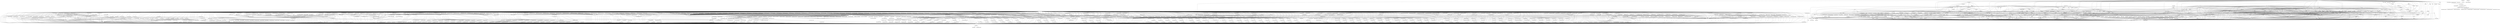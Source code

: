 digraph depends {
    node [shape=plaintext]
"alsa-utils-alsamixer" -> "libasound2";
"alsa-utils-alsamixer" -> "libc6";
"alsa-utils-alsamixer" -> "libformw5";
"alsa-utils-alsamixer" -> "libmenuw5";
"alsa-utils-alsamixer" -> "libncursesw5";
"alsa-utils-alsamixer" -> "libpanelw5";
"alsa-utils-alsamixer" -> "libtinfo5";
"angstrom-feed-configs" -> "opkg" [style=dotted];
"angstrom-packagegroup-boot" -> "angstrom-version";
"angstrom-packagegroup-boot" -> "packagegroup-boot";
"avahi-daemon" -> "base-files";
"avahi-daemon" -> "base-passwd";
"avahi-daemon" -> "libavahi-common3";
"avahi-daemon" -> "libavahi-core7";
"avahi-daemon" -> "libc6";
"avahi-daemon" -> "libcap2";
"avahi-daemon" -> "libdaemon0";
"avahi-daemon" -> "libdbus-1-3";
"avahi-daemon" -> "libexpat1";
"avahi-daemon" -> "libnss-mdns" [style=dotted];
"avahi-daemon" -> "shadow";
"avahi-utils" -> "libavahi-client3";
"avahi-utils" -> "libavahi-common3";
"avahi-utils" -> "libc6";
"bash" -> "base-files";
"bash" -> "libc6";
"bash" -> "libtinfo5";
"bash" -> "update-alternatives-opkg";
"bluez5" -> "libc6";
"bluez5" -> "libdbus-1-3";
"bluez5" -> "libglib-2.0-0";
"bluez5" -> "libreadline6";
"bluez5" -> "libudev1";
"busybox" -> "busybox-syslog" [style=dotted];
"busybox" -> "busybox-udhcpc" [style=dotted];
"busybox" -> "libc6";
"busybox" -> "update-alternatives-opkg";
"busybox-syslog" -> "update-alternatives-opkg";
"coreutils" -> "libattr1";
"coreutils" -> "libc6";
"coreutils" -> "libcap2";
"coreutils" -> "libgmp10";
"coreutils" -> "update-alternatives-opkg";
"cpio" -> "libc6";
"cpio" -> "update-alternatives-opkg";
"cpufreq-tweaks" -> "cpufrequtils";
"cpufrequtils" -> "libc6";
"curl" -> "libc6";
"curl" -> "libcurl4";
"db" -> "libc6";
"dbus-1" -> "base-files";
"dbus-1" -> "base-passwd";
"dbus-1" -> "libc6";
"dbus-1" -> "libdbus-1-3";
"dbus-1" -> "libexpat1";
"dbus-1" -> "libx11-6";
"dbus-1" -> "shadow";
"dracut" -> "bash";
"dracut" -> "busybox" [style=dotted];
"dracut" -> "coreutils" [style=dotted];
"dracut" -> "cpio";
"dracut" -> "findutils";
"dracut" -> "kernel-modules" [style=dotted];
"dracut" -> "ldd";
"dracut" -> "libc6";
"dracut" -> "systemd";
"dracut" -> "util-linux";
"dracut" -> "util-linux-blkid";
"dracut" -> "util-linux-getopt";
"e2fsprogs-e2fsck" -> "libblkid1";
"e2fsprogs-e2fsck" -> "libc6";
"e2fsprogs-e2fsck" -> "libcom-err2";
"e2fsprogs-e2fsck" -> "libe2p2";
"e2fsprogs-e2fsck" -> "libext2fs2";
"e2fsprogs-e2fsck" -> "libuuid1";
"findutils" -> "libc6";
"findutils" -> "update-alternatives-opkg";
"fixmac" -> "ranpwd";
"glibc-gconv-ibm850" -> "glibc-gconv";
"glibc-gconv-ibm850" -> "libc6";
"glibc-gconv-unicode" -> "glibc-gconv";
"glibc-gconv-unicode" -> "libc6";
"glibc-gconv-utf-32" -> "glibc-gconv";
"glibc-gconv-utf-32" -> "libc6";
"glibc-localedata-en-gb" -> "glibc-localedata-en-us";
"glibc-localedata-en-gb" -> "glibc-localedata-i18n";
"glibc-localedata-en-gb" -> "glibc-localedata-iso14651-t1";
"glibc-localedata-en-gb" -> "glibc-localedata-translit-combining";
"glibc-localedata-en-us" -> "glibc-localedata-en-gb";
"glibc-localedata-en-us" -> "glibc-localedata-iso14651-t1";
"glibc-localedata-i18n" -> "glibc-localedata-iso14651-t1";
"glibc-localedata-i18n" -> "glibc-localedata-translit-neutral";
"glibc-localedata-iso14651-t1" -> "glibc-localedata-iso14651-t1-common";
"glibc-localedata-translit-neutral" -> "glibc-localedata-translit-circle";
"glibc-localedata-translit-neutral" -> "glibc-localedata-translit-cjk-compat";
"glibc-localedata-translit-neutral" -> "glibc-localedata-translit-compat";
"glibc-localedata-translit-neutral" -> "glibc-localedata-translit-font";
"glibc-localedata-translit-neutral" -> "glibc-localedata-translit-fraction";
"glibc-localedata-translit-neutral" -> "glibc-localedata-translit-narrow";
"glibc-localedata-translit-neutral" -> "glibc-localedata-translit-small";
"glibc-localedata-translit-neutral" -> "glibc-localedata-translit-wide";
"htop" -> "libc6";
"htop" -> "libncursesw5";
"htop" -> "libtinfo5";
"htop" -> "ncurses-terminfo";
"initscripts-functions" -> "update-alternatives-opkg";
"iptables" -> "kernel-module-ip-tables" [style=dotted];
"iptables" -> "kernel-module-ipt-masquerade" [style=dotted];
"iptables" -> "kernel-module-iptable-filter" [style=dotted];
"iptables" -> "kernel-module-iptable-nat" [style=dotted];
"iptables" -> "kernel-module-nf-conntrack" [style=dotted];
"iptables" -> "kernel-module-nf-conntrack-ipv4" [style=dotted];
"iptables" -> "kernel-module-nf-defrag-ipv4" [style=dotted];
"iptables" -> "kernel-module-nf-nat" [style=dotted];
"iptables" -> "kernel-module-x-tables" [style=dotted];
"iptables" -> "libc6";
"iw" -> "libc6";
"iw" -> "libnl-3-200";
"iw" -> "libnl-3-genl";
"kbd" -> "libc6";
"kbd" -> "update-alternatives-opkg";
"kernel" -> "kernel-4.4.1";
"kernel-4.4.1" -> "kernel-image-4.4.1";
"kernel-image-4.4.1" -> "kernel-devicetree";
"kernel-image-4.4.1" -> "kernel-devicetree-overlays" [style=dotted];
"kernel-module-6lowpan" -> "kernel-4.4.1";
"kernel-module-a8293" -> "kernel-4.4.1";
"kernel-module-act-bpf" -> "kernel-4.4.1";
"kernel-module-act-connmark" -> "kernel-4.4.1";
"kernel-module-act-vlan" -> "kernel-4.4.1";
"kernel-module-adv7170" -> "kernel-4.4.1";
"kernel-module-adv7175" -> "kernel-4.4.1";
"kernel-module-adv7511" -> "kernel-4.4.1";
"kernel-module-aes-x86-64" -> "kernel-4.4.1";
"kernel-module-aesni-intel" -> "kernel-4.4.1";
"kernel-module-aesni-intel" -> "kernel-module-aes-x86-64";
"kernel-module-af-alg" -> "kernel-4.4.1";
"kernel-module-af-packet-diag" -> "kernel-4.4.1";
"kernel-module-af9013" -> "kernel-4.4.1";
"kernel-module-af9033" -> "kernel-4.4.1";
"kernel-module-ah6" -> "kernel-4.4.1";
"kernel-module-ah6" -> "kernel-module-ipv6";
"kernel-module-aircable" -> "kernel-4.4.1";
"kernel-module-airo" -> "kernel-4.4.1";
"kernel-module-airo" -> "kernel-module-cfg80211";
"kernel-module-airo" -> "kernel-module-rfkill";
"kernel-module-algif-hash" -> "kernel-4.4.1";
"kernel-module-algif-hash" -> "kernel-module-af-alg";
"kernel-module-algif-skcipher" -> "kernel-4.4.1";
"kernel-module-algif-skcipher" -> "kernel-module-af-alg";
"kernel-module-anubis" -> "kernel-4.4.1";
"kernel-module-aoe" -> "kernel-4.4.1";
"kernel-module-ark3116" -> "kernel-4.4.1";
"kernel-module-as102-fe" -> "kernel-4.4.1";
"kernel-module-asix" -> "kernel-4.4.1";
"kernel-module-asix" -> "kernel-module-usbnet";
"kernel-module-at76c50x-usb" -> "kernel-4.4.1";
"kernel-module-at76c50x-usb" -> "kernel-module-cfg80211";
"kernel-module-at76c50x-usb" -> "kernel-module-mac80211";
"kernel-module-at76c50x-usb" -> "kernel-module-rfkill";
"kernel-module-ath3k" -> "kernel-4.4.1";
"kernel-module-ath3k" -> "kernel-module-bluetooth";
"kernel-module-ath3k" -> "kernel-module-rfkill";
"kernel-module-atmel" -> "kernel-4.4.1";
"kernel-module-atmel" -> "kernel-module-cfg80211";
"kernel-module-atmel" -> "kernel-module-rfkill";
"kernel-module-atmel-pci" -> "kernel-4.4.1";
"kernel-module-atmel-pci" -> "kernel-module-atmel";
"kernel-module-atmel-pci" -> "kernel-module-cfg80211";
"kernel-module-atmel-pci" -> "kernel-module-rfkill";
"kernel-module-au0828" -> "kernel-4.4.1";
"kernel-module-au0828" -> "kernel-module-tveeprom";
"kernel-module-au8522-common" -> "kernel-4.4.1";
"kernel-module-au8522-decoder" -> "kernel-4.4.1";
"kernel-module-au8522-decoder" -> "kernel-module-au8522-common";
"kernel-module-au8522-dig" -> "kernel-4.4.1";
"kernel-module-au8522-dig" -> "kernel-module-au8522-common";
"kernel-module-ax88179-178a" -> "kernel-4.4.1";
"kernel-module-ax88179-178a" -> "kernel-module-usbnet";
"kernel-module-b2c2-flexcop" -> "kernel-4.4.1";
"kernel-module-b2c2-flexcop" -> "kernel-module-cx24113";
"kernel-module-b2c2-flexcop" -> "kernel-module-cx24123";
"kernel-module-b2c2-flexcop" -> "kernel-module-s5h1420";
"kernel-module-b2c2-flexcop-pci" -> "kernel-4.4.1";
"kernel-module-b2c2-flexcop-pci" -> "kernel-module-b2c2-flexcop";
"kernel-module-b2c2-flexcop-pci" -> "kernel-module-cx24113";
"kernel-module-b2c2-flexcop-pci" -> "kernel-module-cx24123";
"kernel-module-b2c2-flexcop-pci" -> "kernel-module-s5h1420";
"kernel-module-b2c2-flexcop-usb" -> "kernel-4.4.1";
"kernel-module-b2c2-flexcop-usb" -> "kernel-module-b2c2-flexcop";
"kernel-module-b2c2-flexcop-usb" -> "kernel-module-cx24113";
"kernel-module-b2c2-flexcop-usb" -> "kernel-module-cx24123";
"kernel-module-b2c2-flexcop-usb" -> "kernel-module-s5h1420";
"kernel-module-bcm203x" -> "kernel-4.4.1";
"kernel-module-bcm203x" -> "kernel-module-bluetooth";
"kernel-module-bcm203x" -> "kernel-module-rfkill";
"kernel-module-bcm3510" -> "kernel-4.4.1";
"kernel-module-belkin-sa" -> "kernel-4.4.1";
"kernel-module-bfusb" -> "kernel-4.4.1";
"kernel-module-bfusb" -> "kernel-module-bluetooth";
"kernel-module-bfusb" -> "kernel-module-rfkill";
"kernel-module-bluetooth" -> "kernel-4.4.1";
"kernel-module-bluetooth" -> "kernel-module-rfkill";
"kernel-module-bnep" -> "kernel-4.4.1";
"kernel-module-bnep" -> "kernel-module-bluetooth";
"kernel-module-bnep" -> "kernel-module-rfkill";
"kernel-module-br-netfilter" -> "kernel-4.4.1";
"kernel-module-br-netfilter" -> "kernel-module-bridge";
"kernel-module-br-netfilter" -> "kernel-module-ipv6";
"kernel-module-br-netfilter" -> "kernel-module-llc";
"kernel-module-br-netfilter" -> "kernel-module-stp";
"kernel-module-bridge" -> "kernel-4.4.1";
"kernel-module-bridge" -> "kernel-module-ipv6";
"kernel-module-bridge" -> "kernel-module-llc";
"kernel-module-bridge" -> "kernel-module-stp";
"kernel-module-bsd-comp" -> "kernel-4.4.1";
"kernel-module-bsd-comp" -> "kernel-module-ppp-generic";
"kernel-module-bsd-comp" -> "kernel-module-slhc";
"kernel-module-bt819" -> "kernel-4.4.1";
"kernel-module-bt856" -> "kernel-4.4.1";
"kernel-module-bt866" -> "kernel-4.4.1";
"kernel-module-btbcm" -> "kernel-4.4.1";
"kernel-module-btbcm" -> "kernel-module-bluetooth";
"kernel-module-btbcm" -> "kernel-module-rfkill";
"kernel-module-btcoexist" -> "kernel-4.4.1";
"kernel-module-btintel" -> "kernel-4.4.1";
"kernel-module-btintel" -> "kernel-module-bluetooth";
"kernel-module-btintel" -> "kernel-module-rfkill";
"kernel-module-btmrvl" -> "kernel-4.4.1";
"kernel-module-btmrvl" -> "kernel-module-bluetooth";
"kernel-module-btmrvl" -> "kernel-module-rfkill";
"kernel-module-btrtl" -> "kernel-4.4.1";
"kernel-module-btrtl" -> "kernel-module-bluetooth";
"kernel-module-btrtl" -> "kernel-module-rfkill";
"kernel-module-btusb" -> "kernel-4.4.1";
"kernel-module-btusb" -> "kernel-module-bluetooth";
"kernel-module-btusb" -> "kernel-module-btbcm";
"kernel-module-btusb" -> "kernel-module-btintel";
"kernel-module-btusb" -> "kernel-module-btrtl";
"kernel-module-btusb" -> "kernel-module-rfkill";
"kernel-module-budget" -> "kernel-4.4.1";
"kernel-module-budget" -> "kernel-module-budget-core";
"kernel-module-budget" -> "kernel-module-saa7146";
"kernel-module-budget" -> "kernel-module-ttpci-eeprom";
"kernel-module-budget-av" -> "kernel-4.4.1";
"kernel-module-budget-av" -> "kernel-module-budget-core";
"kernel-module-budget-av" -> "kernel-module-saa7146";
"kernel-module-budget-av" -> "kernel-module-saa7146-vv";
"kernel-module-budget-av" -> "kernel-module-ttpci-eeprom";
"kernel-module-budget-av" -> "kernel-module-videobuf-core";
"kernel-module-budget-av" -> "kernel-module-videobuf-dma-sg";
"kernel-module-budget-core" -> "kernel-4.4.1";
"kernel-module-budget-core" -> "kernel-module-saa7146";
"kernel-module-budget-core" -> "kernel-module-ttpci-eeprom";
"kernel-module-budget-patch" -> "kernel-4.4.1";
"kernel-module-budget-patch" -> "kernel-module-budget-core";
"kernel-module-budget-patch" -> "kernel-module-saa7146";
"kernel-module-budget-patch" -> "kernel-module-ttpci-eeprom";
"kernel-module-cafe-ccic" -> "kernel-4.4.1";
"kernel-module-cafe-ccic" -> "kernel-module-videobuf2-dma-contig";
"kernel-module-cafe-ccic" -> "kernel-module-videobuf2-dma-sg";
"kernel-module-camellia-generic" -> "kernel-4.4.1";
"kernel-module-catc" -> "kernel-4.4.1";
"kernel-module-ccm" -> "kernel-4.4.1";
"kernel-module-cdc-acm" -> "kernel-4.4.1";
"kernel-module-cdc-eem" -> "kernel-4.4.1";
"kernel-module-cdc-eem" -> "kernel-module-usbnet";
"kernel-module-cdc-ether" -> "kernel-4.4.1";
"kernel-module-cdc-ether" -> "kernel-module-usbnet";
"kernel-module-cdc-mbim" -> "kernel-4.4.1";
"kernel-module-cdc-mbim" -> "kernel-module-cdc-ncm";
"kernel-module-cdc-mbim" -> "kernel-module-cdc-wdm";
"kernel-module-cdc-mbim" -> "kernel-module-usbnet";
"kernel-module-cdc-ncm" -> "kernel-4.4.1";
"kernel-module-cdc-ncm" -> "kernel-module-usbnet";
"kernel-module-cdc-subset" -> "kernel-4.4.1";
"kernel-module-cdc-subset" -> "kernel-module-usbnet";
"kernel-module-cdc-wdm" -> "kernel-4.4.1";
"kernel-module-ceph" -> "kernel-4.4.1";
"kernel-module-ceph" -> "kernel-module-libceph";
"kernel-module-cfg80211" -> "kernel-4.4.1";
"kernel-module-cfg80211" -> "kernel-module-rfkill";
"kernel-module-ch341" -> "kernel-4.4.1";
"kernel-module-ch9200" -> "kernel-4.4.1";
"kernel-module-ch9200" -> "kernel-module-usbnet";
"kernel-module-cls-bpf" -> "kernel-4.4.1";
"kernel-module-cls-flower" -> "kernel-4.4.1";
"kernel-module-cpia2" -> "kernel-4.4.1";
"kernel-module-cramfs" -> "kernel-4.4.1";
"kernel-module-crc32c-intel" -> "kernel-4.4.1";
"kernel-module-crc7" -> "kernel-4.4.1";
"kernel-module-crypto-user" -> "kernel-4.4.1";
"kernel-module-cryptoloop" -> "kernel-4.4.1";
"kernel-module-cs53l32a" -> "kernel-4.4.1";
"kernel-module-ctr" -> "kernel-4.4.1";
"kernel-module-cuse" -> "kernel-4.4.1";
"kernel-module-cx22700" -> "kernel-4.4.1";
"kernel-module-cx2341x" -> "kernel-4.4.1";
"kernel-module-cx24113" -> "kernel-4.4.1";
"kernel-module-cx24116" -> "kernel-4.4.1";
"kernel-module-cx24120" -> "kernel-4.4.1";
"kernel-module-cx24123" -> "kernel-4.4.1";
"kernel-module-cx25821" -> "kernel-4.4.1";
"kernel-module-cx25821" -> "kernel-module-videobuf2-dma-sg";
"kernel-module-cx25821-alsa" -> "kernel-4.4.1";
"kernel-module-cx25821-alsa" -> "kernel-module-cx25821";
"kernel-module-cx25821-alsa" -> "kernel-module-videobuf2-dma-sg";
"kernel-module-cx25840" -> "kernel-4.4.1";
"kernel-module-cx82310-eth" -> "kernel-4.4.1";
"kernel-module-cx82310-eth" -> "kernel-module-usbnet";
"kernel-module-cxd2820r" -> "kernel-4.4.1";
"kernel-module-cyberjack" -> "kernel-4.4.1";
"kernel-module-cypress-m8" -> "kernel-4.4.1";
"kernel-module-ddbridge" -> "kernel-4.4.1";
"kernel-module-digi-acceleport" -> "kernel-4.4.1";
"kernel-module-dlm" -> "kernel-4.4.1";
"kernel-module-dm-flakey" -> "kernel-4.4.1";
"kernel-module-dm9601" -> "kernel-4.4.1";
"kernel-module-dm9601" -> "kernel-module-usbnet";
"kernel-module-drbg" -> "kernel-4.4.1";
"kernel-module-drx39xyj" -> "kernel-4.4.1";
"kernel-module-drxd" -> "kernel-4.4.1";
"kernel-module-drxk" -> "kernel-4.4.1";
"kernel-module-dummy" -> "kernel-4.4.1";
"kernel-module-dummy-irq" -> "kernel-4.4.1";
"kernel-module-dvb-as102" -> "kernel-4.4.1";
"kernel-module-dvb-pll" -> "kernel-4.4.1";
"kernel-module-dvb-ttpci" -> "kernel-4.4.1";
"kernel-module-dvb-ttpci" -> "kernel-module-saa7146";
"kernel-module-dvb-ttpci" -> "kernel-module-saa7146-vv";
"kernel-module-dvb-ttpci" -> "kernel-module-ttpci-eeprom";
"kernel-module-dvb-ttpci" -> "kernel-module-videobuf-core";
"kernel-module-dvb-ttpci" -> "kernel-module-videobuf-dma-sg";
"kernel-module-dvb-ttusb-budget" -> "kernel-4.4.1";
"kernel-module-dvb-usb-af9015" -> "kernel-4.4.1";
"kernel-module-dvb-usb-af9015" -> "kernel-module-dvb-usb-v2";
"kernel-module-dvb-usb-af9035" -> "kernel-4.4.1";
"kernel-module-dvb-usb-af9035" -> "kernel-module-dvb-usb-v2";
"kernel-module-dvb-usb-anysee" -> "kernel-4.4.1";
"kernel-module-dvb-usb-anysee" -> "kernel-module-dvb-usb-v2";
"kernel-module-dvb-usb-au6610" -> "kernel-4.4.1";
"kernel-module-dvb-usb-au6610" -> "kernel-module-dvb-usb-v2";
"kernel-module-dvb-usb-az6007" -> "kernel-4.4.1";
"kernel-module-dvb-usb-az6007" -> "kernel-module-dvb-usb-v2";
"kernel-module-dvb-usb-ce6230" -> "kernel-4.4.1";
"kernel-module-dvb-usb-ce6230" -> "kernel-module-dvb-usb-v2";
"kernel-module-dvb-usb-dvbsky" -> "kernel-4.4.1";
"kernel-module-dvb-usb-dvbsky" -> "kernel-module-dvb-usb-v2";
"kernel-module-dvb-usb-dvbsky" -> "kernel-module-m88ds3103";
"kernel-module-dvb-usb-ec168" -> "kernel-4.4.1";
"kernel-module-dvb-usb-ec168" -> "kernel-module-dvb-usb-v2";
"kernel-module-dvb-usb-gl861" -> "kernel-4.4.1";
"kernel-module-dvb-usb-gl861" -> "kernel-module-dvb-usb-v2";
"kernel-module-dvb-usb-rtl28xxu" -> "kernel-4.4.1";
"kernel-module-dvb-usb-rtl28xxu" -> "kernel-module-dvb-usb-v2";
"kernel-module-dvb-usb-v2" -> "kernel-4.4.1";
"kernel-module-e4000" -> "kernel-4.4.1";
"kernel-module-earth-pt1" -> "kernel-4.4.1";
"kernel-module-ebt-802-3" -> "kernel-4.4.1";
"kernel-module-ebt-among" -> "kernel-4.4.1";
"kernel-module-ebt-arp" -> "kernel-4.4.1";
"kernel-module-ebt-arpreply" -> "kernel-4.4.1";
"kernel-module-ebt-dnat" -> "kernel-4.4.1";
"kernel-module-ebt-ip" -> "kernel-4.4.1";
"kernel-module-ebt-limit" -> "kernel-4.4.1";
"kernel-module-ebt-log" -> "kernel-4.4.1";
"kernel-module-ebt-mark" -> "kernel-4.4.1";
"kernel-module-ebt-mark-m" -> "kernel-4.4.1";
"kernel-module-ebt-pkttype" -> "kernel-4.4.1";
"kernel-module-ebt-redirect" -> "kernel-4.4.1";
"kernel-module-ebt-snat" -> "kernel-4.4.1";
"kernel-module-ebt-stp" -> "kernel-4.4.1";
"kernel-module-ebt-vlan" -> "kernel-4.4.1";
"kernel-module-ebtable-broute" -> "kernel-4.4.1";
"kernel-module-ebtable-broute" -> "kernel-module-bridge";
"kernel-module-ebtable-broute" -> "kernel-module-ebtables";
"kernel-module-ebtable-broute" -> "kernel-module-ipv6";
"kernel-module-ebtable-broute" -> "kernel-module-llc";
"kernel-module-ebtable-broute" -> "kernel-module-stp";
"kernel-module-ebtable-filter" -> "kernel-4.4.1";
"kernel-module-ebtable-filter" -> "kernel-module-ebtables";
"kernel-module-ebtable-nat" -> "kernel-4.4.1";
"kernel-module-ebtable-nat" -> "kernel-module-ebtables";
"kernel-module-ebtables" -> "kernel-4.4.1";
"kernel-module-ec100" -> "kernel-4.4.1";
"kernel-module-echainiv" -> "kernel-4.4.1";
"kernel-module-eeprom-93cx6" -> "kernel-4.4.1";
"kernel-module-efs" -> "kernel-4.4.1";
"kernel-module-ehci-platform" -> "kernel-4.4.1";
"kernel-module-em-ipset" -> "kernel-4.4.1";
"kernel-module-em-ipset" -> "kernel-module-ip-set";
"kernel-module-em28xx" -> "kernel-4.4.1";
"kernel-module-em28xx" -> "kernel-module-tveeprom";
"kernel-module-em28xx-alsa" -> "kernel-4.4.1";
"kernel-module-em28xx-alsa" -> "kernel-module-em28xx";
"kernel-module-em28xx-alsa" -> "kernel-module-tveeprom";
"kernel-module-em28xx-dvb" -> "kernel-4.4.1";
"kernel-module-em28xx-dvb" -> "kernel-module-em28xx";
"kernel-module-em28xx-dvb" -> "kernel-module-tveeprom";
"kernel-module-empeg" -> "kernel-4.4.1";
"kernel-module-esp6" -> "kernel-4.4.1";
"kernel-module-esp6" -> "kernel-module-ipv6";
"kernel-module-ezusb" -> "kernel-4.4.1";
"kernel-module-f81232" -> "kernel-4.4.1";
"kernel-module-fc0011" -> "kernel-4.4.1";
"kernel-module-fc0012" -> "kernel-4.4.1";
"kernel-module-fc0013" -> "kernel-4.4.1";
"kernel-module-fc2580" -> "kernel-4.4.1";
"kernel-module-firedtv" -> "kernel-4.4.1";
"kernel-module-firedtv" -> "kernel-module-firewire-core";
"kernel-module-firewire-core" -> "kernel-4.4.1";
"kernel-module-firewire-net" -> "kernel-4.4.1";
"kernel-module-firewire-net" -> "kernel-module-firewire-core";
"kernel-module-firewire-ohci" -> "kernel-4.4.1";
"kernel-module-firewire-ohci" -> "kernel-module-firewire-core";
"kernel-module-firewire-sbp2" -> "kernel-4.4.1";
"kernel-module-firewire-sbp2" -> "kernel-module-firewire-core";
"kernel-module-ftdi-sio" -> "kernel-4.4.1";
"kernel-module-garmin-gps" -> "kernel-4.4.1";
"kernel-module-gcm" -> "kernel-4.4.1";
"kernel-module-ghash-clmulni-intel" -> "kernel-4.4.1";
"kernel-module-ghash-generic" -> "kernel-4.4.1";
"kernel-module-gl620a" -> "kernel-4.4.1";
"kernel-module-gl620a" -> "kernel-module-usbnet";
"kernel-module-gre" -> "kernel-4.4.1";
"kernel-module-gspca-benq" -> "kernel-4.4.1";
"kernel-module-gspca-benq" -> "kernel-module-gspca-main";
"kernel-module-gspca-conex" -> "kernel-4.4.1";
"kernel-module-gspca-conex" -> "kernel-module-gspca-main";
"kernel-module-gspca-cpia1" -> "kernel-4.4.1";
"kernel-module-gspca-cpia1" -> "kernel-module-gspca-main";
"kernel-module-gspca-etoms" -> "kernel-4.4.1";
"kernel-module-gspca-etoms" -> "kernel-module-gspca-main";
"kernel-module-gspca-finepix" -> "kernel-4.4.1";
"kernel-module-gspca-finepix" -> "kernel-module-gspca-main";
"kernel-module-gspca-gl860" -> "kernel-4.4.1";
"kernel-module-gspca-gl860" -> "kernel-module-gspca-main";
"kernel-module-gspca-jeilinj" -> "kernel-4.4.1";
"kernel-module-gspca-jeilinj" -> "kernel-module-gspca-main";
"kernel-module-gspca-jl2005bcd" -> "kernel-4.4.1";
"kernel-module-gspca-jl2005bcd" -> "kernel-module-gspca-main";
"kernel-module-gspca-kinect" -> "kernel-4.4.1";
"kernel-module-gspca-kinect" -> "kernel-module-gspca-main";
"kernel-module-gspca-konica" -> "kernel-4.4.1";
"kernel-module-gspca-konica" -> "kernel-module-gspca-main";
"kernel-module-gspca-m5602" -> "kernel-4.4.1";
"kernel-module-gspca-m5602" -> "kernel-module-gspca-main";
"kernel-module-gspca-main" -> "kernel-4.4.1";
"kernel-module-gspca-mars" -> "kernel-4.4.1";
"kernel-module-gspca-mars" -> "kernel-module-gspca-main";
"kernel-module-gspca-mr97310a" -> "kernel-4.4.1";
"kernel-module-gspca-mr97310a" -> "kernel-module-gspca-main";
"kernel-module-gspca-nw80x" -> "kernel-4.4.1";
"kernel-module-gspca-nw80x" -> "kernel-module-gspca-main";
"kernel-module-gspca-ov519" -> "kernel-4.4.1";
"kernel-module-gspca-ov519" -> "kernel-module-gspca-main";
"kernel-module-gspca-ov534" -> "kernel-4.4.1";
"kernel-module-gspca-ov534" -> "kernel-module-gspca-main";
"kernel-module-gspca-ov534-9" -> "kernel-4.4.1";
"kernel-module-gspca-ov534-9" -> "kernel-module-gspca-main";
"kernel-module-gspca-pac207" -> "kernel-4.4.1";
"kernel-module-gspca-pac207" -> "kernel-module-gspca-main";
"kernel-module-gspca-pac7302" -> "kernel-4.4.1";
"kernel-module-gspca-pac7302" -> "kernel-module-gspca-main";
"kernel-module-gspca-pac7311" -> "kernel-4.4.1";
"kernel-module-gspca-pac7311" -> "kernel-module-gspca-main";
"kernel-module-gspca-se401" -> "kernel-4.4.1";
"kernel-module-gspca-se401" -> "kernel-module-gspca-main";
"kernel-module-gspca-sn9c2028" -> "kernel-4.4.1";
"kernel-module-gspca-sn9c2028" -> "kernel-module-gspca-main";
"kernel-module-gspca-sn9c20x" -> "kernel-4.4.1";
"kernel-module-gspca-sn9c20x" -> "kernel-module-gspca-main";
"kernel-module-gspca-sonixj" -> "kernel-4.4.1";
"kernel-module-gspca-sonixj" -> "kernel-module-gspca-main";
"kernel-module-gspca-spca1528" -> "kernel-4.4.1";
"kernel-module-gspca-spca1528" -> "kernel-module-gspca-main";
"kernel-module-gspca-spca500" -> "kernel-4.4.1";
"kernel-module-gspca-spca500" -> "kernel-module-gspca-main";
"kernel-module-gspca-spca501" -> "kernel-4.4.1";
"kernel-module-gspca-spca501" -> "kernel-module-gspca-main";
"kernel-module-gspca-spca505" -> "kernel-4.4.1";
"kernel-module-gspca-spca505" -> "kernel-module-gspca-main";
"kernel-module-gspca-spca506" -> "kernel-4.4.1";
"kernel-module-gspca-spca506" -> "kernel-module-gspca-main";
"kernel-module-gspca-spca508" -> "kernel-4.4.1";
"kernel-module-gspca-spca508" -> "kernel-module-gspca-main";
"kernel-module-gspca-spca561" -> "kernel-4.4.1";
"kernel-module-gspca-spca561" -> "kernel-module-gspca-main";
"kernel-module-gspca-sq905" -> "kernel-4.4.1";
"kernel-module-gspca-sq905" -> "kernel-module-gspca-main";
"kernel-module-gspca-sq905c" -> "kernel-4.4.1";
"kernel-module-gspca-sq905c" -> "kernel-module-gspca-main";
"kernel-module-gspca-sq930x" -> "kernel-4.4.1";
"kernel-module-gspca-sq930x" -> "kernel-module-gspca-main";
"kernel-module-gspca-stk014" -> "kernel-4.4.1";
"kernel-module-gspca-stk014" -> "kernel-module-gspca-main";
"kernel-module-gspca-stk1135" -> "kernel-4.4.1";
"kernel-module-gspca-stk1135" -> "kernel-module-gspca-main";
"kernel-module-gspca-stv0680" -> "kernel-4.4.1";
"kernel-module-gspca-stv0680" -> "kernel-module-gspca-main";
"kernel-module-gspca-stv06xx" -> "kernel-4.4.1";
"kernel-module-gspca-stv06xx" -> "kernel-module-gspca-main";
"kernel-module-gspca-sunplus" -> "kernel-4.4.1";
"kernel-module-gspca-sunplus" -> "kernel-module-gspca-main";
"kernel-module-gspca-t613" -> "kernel-4.4.1";
"kernel-module-gspca-t613" -> "kernel-module-gspca-main";
"kernel-module-gspca-topro" -> "kernel-4.4.1";
"kernel-module-gspca-topro" -> "kernel-module-gspca-main";
"kernel-module-gspca-touptek" -> "kernel-4.4.1";
"kernel-module-gspca-touptek" -> "kernel-module-gspca-main";
"kernel-module-gspca-tv8532" -> "kernel-4.4.1";
"kernel-module-gspca-tv8532" -> "kernel-module-gspca-main";
"kernel-module-gspca-vc032x" -> "kernel-4.4.1";
"kernel-module-gspca-vc032x" -> "kernel-module-gspca-main";
"kernel-module-gspca-vicam" -> "kernel-4.4.1";
"kernel-module-gspca-vicam" -> "kernel-module-gspca-main";
"kernel-module-gspca-xirlink-cit" -> "kernel-4.4.1";
"kernel-module-gspca-xirlink-cit" -> "kernel-module-gspca-main";
"kernel-module-gspca-zc3xx" -> "kernel-4.4.1";
"kernel-module-gspca-zc3xx" -> "kernel-module-gspca-main";
"kernel-module-hci-vhci" -> "kernel-4.4.1";
"kernel-module-hci-vhci" -> "kernel-module-bluetooth";
"kernel-module-hci-vhci" -> "kernel-module-rfkill";
"kernel-module-hdpvr" -> "kernel-4.4.1";
"kernel-module-hexium-gemini" -> "kernel-4.4.1";
"kernel-module-hexium-gemini" -> "kernel-module-saa7146";
"kernel-module-hexium-gemini" -> "kernel-module-saa7146-vv";
"kernel-module-hexium-gemini" -> "kernel-module-videobuf-core";
"kernel-module-hexium-gemini" -> "kernel-module-videobuf-dma-sg";
"kernel-module-hexium-orion" -> "kernel-4.4.1";
"kernel-module-hexium-orion" -> "kernel-module-saa7146";
"kernel-module-hexium-orion" -> "kernel-module-saa7146-vv";
"kernel-module-hexium-orion" -> "kernel-module-videobuf-core";
"kernel-module-hexium-orion" -> "kernel-module-videobuf-dma-sg";
"kernel-module-hfsplus" -> "kernel-4.4.1";
"kernel-module-hidp" -> "kernel-4.4.1";
"kernel-module-hidp" -> "kernel-module-bluetooth";
"kernel-module-hidp" -> "kernel-module-rfkill";
"kernel-module-hostap" -> "kernel-4.4.1";
"kernel-module-hostap" -> "kernel-module-lib80211";
"kernel-module-hostap-pci" -> "kernel-4.4.1";
"kernel-module-hostap-pci" -> "kernel-module-hostap";
"kernel-module-hostap-pci" -> "kernel-module-lib80211";
"kernel-module-hostap-plx" -> "kernel-4.4.1";
"kernel-module-hostap-plx" -> "kernel-module-hostap";
"kernel-module-hostap-plx" -> "kernel-module-lib80211";
"kernel-module-hso" -> "kernel-4.4.1";
"kernel-module-hso" -> "kernel-module-rfkill";
"kernel-module-i2c-ali1535" -> "kernel-4.4.1";
"kernel-module-i2c-ali1563" -> "kernel-4.4.1";
"kernel-module-i2c-ali15x3" -> "kernel-4.4.1";
"kernel-module-i2c-amd756" -> "kernel-4.4.1";
"kernel-module-i2c-amd8111" -> "kernel-4.4.1";
"kernel-module-i2c-hid" -> "kernel-4.4.1";
"kernel-module-i2c-i801" -> "kernel-4.4.1";
"kernel-module-i2c-nforce2" -> "kernel-4.4.1";
"kernel-module-i2c-ocores" -> "kernel-4.4.1";
"kernel-module-i2c-parport" -> "kernel-4.4.1";
"kernel-module-i2c-parport" -> "kernel-module-i2c-smbus";
"kernel-module-i2c-parport-light" -> "kernel-4.4.1";
"kernel-module-i2c-parport-light" -> "kernel-module-i2c-smbus";
"kernel-module-i2c-piix4" -> "kernel-4.4.1";
"kernel-module-i2c-simtec" -> "kernel-4.4.1";
"kernel-module-i2c-sis5595" -> "kernel-4.4.1";
"kernel-module-i2c-sis630" -> "kernel-4.4.1";
"kernel-module-i2c-sis96x" -> "kernel-4.4.1";
"kernel-module-i2c-slave-eeprom" -> "kernel-4.4.1";
"kernel-module-i2c-smbus" -> "kernel-4.4.1";
"kernel-module-i2c-stub" -> "kernel-4.4.1";
"kernel-module-i2c-taos-evm" -> "kernel-4.4.1";
"kernel-module-i2c-tiny-usb" -> "kernel-4.4.1";
"kernel-module-i2c-via" -> "kernel-4.4.1";
"kernel-module-i2c-viapro" -> "kernel-4.4.1";
"kernel-module-ila" -> "kernel-4.4.1";
"kernel-module-input-polldev" -> "kernel-4.4.1";
"kernel-module-int51x1" -> "kernel-4.4.1";
"kernel-module-int51x1" -> "kernel-module-usbnet";
"kernel-module-intel-rapl" -> "kernel-4.4.1";
"kernel-module-io-edgeport" -> "kernel-4.4.1";
"kernel-module-io-ti" -> "kernel-4.4.1";
"kernel-module-ip-gre" -> "kernel-4.4.1";
"kernel-module-ip-gre" -> "kernel-module-gre";
"kernel-module-ip-set" -> "kernel-4.4.1";
"kernel-module-ip-set-bitmap-ip" -> "kernel-4.4.1";
"kernel-module-ip-set-bitmap-ip" -> "kernel-module-ip-set";
"kernel-module-ip-set-bitmap-ipmac" -> "kernel-4.4.1";
"kernel-module-ip-set-bitmap-ipmac" -> "kernel-module-ip-set";
"kernel-module-ip-set-bitmap-port" -> "kernel-4.4.1";
"kernel-module-ip-set-bitmap-port" -> "kernel-module-ip-set";
"kernel-module-ip-set-hash-ip" -> "kernel-4.4.1";
"kernel-module-ip-set-hash-ip" -> "kernel-module-ip-set";
"kernel-module-ip-set-hash-ipport" -> "kernel-4.4.1";
"kernel-module-ip-set-hash-ipport" -> "kernel-module-ip-set";
"kernel-module-ip-set-hash-ipportip" -> "kernel-4.4.1";
"kernel-module-ip-set-hash-ipportip" -> "kernel-module-ip-set";
"kernel-module-ip-set-hash-ipportnet" -> "kernel-4.4.1";
"kernel-module-ip-set-hash-ipportnet" -> "kernel-module-ip-set";
"kernel-module-ip-set-hash-mac" -> "kernel-4.4.1";
"kernel-module-ip-set-hash-mac" -> "kernel-module-ip-set";
"kernel-module-ip-set-hash-net" -> "kernel-4.4.1";
"kernel-module-ip-set-hash-net" -> "kernel-module-ip-set";
"kernel-module-ip-set-hash-netiface" -> "kernel-4.4.1";
"kernel-module-ip-set-hash-netiface" -> "kernel-module-ip-set";
"kernel-module-ip-set-hash-netnet" -> "kernel-4.4.1";
"kernel-module-ip-set-hash-netnet" -> "kernel-module-ip-set";
"kernel-module-ip-set-hash-netport" -> "kernel-4.4.1";
"kernel-module-ip-set-hash-netport" -> "kernel-module-ip-set";
"kernel-module-ip-set-hash-netportnet" -> "kernel-4.4.1";
"kernel-module-ip-set-hash-netportnet" -> "kernel-module-ip-set";
"kernel-module-ip-set-list-set" -> "kernel-4.4.1";
"kernel-module-ip-set-list-set" -> "kernel-module-ip-set";
"kernel-module-ip-vti" -> "kernel-4.4.1";
"kernel-module-ip6-gre" -> "kernel-4.4.1";
"kernel-module-ip6-gre" -> "kernel-module-ip6-tunnel";
"kernel-module-ip6-gre" -> "kernel-module-ipv6";
"kernel-module-ip6-gre" -> "kernel-module-tunnel6";
"kernel-module-ip6-tables" -> "kernel-4.4.1";
"kernel-module-ip6-tunnel" -> "kernel-4.4.1";
"kernel-module-ip6-tunnel" -> "kernel-module-ipv6";
"kernel-module-ip6-tunnel" -> "kernel-module-tunnel6";
"kernel-module-ip6-udp-tunnel" -> "kernel-4.4.1";
"kernel-module-ip6-vti" -> "kernel-4.4.1";
"kernel-module-ip6-vti" -> "kernel-module-ip6-tunnel";
"kernel-module-ip6-vti" -> "kernel-module-ipv6";
"kernel-module-ip6-vti" -> "kernel-module-tunnel6";
"kernel-module-ip6t-ah" -> "kernel-4.4.1";
"kernel-module-ip6t-eui64" -> "kernel-4.4.1";
"kernel-module-ip6t-frag" -> "kernel-4.4.1";
"kernel-module-ip6t-hbh" -> "kernel-4.4.1";
"kernel-module-ip6t-ipv6header" -> "kernel-4.4.1";
"kernel-module-ip6t-masquerade" -> "kernel-4.4.1";
"kernel-module-ip6t-masquerade" -> "kernel-module-ipv6";
"kernel-module-ip6t-masquerade" -> "kernel-module-nf-nat-masquerade-ipv6";
"kernel-module-ip6t-mh" -> "kernel-4.4.1";
"kernel-module-ip6t-npt" -> "kernel-4.4.1";
"kernel-module-ip6t-reject" -> "kernel-4.4.1";
"kernel-module-ip6t-reject" -> "kernel-module-ipv6";
"kernel-module-ip6t-reject" -> "kernel-module-nf-reject-ipv6";
"kernel-module-ip6t-rpfilter" -> "kernel-4.4.1";
"kernel-module-ip6t-rpfilter" -> "kernel-module-ipv6";
"kernel-module-ip6t-rt" -> "kernel-4.4.1";
"kernel-module-ip6t-synproxy" -> "kernel-4.4.1";
"kernel-module-ip6t-synproxy" -> "kernel-module-ipv6";
"kernel-module-ip6t-synproxy" -> "kernel-module-nf-synproxy-core";
"kernel-module-ip6table-filter" -> "kernel-4.4.1";
"kernel-module-ip6table-filter" -> "kernel-module-ip6-tables";
"kernel-module-ip6table-mangle" -> "kernel-4.4.1";
"kernel-module-ip6table-mangle" -> "kernel-module-ip6-tables";
"kernel-module-ip6table-mangle" -> "kernel-module-ipv6";
"kernel-module-ip6table-nat" -> "kernel-4.4.1";
"kernel-module-ip6table-nat" -> "kernel-module-ip6-tables";
"kernel-module-ip6table-nat" -> "kernel-module-ipv6";
"kernel-module-ip6table-nat" -> "kernel-module-nf-nat-ipv6";
"kernel-module-ip6table-raw" -> "kernel-4.4.1";
"kernel-module-ip6table-raw" -> "kernel-module-ip6-tables";
"kernel-module-ipaq" -> "kernel-4.4.1";
"kernel-module-ipcomp6" -> "kernel-4.4.1";
"kernel-module-ipcomp6" -> "kernel-module-ipv6";
"kernel-module-ipcomp6" -> "kernel-module-tunnel6";
"kernel-module-ipcomp6" -> "kernel-module-xfrm6-tunnel";
"kernel-module-ipheth" -> "kernel-4.4.1";
"kernel-module-ipt-masquerade" -> "kernel-4.4.1";
"kernel-module-ipt-masquerade" -> "kernel-module-nf-nat-masquerade-ipv4";
"kernel-module-ipt-rpfilter" -> "kernel-4.4.1";
"kernel-module-ipt-synproxy" -> "kernel-4.4.1";
"kernel-module-ipt-synproxy" -> "kernel-module-nf-synproxy-core";
"kernel-module-iptable-nat" -> "kernel-4.4.1";
"kernel-module-ipv6" -> "kernel-4.4.1";
"kernel-module-ipvlan" -> "kernel-4.4.1";
"kernel-module-ipvlan" -> "kernel-module-ipv6";
"kernel-module-ipw" -> "kernel-4.4.1";
"kernel-module-ipw" -> "kernel-module-usb-wwan";
"kernel-module-ipw2100" -> "kernel-4.4.1";
"kernel-module-ipw2100" -> "kernel-module-cfg80211";
"kernel-module-ipw2100" -> "kernel-module-lib80211";
"kernel-module-ipw2100" -> "kernel-module-libipw";
"kernel-module-ipw2100" -> "kernel-module-rfkill";
"kernel-module-ipw2200" -> "kernel-4.4.1";
"kernel-module-ipw2200" -> "kernel-module-cfg80211";
"kernel-module-ipw2200" -> "kernel-module-lib80211";
"kernel-module-ipw2200" -> "kernel-module-libipw";
"kernel-module-ipw2200" -> "kernel-module-rfkill";
"kernel-module-ir-usb" -> "kernel-4.4.1";
"kernel-module-iscsi-boot-sysfs" -> "kernel-4.4.1";
"kernel-module-iscsi-target-mod" -> "kernel-4.4.1";
"kernel-module-iscsi-target-mod" -> "kernel-module-target-core-mod";
"kernel-module-iscsi-tcp" -> "kernel-4.4.1";
"kernel-module-iscsi-tcp" -> "kernel-module-libiscsi";
"kernel-module-iscsi-tcp" -> "kernel-module-libiscsi-tcp";
"kernel-module-iscsi-tcp" -> "kernel-module-scsi-transport-iscsi";
"kernel-module-isl6405" -> "kernel-4.4.1";
"kernel-module-isl6421" -> "kernel-4.4.1";
"kernel-module-isl6423" -> "kernel-4.4.1";
"kernel-module-it913x" -> "kernel-4.4.1";
"kernel-module-itd1000" -> "kernel-4.4.1";
"kernel-module-iuu-phoenix" -> "kernel-4.4.1";
"kernel-module-iwl4965" -> "kernel-4.4.1";
"kernel-module-iwl4965" -> "kernel-module-cfg80211";
"kernel-module-iwl4965" -> "kernel-module-iwlegacy";
"kernel-module-iwl4965" -> "kernel-module-mac80211";
"kernel-module-iwl4965" -> "kernel-module-rfkill";
"kernel-module-iwlegacy" -> "kernel-4.4.1";
"kernel-module-iwlegacy" -> "kernel-module-cfg80211";
"kernel-module-iwlegacy" -> "kernel-module-mac80211";
"kernel-module-iwlegacy" -> "kernel-module-rfkill";
"kernel-module-jitterentropy-rng" -> "kernel-4.4.1";
"kernel-module-kalmia" -> "kernel-4.4.1";
"kernel-module-kalmia" -> "kernel-module-usbnet";
"kernel-module-kaweth" -> "kernel-4.4.1";
"kernel-module-keyspan" -> "kernel-4.4.1";
"kernel-module-keyspan" -> "kernel-module-ezusb";
"kernel-module-keyspan-pda" -> "kernel-4.4.1";
"kernel-module-keyspan-pda" -> "kernel-module-ezusb";
"kernel-module-khazad" -> "kernel-4.4.1";
"kernel-module-kl5kusb105" -> "kernel-4.4.1";
"kernel-module-kobil-sct" -> "kernel-4.4.1";
"kernel-module-ks0127" -> "kernel-4.4.1";
"kernel-module-l2tp-core" -> "kernel-4.4.1";
"kernel-module-l2tp-core" -> "kernel-module-ip6-udp-tunnel";
"kernel-module-l2tp-core" -> "kernel-module-ipv6";
"kernel-module-l2tp-core" -> "kernel-module-udp-tunnel";
"kernel-module-l2tp-debugfs" -> "kernel-4.4.1";
"kernel-module-l2tp-debugfs" -> "kernel-module-ip6-udp-tunnel";
"kernel-module-l2tp-debugfs" -> "kernel-module-ipv6";
"kernel-module-l2tp-debugfs" -> "kernel-module-l2tp-core";
"kernel-module-l2tp-debugfs" -> "kernel-module-udp-tunnel";
"kernel-module-l2tp-eth" -> "kernel-4.4.1";
"kernel-module-l2tp-eth" -> "kernel-module-ip6-udp-tunnel";
"kernel-module-l2tp-eth" -> "kernel-module-ipv6";
"kernel-module-l2tp-eth" -> "kernel-module-l2tp-core";
"kernel-module-l2tp-eth" -> "kernel-module-l2tp-netlink";
"kernel-module-l2tp-eth" -> "kernel-module-udp-tunnel";
"kernel-module-l2tp-ip" -> "kernel-4.4.1";
"kernel-module-l2tp-ip" -> "kernel-module-ip6-udp-tunnel";
"kernel-module-l2tp-ip" -> "kernel-module-ipv6";
"kernel-module-l2tp-ip" -> "kernel-module-l2tp-core";
"kernel-module-l2tp-ip" -> "kernel-module-udp-tunnel";
"kernel-module-l2tp-ip6" -> "kernel-4.4.1";
"kernel-module-l2tp-ip6" -> "kernel-module-ip6-udp-tunnel";
"kernel-module-l2tp-ip6" -> "kernel-module-ipv6";
"kernel-module-l2tp-ip6" -> "kernel-module-l2tp-core";
"kernel-module-l2tp-ip6" -> "kernel-module-udp-tunnel";
"kernel-module-l2tp-netlink" -> "kernel-4.4.1";
"kernel-module-l2tp-netlink" -> "kernel-module-ip6-udp-tunnel";
"kernel-module-l2tp-netlink" -> "kernel-module-ipv6";
"kernel-module-l2tp-netlink" -> "kernel-module-l2tp-core";
"kernel-module-l2tp-netlink" -> "kernel-module-udp-tunnel";
"kernel-module-l2tp-ppp" -> "kernel-4.4.1";
"kernel-module-l2tp-ppp" -> "kernel-module-ip6-udp-tunnel";
"kernel-module-l2tp-ppp" -> "kernel-module-ipv6";
"kernel-module-l2tp-ppp" -> "kernel-module-l2tp-core";
"kernel-module-l2tp-ppp" -> "kernel-module-l2tp-netlink";
"kernel-module-l2tp-ppp" -> "kernel-module-ppp-generic";
"kernel-module-l2tp-ppp" -> "kernel-module-pppox";
"kernel-module-l2tp-ppp" -> "kernel-module-slhc";
"kernel-module-l2tp-ppp" -> "kernel-module-udp-tunnel";
"kernel-module-l64781" -> "kernel-4.4.1";
"kernel-module-lan78xx" -> "kernel-4.4.1";
"kernel-module-lcd" -> "kernel-4.4.1";
"kernel-module-lg-vl600" -> "kernel-4.4.1";
"kernel-module-lg-vl600" -> "kernel-module-cdc-ether";
"kernel-module-lg-vl600" -> "kernel-module-usbnet";
"kernel-module-lgdt3305" -> "kernel-4.4.1";
"kernel-module-lgdt330x" -> "kernel-4.4.1";
"kernel-module-lib80211" -> "kernel-4.4.1";
"kernel-module-lib80211-crypt-ccmp" -> "kernel-4.4.1";
"kernel-module-lib80211-crypt-ccmp" -> "kernel-module-lib80211";
"kernel-module-lib80211-crypt-tkip" -> "kernel-4.4.1";
"kernel-module-lib80211-crypt-tkip" -> "kernel-module-lib80211";
"kernel-module-lib80211-crypt-wep" -> "kernel-4.4.1";
"kernel-module-lib80211-crypt-wep" -> "kernel-module-lib80211";
"kernel-module-libceph" -> "kernel-4.4.1";
"kernel-module-libertas" -> "kernel-4.4.1";
"kernel-module-libertas" -> "kernel-module-cfg80211";
"kernel-module-libertas" -> "kernel-module-rfkill";
"kernel-module-libertas-tf" -> "kernel-4.4.1";
"kernel-module-libertas-tf" -> "kernel-module-cfg80211";
"kernel-module-libertas-tf" -> "kernel-module-mac80211";
"kernel-module-libertas-tf" -> "kernel-module-rfkill";
"kernel-module-libfc" -> "kernel-4.4.1";
"kernel-module-libfc" -> "kernel-module-scsi-transport-fc";
"kernel-module-libfcoe" -> "kernel-4.4.1";
"kernel-module-libfcoe" -> "kernel-module-libfc";
"kernel-module-libfcoe" -> "kernel-module-scsi-transport-fc";
"kernel-module-libipw" -> "kernel-4.4.1";
"kernel-module-libipw" -> "kernel-module-cfg80211";
"kernel-module-libipw" -> "kernel-module-lib80211";
"kernel-module-libipw" -> "kernel-module-rfkill";
"kernel-module-libiscsi" -> "kernel-4.4.1";
"kernel-module-libiscsi" -> "kernel-module-scsi-transport-iscsi";
"kernel-module-libiscsi-tcp" -> "kernel-4.4.1";
"kernel-module-libiscsi-tcp" -> "kernel-module-libiscsi";
"kernel-module-libiscsi-tcp" -> "kernel-module-scsi-transport-iscsi";
"kernel-module-libore" -> "kernel-4.4.1";
"kernel-module-libore" -> "kernel-module-libosd";
"kernel-module-libosd" -> "kernel-4.4.1";
"kernel-module-libsas" -> "kernel-4.4.1";
"kernel-module-llc" -> "kernel-4.4.1";
"kernel-module-lnbp21" -> "kernel-4.4.1";
"kernel-module-ltc2941-battery-gauge" -> "kernel-4.4.1";
"kernel-module-m88ds3103" -> "kernel-4.4.1";
"kernel-module-mac80211" -> "kernel-4.4.1";
"kernel-module-mac80211" -> "kernel-module-cfg80211";
"kernel-module-mac80211" -> "kernel-module-rfkill";
"kernel-module-macvlan" -> "kernel-4.4.1";
"kernel-module-macvtap" -> "kernel-4.4.1";
"kernel-module-macvtap" -> "kernel-module-macvlan";
"kernel-module-mb86a20s" -> "kernel-4.4.1";
"kernel-module-mcs7830" -> "kernel-4.4.1";
"kernel-module-mcs7830" -> "kernel-module-usbnet";
"kernel-module-mct-u232" -> "kernel-4.4.1";
"kernel-module-md-cluster" -> "kernel-4.4.1";
"kernel-module-md-cluster" -> "kernel-module-dlm";
"kernel-module-metro-usb" -> "kernel-4.4.1";
"kernel-module-mip6" -> "kernel-4.4.1";
"kernel-module-mip6" -> "kernel-module-ipv6";
"kernel-module-mos7720" -> "kernel-4.4.1";
"kernel-module-mos7840" -> "kernel-4.4.1";
"kernel-module-mpls-gso" -> "kernel-4.4.1";
"kernel-module-mpls-iptunnel" -> "kernel-4.4.1";
"kernel-module-mpls-iptunnel" -> "kernel-module-mpls-router";
"kernel-module-mpls-router" -> "kernel-4.4.1";
"kernel-module-mptbase" -> "kernel-4.4.1";
"kernel-module-mptctl" -> "kernel-4.4.1";
"kernel-module-mptctl" -> "kernel-module-mptbase";
"kernel-module-mptfc" -> "kernel-4.4.1";
"kernel-module-mptfc" -> "kernel-module-mptbase";
"kernel-module-mptfc" -> "kernel-module-mptscsih";
"kernel-module-mptfc" -> "kernel-module-scsi-transport-fc";
"kernel-module-mptsas" -> "kernel-4.4.1";
"kernel-module-mptsas" -> "kernel-module-mptbase";
"kernel-module-mptsas" -> "kernel-module-mptscsih";
"kernel-module-mptscsih" -> "kernel-4.4.1";
"kernel-module-mptscsih" -> "kernel-module-mptbase";
"kernel-module-mptspi" -> "kernel-4.4.1";
"kernel-module-mptspi" -> "kernel-module-mptbase";
"kernel-module-mptspi" -> "kernel-module-mptscsih";
"kernel-module-mptspi" -> "kernel-module-scsi-transport-spi";
"kernel-module-msp3400" -> "kernel-4.4.1";
"kernel-module-mt2060" -> "kernel-4.4.1";
"kernel-module-mt2063" -> "kernel-4.4.1";
"kernel-module-mt2131" -> "kernel-4.4.1";
"kernel-module-mt312" -> "kernel-4.4.1";
"kernel-module-mt352" -> "kernel-4.4.1";
"kernel-module-mt7601u" -> "kernel-4.4.1";
"kernel-module-mt7601u" -> "kernel-module-cfg80211";
"kernel-module-mt7601u" -> "kernel-module-mac80211";
"kernel-module-mt7601u" -> "kernel-module-rfkill";
"kernel-module-mwl8k" -> "kernel-4.4.1";
"kernel-module-mwl8k" -> "kernel-module-cfg80211";
"kernel-module-mwl8k" -> "kernel-module-mac80211";
"kernel-module-mwl8k" -> "kernel-module-rfkill";
"kernel-module-mxb" -> "kernel-4.4.1";
"kernel-module-mxb" -> "kernel-module-saa7146";
"kernel-module-mxb" -> "kernel-module-saa7146-vv";
"kernel-module-mxb" -> "kernel-module-videobuf-core";
"kernel-module-mxb" -> "kernel-module-videobuf-dma-sg";
"kernel-module-mxl5005s" -> "kernel-4.4.1";
"kernel-module-mxl5007t" -> "kernel-4.4.1";
"kernel-module-navman" -> "kernel-4.4.1";
"kernel-module-net1080" -> "kernel-4.4.1";
"kernel-module-net1080" -> "kernel-module-usbnet";
"kernel-module-nf-conntrack-h323" -> "kernel-4.4.1";
"kernel-module-nf-conntrack-ipv6" -> "kernel-4.4.1";
"kernel-module-nf-conntrack-ipv6" -> "kernel-module-ipv6";
"kernel-module-nf-conntrack-ipv6" -> "kernel-module-nf-defrag-ipv6";
"kernel-module-nf-defrag-ipv6" -> "kernel-4.4.1";
"kernel-module-nf-defrag-ipv6" -> "kernel-module-ipv6";
"kernel-module-nf-dup-ipv4" -> "kernel-4.4.1";
"kernel-module-nf-dup-ipv6" -> "kernel-4.4.1";
"kernel-module-nf-dup-ipv6" -> "kernel-module-ipv6";
"kernel-module-nf-log-bridge" -> "kernel-4.4.1";
"kernel-module-nf-log-common" -> "kernel-4.4.1";
"kernel-module-nf-log-ipv4" -> "kernel-4.4.1";
"kernel-module-nf-log-ipv4" -> "kernel-module-nf-log-common";
"kernel-module-nf-log-ipv6" -> "kernel-4.4.1";
"kernel-module-nf-log-ipv6" -> "kernel-module-nf-log-common";
"kernel-module-nf-nat-h323" -> "kernel-4.4.1";
"kernel-module-nf-nat-h323" -> "kernel-module-nf-conntrack-h323";
"kernel-module-nf-nat-ipv6" -> "kernel-4.4.1";
"kernel-module-nf-nat-ipv6" -> "kernel-module-ipv6";
"kernel-module-nf-nat-masquerade-ipv4" -> "kernel-4.4.1";
"kernel-module-nf-nat-masquerade-ipv6" -> "kernel-4.4.1";
"kernel-module-nf-nat-masquerade-ipv6" -> "kernel-module-ipv6";
"kernel-module-nf-reject-ipv6" -> "kernel-4.4.1";
"kernel-module-nf-reject-ipv6" -> "kernel-module-ipv6";
"kernel-module-nf-synproxy-core" -> "kernel-4.4.1";
"kernel-module-nf-tables" -> "kernel-4.4.1";
"kernel-module-nf-tables-arp" -> "kernel-4.4.1";
"kernel-module-nf-tables-arp" -> "kernel-module-nf-tables";
"kernel-module-nf-tables-bridge" -> "kernel-4.4.1";
"kernel-module-nf-tables-bridge" -> "kernel-module-nf-tables";
"kernel-module-nf-tables-ipv4" -> "kernel-4.4.1";
"kernel-module-nf-tables-ipv4" -> "kernel-module-nf-tables";
"kernel-module-nf-tables-ipv6" -> "kernel-4.4.1";
"kernel-module-nf-tables-ipv6" -> "kernel-module-nf-tables";
"kernel-module-nf-tables-netdev" -> "kernel-4.4.1";
"kernel-module-nf-tables-netdev" -> "kernel-module-nf-tables";
"kernel-module-nfnetlink-acct" -> "kernel-4.4.1";
"kernel-module-nfnetlink-cttimeout" -> "kernel-4.4.1";
"kernel-module-nfs-layout-flexfiles" -> "kernel-4.4.1";
"kernel-module-nft-chain-nat-ipv4" -> "kernel-4.4.1";
"kernel-module-nft-chain-nat-ipv4" -> "kernel-module-nf-tables";
"kernel-module-nft-chain-nat-ipv6" -> "kernel-4.4.1";
"kernel-module-nft-chain-nat-ipv6" -> "kernel-module-ipv6";
"kernel-module-nft-chain-nat-ipv6" -> "kernel-module-nf-nat-ipv6";
"kernel-module-nft-chain-nat-ipv6" -> "kernel-module-nf-tables";
"kernel-module-nft-chain-route-ipv4" -> "kernel-4.4.1";
"kernel-module-nft-chain-route-ipv4" -> "kernel-module-nf-tables";
"kernel-module-nft-chain-route-ipv6" -> "kernel-4.4.1";
"kernel-module-nft-chain-route-ipv6" -> "kernel-module-ipv6";
"kernel-module-nft-chain-route-ipv6" -> "kernel-module-nf-tables";
"kernel-module-nft-compat" -> "kernel-4.4.1";
"kernel-module-nft-compat" -> "kernel-module-nf-tables";
"kernel-module-nft-counter" -> "kernel-4.4.1";
"kernel-module-nft-counter" -> "kernel-module-nf-tables";
"kernel-module-nft-ct" -> "kernel-4.4.1";
"kernel-module-nft-ct" -> "kernel-module-nf-tables";
"kernel-module-nft-dup-ipv4" -> "kernel-4.4.1";
"kernel-module-nft-dup-ipv4" -> "kernel-module-nf-dup-ipv4";
"kernel-module-nft-dup-ipv4" -> "kernel-module-nf-tables";
"kernel-module-nft-dup-ipv6" -> "kernel-4.4.1";
"kernel-module-nft-dup-ipv6" -> "kernel-module-ipv6";
"kernel-module-nft-dup-ipv6" -> "kernel-module-nf-dup-ipv6";
"kernel-module-nft-dup-ipv6" -> "kernel-module-nf-tables";
"kernel-module-nft-exthdr" -> "kernel-4.4.1";
"kernel-module-nft-exthdr" -> "kernel-module-nf-tables";
"kernel-module-nft-hash" -> "kernel-4.4.1";
"kernel-module-nft-hash" -> "kernel-module-nf-tables";
"kernel-module-nft-limit" -> "kernel-4.4.1";
"kernel-module-nft-limit" -> "kernel-module-nf-tables";
"kernel-module-nft-log" -> "kernel-4.4.1";
"kernel-module-nft-log" -> "kernel-module-nf-tables";
"kernel-module-nft-masq" -> "kernel-4.4.1";
"kernel-module-nft-masq" -> "kernel-module-nf-tables";
"kernel-module-nft-masq-ipv4" -> "kernel-4.4.1";
"kernel-module-nft-masq-ipv4" -> "kernel-module-nf-nat-masquerade-ipv4";
"kernel-module-nft-masq-ipv4" -> "kernel-module-nf-tables";
"kernel-module-nft-masq-ipv4" -> "kernel-module-nft-masq";
"kernel-module-nft-masq-ipv6" -> "kernel-4.4.1";
"kernel-module-nft-masq-ipv6" -> "kernel-module-ipv6";
"kernel-module-nft-masq-ipv6" -> "kernel-module-nf-nat-masquerade-ipv6";
"kernel-module-nft-masq-ipv6" -> "kernel-module-nf-tables";
"kernel-module-nft-masq-ipv6" -> "kernel-module-nft-masq";
"kernel-module-nft-meta" -> "kernel-4.4.1";
"kernel-module-nft-meta" -> "kernel-module-nf-tables";
"kernel-module-nft-nat" -> "kernel-4.4.1";
"kernel-module-nft-nat" -> "kernel-module-nf-tables";
"kernel-module-nft-rbtree" -> "kernel-4.4.1";
"kernel-module-nft-rbtree" -> "kernel-module-nf-tables";
"kernel-module-nft-redir" -> "kernel-4.4.1";
"kernel-module-nft-redir" -> "kernel-module-nf-tables";
"kernel-module-nft-redir-ipv4" -> "kernel-4.4.1";
"kernel-module-nft-redir-ipv4" -> "kernel-module-nf-tables";
"kernel-module-nft-redir-ipv4" -> "kernel-module-nft-redir";
"kernel-module-nft-redir-ipv6" -> "kernel-4.4.1";
"kernel-module-nft-redir-ipv6" -> "kernel-module-nf-tables";
"kernel-module-nft-redir-ipv6" -> "kernel-module-nft-redir";
"kernel-module-ngene" -> "kernel-4.4.1";
"kernel-module-nhc-dest" -> "kernel-4.4.1";
"kernel-module-nhc-dest" -> "kernel-module-6lowpan";
"kernel-module-nhc-fragment" -> "kernel-4.4.1";
"kernel-module-nhc-fragment" -> "kernel-module-6lowpan";
"kernel-module-nhc-hop" -> "kernel-4.4.1";
"kernel-module-nhc-hop" -> "kernel-module-6lowpan";
"kernel-module-nhc-ipv6" -> "kernel-4.4.1";
"kernel-module-nhc-ipv6" -> "kernel-module-6lowpan";
"kernel-module-nhc-mobility" -> "kernel-4.4.1";
"kernel-module-nhc-mobility" -> "kernel-module-6lowpan";
"kernel-module-nhc-routing" -> "kernel-4.4.1";
"kernel-module-nhc-routing" -> "kernel-module-6lowpan";
"kernel-module-nhc-udp" -> "kernel-4.4.1";
"kernel-module-nhc-udp" -> "kernel-module-6lowpan";
"kernel-module-nlmon" -> "kernel-4.4.1";
"kernel-module-null-blk" -> "kernel-4.4.1";
"kernel-module-nxt200x" -> "kernel-4.4.1";
"kernel-module-objlayoutdriver" -> "kernel-4.4.1";
"kernel-module-objlayoutdriver" -> "kernel-module-libore";
"kernel-module-objlayoutdriver" -> "kernel-module-libosd";
"kernel-module-objlayoutdriver" -> "kernel-module-osd";
"kernel-module-ohci-pci" -> "kernel-4.4.1";
"kernel-module-ohci-platform" -> "kernel-4.4.1";
"kernel-module-omninet" -> "kernel-4.4.1";
"kernel-module-openvswitch" -> "kernel-4.4.1";
"kernel-module-openvswitch" -> "kernel-module-ipv6";
"kernel-module-openvswitch" -> "kernel-module-nf-defrag-ipv6";
"kernel-module-option" -> "kernel-4.4.1";
"kernel-module-option" -> "kernel-module-usb-wwan";
"kernel-module-orinoco" -> "kernel-4.4.1";
"kernel-module-orinoco" -> "kernel-module-cfg80211";
"kernel-module-orinoco" -> "kernel-module-rfkill";
"kernel-module-orinoco-nortel" -> "kernel-4.4.1";
"kernel-module-orinoco-nortel" -> "kernel-module-cfg80211";
"kernel-module-orinoco-nortel" -> "kernel-module-orinoco";
"kernel-module-orinoco-nortel" -> "kernel-module-rfkill";
"kernel-module-orinoco-pci" -> "kernel-4.4.1";
"kernel-module-orinoco-pci" -> "kernel-module-cfg80211";
"kernel-module-orinoco-pci" -> "kernel-module-orinoco";
"kernel-module-orinoco-pci" -> "kernel-module-rfkill";
"kernel-module-orinoco-plx" -> "kernel-4.4.1";
"kernel-module-orinoco-plx" -> "kernel-module-cfg80211";
"kernel-module-orinoco-plx" -> "kernel-module-orinoco";
"kernel-module-orinoco-plx" -> "kernel-module-rfkill";
"kernel-module-orinoco-tmd" -> "kernel-4.4.1";
"kernel-module-orinoco-tmd" -> "kernel-module-cfg80211";
"kernel-module-orinoco-tmd" -> "kernel-module-orinoco";
"kernel-module-orinoco-tmd" -> "kernel-module-rfkill";
"kernel-module-orinoco-usb" -> "kernel-4.4.1";
"kernel-module-orinoco-usb" -> "kernel-module-cfg80211";
"kernel-module-orinoco-usb" -> "kernel-module-orinoco";
"kernel-module-orinoco-usb" -> "kernel-module-rfkill";
"kernel-module-osd" -> "kernel-4.4.1";
"kernel-module-osd" -> "kernel-module-libosd";
"kernel-module-oti6858" -> "kernel-4.4.1";
"kernel-module-ov7670" -> "kernel-4.4.1";
"kernel-module-overlay" -> "kernel-4.4.1";
"kernel-module-p8022" -> "kernel-4.4.1";
"kernel-module-p8022" -> "kernel-module-llc";
"kernel-module-pcbc" -> "kernel-4.4.1";
"kernel-module-pegasus" -> "kernel-4.4.1";
"kernel-module-pl2303" -> "kernel-4.4.1";
"kernel-module-plip" -> "kernel-4.4.1";
"kernel-module-plusb" -> "kernel-4.4.1";
"kernel-module-plusb" -> "kernel-module-usbnet";
"kernel-module-pluto2" -> "kernel-4.4.1";
"kernel-module-pluto2" -> "kernel-module-tda1004x";
"kernel-module-ppp-async" -> "kernel-4.4.1";
"kernel-module-ppp-async" -> "kernel-module-ppp-generic";
"kernel-module-ppp-async" -> "kernel-module-slhc";
"kernel-module-ppp-deflate" -> "kernel-4.4.1";
"kernel-module-ppp-deflate" -> "kernel-module-ppp-generic";
"kernel-module-ppp-deflate" -> "kernel-module-slhc";
"kernel-module-ppp-generic" -> "kernel-4.4.1";
"kernel-module-ppp-generic" -> "kernel-module-slhc";
"kernel-module-ppp-mppe" -> "kernel-4.4.1";
"kernel-module-ppp-mppe" -> "kernel-module-ppp-generic";
"kernel-module-ppp-mppe" -> "kernel-module-slhc";
"kernel-module-ppp-synctty" -> "kernel-4.4.1";
"kernel-module-ppp-synctty" -> "kernel-module-ppp-generic";
"kernel-module-ppp-synctty" -> "kernel-module-slhc";
"kernel-module-pppoe" -> "kernel-4.4.1";
"kernel-module-pppoe" -> "kernel-module-ppp-generic";
"kernel-module-pppoe" -> "kernel-module-pppox";
"kernel-module-pppoe" -> "kernel-module-slhc";
"kernel-module-pppox" -> "kernel-4.4.1";
"kernel-module-pppox" -> "kernel-module-ppp-generic";
"kernel-module-pppox" -> "kernel-module-slhc";
"kernel-module-pps-gpio" -> "kernel-4.4.1";
"kernel-module-pps-ldisc" -> "kernel-4.4.1";
"kernel-module-pps-parport" -> "kernel-4.4.1";
"kernel-module-pptp" -> "kernel-4.4.1";
"kernel-module-pptp" -> "kernel-module-gre";
"kernel-module-pptp" -> "kernel-module-ppp-generic";
"kernel-module-pptp" -> "kernel-module-pppox";
"kernel-module-pptp" -> "kernel-module-slhc";
"kernel-module-prism54" -> "kernel-4.4.1";
"kernel-module-psnap" -> "kernel-4.4.1";
"kernel-module-psnap" -> "kernel-module-llc";
"kernel-module-pvrusb2" -> "kernel-4.4.1";
"kernel-module-pvrusb2" -> "kernel-module-cx2341x";
"kernel-module-pvrusb2" -> "kernel-module-tveeprom";
"kernel-module-pwc" -> "kernel-4.4.1";
"kernel-module-qmi-wwan" -> "kernel-4.4.1";
"kernel-module-qmi-wwan" -> "kernel-module-cdc-wdm";
"kernel-module-qmi-wwan" -> "kernel-module-usbnet";
"kernel-module-qt1010" -> "kernel-4.4.1";
"kernel-module-r820t" -> "kernel-4.4.1";
"kernel-module-radio-i2c-si470x" -> "kernel-4.4.1";
"kernel-module-radio-keene" -> "kernel-4.4.1";
"kernel-module-radio-ma901" -> "kernel-4.4.1";
"kernel-module-radio-shark" -> "kernel-4.4.1";
"kernel-module-radio-shark" -> "kernel-module-tea575x";
"kernel-module-radio-wl1273" -> "kernel-4.4.1";
"kernel-module-rds" -> "kernel-4.4.1";
"kernel-module-regulator-haptic" -> "kernel-4.4.1";
"kernel-module-rfcomm" -> "kernel-4.4.1";
"kernel-module-rfcomm" -> "kernel-module-bluetooth";
"kernel-module-rfcomm" -> "kernel-module-rfkill";
"kernel-module-rfkill" -> "kernel-4.4.1";
"kernel-module-rfkill-gpio" -> "kernel-4.4.1";
"kernel-module-rfkill-gpio" -> "kernel-module-rfkill";
"kernel-module-rmd128" -> "kernel-4.4.1";
"kernel-module-rmd160" -> "kernel-4.4.1";
"kernel-module-rmd256" -> "kernel-4.4.1";
"kernel-module-rmd320" -> "kernel-4.4.1";
"kernel-module-rndis-host" -> "kernel-4.4.1";
"kernel-module-rndis-host" -> "kernel-module-cdc-ether";
"kernel-module-rndis-host" -> "kernel-module-usbnet";
"kernel-module-rndis-wlan" -> "kernel-4.4.1";
"kernel-module-rndis-wlan" -> "kernel-module-cdc-ether";
"kernel-module-rndis-wlan" -> "kernel-module-cfg80211";
"kernel-module-rndis-wlan" -> "kernel-module-rfkill";
"kernel-module-rndis-wlan" -> "kernel-module-rndis-host";
"kernel-module-rndis-wlan" -> "kernel-module-usbnet";
"kernel-module-rtc-ds1672" -> "kernel-4.4.1";
"kernel-module-rtc-m48t86" -> "kernel-4.4.1";
"kernel-module-rtc-pcf8563" -> "kernel-4.4.1";
"kernel-module-rtc-rs5c372" -> "kernel-4.4.1";
"kernel-module-rtc-x1205" -> "kernel-4.4.1";
"kernel-module-rtl-pci" -> "kernel-4.4.1";
"kernel-module-rtl-pci" -> "kernel-module-cfg80211";
"kernel-module-rtl-pci" -> "kernel-module-mac80211";
"kernel-module-rtl-pci" -> "kernel-module-rfkill";
"kernel-module-rtl-pci" -> "kernel-module-rtlwifi";
"kernel-module-rtl-usb" -> "kernel-4.4.1";
"kernel-module-rtl-usb" -> "kernel-module-cfg80211";
"kernel-module-rtl-usb" -> "kernel-module-mac80211";
"kernel-module-rtl-usb" -> "kernel-module-rfkill";
"kernel-module-rtl-usb" -> "kernel-module-rtlwifi";
"kernel-module-rtl2830" -> "kernel-4.4.1";
"kernel-module-rtl2832" -> "kernel-4.4.1";
"kernel-module-rtl8150" -> "kernel-4.4.1";
"kernel-module-rtl8187" -> "kernel-4.4.1";
"kernel-module-rtl8187" -> "kernel-module-cfg80211";
"kernel-module-rtl8187" -> "kernel-module-eeprom-93cx6";
"kernel-module-rtl8187" -> "kernel-module-mac80211";
"kernel-module-rtl8187" -> "kernel-module-rfkill";
"kernel-module-rtl8188ee" -> "kernel-4.4.1";
"kernel-module-rtl8188ee" -> "kernel-module-cfg80211";
"kernel-module-rtl8188ee" -> "kernel-module-mac80211";
"kernel-module-rtl8188ee" -> "kernel-module-rfkill";
"kernel-module-rtl8188ee" -> "kernel-module-rtl-pci";
"kernel-module-rtl8188ee" -> "kernel-module-rtlwifi";
"kernel-module-rtl818x-pci" -> "kernel-4.4.1";
"kernel-module-rtl818x-pci" -> "kernel-module-cfg80211";
"kernel-module-rtl818x-pci" -> "kernel-module-eeprom-93cx6";
"kernel-module-rtl818x-pci" -> "kernel-module-mac80211";
"kernel-module-rtl818x-pci" -> "kernel-module-rfkill";
"kernel-module-rtl8192c-common" -> "kernel-4.4.1";
"kernel-module-rtl8192c-common" -> "kernel-module-cfg80211";
"kernel-module-rtl8192c-common" -> "kernel-module-mac80211";
"kernel-module-rtl8192c-common" -> "kernel-module-rfkill";
"kernel-module-rtl8192c-common" -> "kernel-module-rtlwifi";
"kernel-module-rtl8192ce" -> "kernel-4.4.1";
"kernel-module-rtl8192ce" -> "kernel-module-cfg80211";
"kernel-module-rtl8192ce" -> "kernel-module-mac80211";
"kernel-module-rtl8192ce" -> "kernel-module-rfkill";
"kernel-module-rtl8192ce" -> "kernel-module-rtl-pci";
"kernel-module-rtl8192ce" -> "kernel-module-rtl8192c-common";
"kernel-module-rtl8192ce" -> "kernel-module-rtlwifi";
"kernel-module-rtl8192cu" -> "kernel-4.4.1";
"kernel-module-rtl8192cu" -> "kernel-module-cfg80211";
"kernel-module-rtl8192cu" -> "kernel-module-mac80211";
"kernel-module-rtl8192cu" -> "kernel-module-rfkill";
"kernel-module-rtl8192cu" -> "kernel-module-rtl-usb";
"kernel-module-rtl8192cu" -> "kernel-module-rtl8192c-common";
"kernel-module-rtl8192cu" -> "kernel-module-rtlwifi";
"kernel-module-rtl8192ee" -> "kernel-4.4.1";
"kernel-module-rtl8192ee" -> "kernel-module-btcoexist";
"kernel-module-rtl8192ee" -> "kernel-module-cfg80211";
"kernel-module-rtl8192ee" -> "kernel-module-mac80211";
"kernel-module-rtl8192ee" -> "kernel-module-rfkill";
"kernel-module-rtl8192ee" -> "kernel-module-rtl-pci";
"kernel-module-rtl8192ee" -> "kernel-module-rtlwifi";
"kernel-module-rtl8723-common" -> "kernel-4.4.1";
"kernel-module-rtl8723ae" -> "kernel-4.4.1";
"kernel-module-rtl8723ae" -> "kernel-module-btcoexist";
"kernel-module-rtl8723ae" -> "kernel-module-cfg80211";
"kernel-module-rtl8723ae" -> "kernel-module-mac80211";
"kernel-module-rtl8723ae" -> "kernel-module-rfkill";
"kernel-module-rtl8723ae" -> "kernel-module-rtl-pci";
"kernel-module-rtl8723ae" -> "kernel-module-rtl8723-common";
"kernel-module-rtl8723ae" -> "kernel-module-rtlwifi";
"kernel-module-rtl8821ae" -> "kernel-4.4.1";
"kernel-module-rtl8821ae" -> "kernel-module-btcoexist";
"kernel-module-rtl8821ae" -> "kernel-module-cfg80211";
"kernel-module-rtl8821ae" -> "kernel-module-mac80211";
"kernel-module-rtl8821ae" -> "kernel-module-rfkill";
"kernel-module-rtl8821ae" -> "kernel-module-rtl-pci";
"kernel-module-rtl8821ae" -> "kernel-module-rtlwifi";
"kernel-module-rtlwifi" -> "kernel-4.4.1";
"kernel-module-rtlwifi" -> "kernel-module-cfg80211";
"kernel-module-rtlwifi" -> "kernel-module-mac80211";
"kernel-module-rtlwifi" -> "kernel-module-rfkill";
"kernel-module-s2255drv" -> "kernel-4.4.1";
"kernel-module-s5h1409" -> "kernel-4.4.1";
"kernel-module-s5h1411" -> "kernel-4.4.1";
"kernel-module-s5h1420" -> "kernel-4.4.1";
"kernel-module-s921" -> "kernel-4.4.1";
"kernel-module-saa6588" -> "kernel-4.4.1";
"kernel-module-saa6752hs" -> "kernel-4.4.1";
"kernel-module-saa7110" -> "kernel-4.4.1";
"kernel-module-saa7115" -> "kernel-4.4.1";
"kernel-module-saa7134" -> "kernel-4.4.1";
"kernel-module-saa7134" -> "kernel-module-tveeprom";
"kernel-module-saa7134" -> "kernel-module-videobuf2-dma-sg";
"kernel-module-saa7134-alsa" -> "kernel-4.4.1";
"kernel-module-saa7134-alsa" -> "kernel-module-saa7134";
"kernel-module-saa7134-alsa" -> "kernel-module-tveeprom";
"kernel-module-saa7134-alsa" -> "kernel-module-videobuf2-dma-sg";
"kernel-module-saa7134-dvb" -> "kernel-4.4.1";
"kernel-module-saa7134-dvb" -> "kernel-module-saa7134";
"kernel-module-saa7134-dvb" -> "kernel-module-tveeprom";
"kernel-module-saa7134-dvb" -> "kernel-module-videobuf2-dma-sg";
"kernel-module-saa7134-dvb" -> "kernel-module-videobuf2-dvb";
"kernel-module-saa7134-empress" -> "kernel-4.4.1";
"kernel-module-saa7134-empress" -> "kernel-module-saa7134";
"kernel-module-saa7134-empress" -> "kernel-module-tveeprom";
"kernel-module-saa7134-empress" -> "kernel-module-videobuf2-dma-sg";
"kernel-module-saa7146" -> "kernel-4.4.1";
"kernel-module-saa7146-vv" -> "kernel-4.4.1";
"kernel-module-saa7146-vv" -> "kernel-module-saa7146";
"kernel-module-saa7146-vv" -> "kernel-module-videobuf-core";
"kernel-module-saa7146-vv" -> "kernel-module-videobuf-dma-sg";
"kernel-module-saa7164" -> "kernel-4.4.1";
"kernel-module-saa7164" -> "kernel-module-tveeprom";
"kernel-module-saa7185" -> "kernel-4.4.1";
"kernel-module-safe-serial" -> "kernel-4.4.1";
"kernel-module-sbp-target" -> "kernel-4.4.1";
"kernel-module-sbp-target" -> "kernel-module-firewire-core";
"kernel-module-sbp-target" -> "kernel-module-target-core-mod";
"kernel-module-sch-choke" -> "kernel-4.4.1";
"kernel-module-sch-mqprio" -> "kernel-4.4.1";
"kernel-module-sch-qfq" -> "kernel-4.4.1";
"kernel-module-sch-sfb" -> "kernel-4.4.1";
"kernel-module-scsi-transport-fc" -> "kernel-4.4.1";
"kernel-module-scsi-transport-iscsi" -> "kernel-4.4.1";
"kernel-module-scsi-transport-spi" -> "kernel-4.4.1";
"kernel-module-sctp" -> "kernel-4.4.1";
"kernel-module-sctp" -> "kernel-module-ipv6";
"kernel-module-seqiv" -> "kernel-4.4.1";
"kernel-module-shark2" -> "kernel-4.4.1";
"kernel-module-si2157" -> "kernel-4.4.1";
"kernel-module-si2168" -> "kernel-4.4.1";
"kernel-module-sierra" -> "kernel-4.4.1";
"kernel-module-sierra-net" -> "kernel-4.4.1";
"kernel-module-sierra-net" -> "kernel-module-usbnet";
"kernel-module-sisusbvga" -> "kernel-4.4.1";
"kernel-module-sit" -> "kernel-4.4.1";
"kernel-module-sit" -> "kernel-module-ipv6";
"kernel-module-slhc" -> "kernel-4.4.1";
"kernel-module-slip" -> "kernel-4.4.1";
"kernel-module-smsc75xx" -> "kernel-4.4.1";
"kernel-module-smsc75xx" -> "kernel-module-usbnet";
"kernel-module-smsc95xx" -> "kernel-4.4.1";
"kernel-module-smsc95xx" -> "kernel-module-usbnet";
"kernel-module-smsdvb" -> "kernel-4.4.1";
"kernel-module-smsdvb" -> "kernel-module-smsmdtv";
"kernel-module-smsmdtv" -> "kernel-4.4.1";
"kernel-module-smsusb" -> "kernel-4.4.1";
"kernel-module-smsusb" -> "kernel-module-smsmdtv";
"kernel-module-snd-aloop" -> "kernel-4.4.1";
"kernel-module-snd-bt87x" -> "kernel-4.4.1";
"kernel-module-snd-ctxfi" -> "kernel-4.4.1";
"kernel-module-snd-dummy" -> "kernel-4.4.1";
"kernel-module-snd-firewire-lib" -> "kernel-4.4.1";
"kernel-module-snd-firewire-lib" -> "kernel-module-firewire-core";
"kernel-module-snd-hda-codec" -> "kernel-4.4.1";
"kernel-module-snd-hda-codec" -> "kernel-module-snd-hda-core";
"kernel-module-snd-hda-core" -> "kernel-4.4.1";
"kernel-module-snd-hda-intel" -> "kernel-4.4.1";
"kernel-module-snd-hda-intel" -> "kernel-module-snd-hda-codec";
"kernel-module-snd-hda-intel" -> "kernel-module-snd-hda-core";
"kernel-module-snd-isight" -> "kernel-4.4.1";
"kernel-module-snd-isight" -> "kernel-module-firewire-core";
"kernel-module-snd-isight" -> "kernel-module-snd-firewire-lib";
"kernel-module-snd-lx6464es" -> "kernel-4.4.1";
"kernel-module-snd-ua101" -> "kernel-4.4.1";
"kernel-module-snd-ua101" -> "kernel-module-snd-usbmidi-lib";
"kernel-module-snd-usb-6fire" -> "kernel-4.4.1";
"kernel-module-snd-usb-audio" -> "kernel-4.4.1";
"kernel-module-snd-usb-audio" -> "kernel-module-snd-usbmidi-lib";
"kernel-module-snd-usb-caiaq" -> "kernel-4.4.1";
"kernel-module-snd-usb-hiface" -> "kernel-4.4.1";
"kernel-module-snd-usb-us122l" -> "kernel-4.4.1";
"kernel-module-snd-usb-us122l" -> "kernel-module-snd-usbmidi-lib";
"kernel-module-snd-usb-usx2y" -> "kernel-4.4.1";
"kernel-module-snd-usb-usx2y" -> "kernel-module-snd-usbmidi-lib";
"kernel-module-snd-usbmidi-lib" -> "kernel-4.4.1";
"kernel-module-sp2" -> "kernel-4.4.1";
"kernel-module-sp8870" -> "kernel-4.4.1";
"kernel-module-sr9700" -> "kernel-4.4.1";
"kernel-module-sr9700" -> "kernel-module-usbnet";
"kernel-module-ssb" -> "kernel-4.4.1";
"kernel-module-stb0899" -> "kernel-4.4.1";
"kernel-module-stk1160" -> "kernel-4.4.1";
"kernel-module-stkwebcam" -> "kernel-4.4.1";
"kernel-module-stp" -> "kernel-4.4.1";
"kernel-module-stp" -> "kernel-module-llc";
"kernel-module-stv0297" -> "kernel-4.4.1";
"kernel-module-stv0299" -> "kernel-4.4.1";
"kernel-module-stv0900" -> "kernel-4.4.1";
"kernel-module-stv090x" -> "kernel-4.4.1";
"kernel-module-stv6110" -> "kernel-4.4.1";
"kernel-module-stv6110x" -> "kernel-4.4.1";
"kernel-module-target-core-file" -> "kernel-4.4.1";
"kernel-module-target-core-file" -> "kernel-module-target-core-mod";
"kernel-module-target-core-iblock" -> "kernel-4.4.1";
"kernel-module-target-core-iblock" -> "kernel-module-target-core-mod";
"kernel-module-target-core-mod" -> "kernel-4.4.1";
"kernel-module-target-core-pscsi" -> "kernel-4.4.1";
"kernel-module-target-core-pscsi" -> "kernel-module-target-core-mod";
"kernel-module-tcm-fc" -> "kernel-4.4.1";
"kernel-module-tcm-fc" -> "kernel-module-libfc";
"kernel-module-tcm-fc" -> "kernel-module-scsi-transport-fc";
"kernel-module-tcm-fc" -> "kernel-module-target-core-mod";
"kernel-module-tcm-loop" -> "kernel-4.4.1";
"kernel-module-tcm-loop" -> "kernel-module-target-core-mod";
"kernel-module-tcp-bic" -> "kernel-4.4.1";
"kernel-module-tcp-cdg" -> "kernel-4.4.1";
"kernel-module-tcp-cubic" -> "kernel-4.4.1";
"kernel-module-tcp-highspeed" -> "kernel-4.4.1";
"kernel-module-tcp-htcp" -> "kernel-4.4.1";
"kernel-module-tcp-hybla" -> "kernel-4.4.1";
"kernel-module-tcp-illinois" -> "kernel-4.4.1";
"kernel-module-tcp-lp" -> "kernel-4.4.1";
"kernel-module-tcp-scalable" -> "kernel-4.4.1";
"kernel-module-tcp-vegas" -> "kernel-4.4.1";
"kernel-module-tcp-veno" -> "kernel-4.4.1";
"kernel-module-tcp-westwood" -> "kernel-4.4.1";
"kernel-module-tcp-yeah" -> "kernel-4.4.1";
"kernel-module-tcp-yeah" -> "kernel-module-tcp-vegas";
"kernel-module-tda10021" -> "kernel-4.4.1";
"kernel-module-tda10023" -> "kernel-4.4.1";
"kernel-module-tda10048" -> "kernel-4.4.1";
"kernel-module-tda1004x" -> "kernel-4.4.1";
"kernel-module-tda10071" -> "kernel-4.4.1";
"kernel-module-tda10086" -> "kernel-4.4.1";
"kernel-module-tda18212" -> "kernel-4.4.1";
"kernel-module-tda18218" -> "kernel-4.4.1";
"kernel-module-tda18271c2dd" -> "kernel-4.4.1";
"kernel-module-tda8083" -> "kernel-4.4.1";
"kernel-module-tda8261" -> "kernel-4.4.1";
"kernel-module-tda826x" -> "kernel-4.4.1";
"kernel-module-tda9840" -> "kernel-4.4.1";
"kernel-module-tea" -> "kernel-4.4.1";
"kernel-module-tea575x" -> "kernel-4.4.1";
"kernel-module-tea6415c" -> "kernel-4.4.1";
"kernel-module-tea6420" -> "kernel-4.4.1";
"kernel-module-team" -> "kernel-4.4.1";
"kernel-module-team-mode-activebackup" -> "kernel-4.4.1";
"kernel-module-team-mode-activebackup" -> "kernel-module-team";
"kernel-module-team-mode-broadcast" -> "kernel-4.4.1";
"kernel-module-team-mode-broadcast" -> "kernel-module-team";
"kernel-module-team-mode-loadbalance" -> "kernel-4.4.1";
"kernel-module-team-mode-loadbalance" -> "kernel-module-team";
"kernel-module-team-mode-random" -> "kernel-4.4.1";
"kernel-module-team-mode-random" -> "kernel-module-team";
"kernel-module-team-mode-roundrobin" -> "kernel-4.4.1";
"kernel-module-team-mode-roundrobin" -> "kernel-module-team";
"kernel-module-tgr192" -> "kernel-4.4.1";
"kernel-module-ti-usb-3410-5052" -> "kernel-4.4.1";
"kernel-module-ts2020" -> "kernel-4.4.1";
"kernel-module-ttpci-eeprom" -> "kernel-4.4.1";
"kernel-module-ttusb-dec" -> "kernel-4.4.1";
"kernel-module-ttusb-dec" -> "kernel-module-ttusbdecfe";
"kernel-module-ttusbdecfe" -> "kernel-4.4.1";
"kernel-module-tua6100" -> "kernel-4.4.1";
"kernel-module-tua9001" -> "kernel-4.4.1";
"kernel-module-tun" -> "kernel-4.4.1";
"kernel-module-tuner" -> "kernel-4.4.1";
"kernel-module-tunnel6" -> "kernel-4.4.1";
"kernel-module-tveeprom" -> "kernel-4.4.1";
"kernel-module-udp-diag" -> "kernel-4.4.1";
"kernel-module-udp-diag" -> "kernel-module-ipv6";
"kernel-module-udp-tunnel" -> "kernel-4.4.1";
"kernel-module-ufs" -> "kernel-4.4.1";
"kernel-module-uio" -> "kernel-4.4.1";
"kernel-module-uio-pci-generic" -> "kernel-4.4.1";
"kernel-module-uio-pci-generic" -> "kernel-module-uio";
"kernel-module-uio-pdrv-genirq" -> "kernel-4.4.1";
"kernel-module-uio-pdrv-genirq" -> "kernel-module-uio";
"kernel-module-usb-debug" -> "kernel-4.4.1";
"kernel-module-usb-serial-simple" -> "kernel-4.4.1";
"kernel-module-usb-wwan" -> "kernel-4.4.1";
"kernel-module-usb8xxx" -> "kernel-4.4.1";
"kernel-module-usb8xxx" -> "kernel-module-cfg80211";
"kernel-module-usb8xxx" -> "kernel-module-libertas";
"kernel-module-usb8xxx" -> "kernel-module-rfkill";
"kernel-module-usbnet" -> "kernel-4.4.1";
"kernel-module-usbtv" -> "kernel-4.4.1";
"kernel-module-usbvision" -> "kernel-4.4.1";
"kernel-module-uvcvideo" -> "kernel-4.4.1";
"kernel-module-v4l2-mem2mem" -> "kernel-4.4.1";
"kernel-module-ves1820" -> "kernel-4.4.1";
"kernel-module-ves1x93" -> "kernel-4.4.1";
"kernel-module-veth" -> "kernel-4.4.1";
"kernel-module-vhost" -> "kernel-4.4.1";
"kernel-module-vhost-net" -> "kernel-4.4.1";
"kernel-module-vhost-net" -> "kernel-module-macvlan";
"kernel-module-vhost-net" -> "kernel-module-macvtap";
"kernel-module-vhost-net" -> "kernel-module-tun";
"kernel-module-vhost-net" -> "kernel-module-vhost";
"kernel-module-via-agp" -> "kernel-4.4.1";
"kernel-module-videobuf-core" -> "kernel-4.4.1";
"kernel-module-videobuf-dma-sg" -> "kernel-4.4.1";
"kernel-module-videobuf-dma-sg" -> "kernel-module-videobuf-core";
"kernel-module-videobuf-vmalloc" -> "kernel-4.4.1";
"kernel-module-videobuf-vmalloc" -> "kernel-module-videobuf-core";
"kernel-module-videobuf2-dma-contig" -> "kernel-4.4.1";
"kernel-module-videobuf2-dma-sg" -> "kernel-4.4.1";
"kernel-module-videobuf2-dvb" -> "kernel-4.4.1";
"kernel-module-videocodec" -> "kernel-4.4.1";
"kernel-module-vim2m" -> "kernel-4.4.1";
"kernel-module-vim2m" -> "kernel-module-v4l2-mem2mem";
"kernel-module-visor" -> "kernel-4.4.1";
"kernel-module-vmac" -> "kernel-4.4.1";
"kernel-module-vport-gre" -> "kernel-4.4.1";
"kernel-module-vport-gre" -> "kernel-module-gre";
"kernel-module-vport-gre" -> "kernel-module-ip-gre";
"kernel-module-vport-gre" -> "kernel-module-ipv6";
"kernel-module-vport-gre" -> "kernel-module-nf-defrag-ipv6";
"kernel-module-vport-gre" -> "kernel-module-openvswitch";
"kernel-module-vport-vxlan" -> "kernel-4.4.1";
"kernel-module-vport-vxlan" -> "kernel-module-ip6-udp-tunnel";
"kernel-module-vport-vxlan" -> "kernel-module-ipv6";
"kernel-module-vport-vxlan" -> "kernel-module-nf-defrag-ipv6";
"kernel-module-vport-vxlan" -> "kernel-module-openvswitch";
"kernel-module-vport-vxlan" -> "kernel-module-udp-tunnel";
"kernel-module-vport-vxlan" -> "kernel-module-vxlan";
"kernel-module-vpx3220" -> "kernel-4.4.1";
"kernel-module-vringh" -> "kernel-4.4.1";
"kernel-module-vsock" -> "kernel-4.4.1";
"kernel-module-vxlan" -> "kernel-4.4.1";
"kernel-module-vxlan" -> "kernel-module-ip6-udp-tunnel";
"kernel-module-vxlan" -> "kernel-module-udp-tunnel";
"kernel-module-w1-ds2406" -> "kernel-4.4.1";
"kernel-module-w1-ds2406" -> "kernel-module-wire";
"kernel-module-w1-ds2760" -> "kernel-4.4.1";
"kernel-module-w1-ds2760" -> "kernel-module-wire";
"kernel-module-whiteheat" -> "kernel-4.4.1";
"kernel-module-whiteheat" -> "kernel-module-ezusb";
"kernel-module-wire" -> "kernel-4.4.1";
"kernel-module-wl1273-core" -> "kernel-4.4.1";
"kernel-module-wm8775" -> "kernel-4.4.1";
"kernel-module-wp512" -> "kernel-4.4.1";
"kernel-module-xcbc" -> "kernel-4.4.1";
"kernel-module-xfrm6-mode-beet" -> "kernel-4.4.1";
"kernel-module-xfrm6-mode-beet" -> "kernel-module-ipv6";
"kernel-module-xfrm6-mode-ro" -> "kernel-4.4.1";
"kernel-module-xfrm6-mode-transport" -> "kernel-4.4.1";
"kernel-module-xfrm6-mode-tunnel" -> "kernel-4.4.1";
"kernel-module-xfrm6-mode-tunnel" -> "kernel-module-ipv6";
"kernel-module-xfrm6-tunnel" -> "kernel-4.4.1";
"kernel-module-xfrm6-tunnel" -> "kernel-module-ipv6";
"kernel-module-xfrm6-tunnel" -> "kernel-module-tunnel6";
"kernel-module-xsens-mt" -> "kernel-4.4.1";
"kernel-module-xt-bpf" -> "kernel-4.4.1";
"kernel-module-xt-checksum" -> "kernel-4.4.1";
"kernel-module-xt-cluster" -> "kernel-4.4.1";
"kernel-module-xt-connlabel" -> "kernel-4.4.1";
"kernel-module-xt-cpu" -> "kernel-4.4.1";
"kernel-module-xt-devgroup" -> "kernel-4.4.1";
"kernel-module-xt-hashlimit" -> "kernel-4.4.1";
"kernel-module-xt-hmark" -> "kernel-4.4.1";
"kernel-module-xt-idletimer" -> "kernel-4.4.1";
"kernel-module-xt-l2tp" -> "kernel-4.4.1";
"kernel-module-xt-led" -> "kernel-4.4.1";
"kernel-module-xt-log" -> "kernel-4.4.1";
"kernel-module-xt-nat" -> "kernel-4.4.1";
"kernel-module-xt-nfacct" -> "kernel-4.4.1";
"kernel-module-xt-nfacct" -> "kernel-module-nfnetlink-acct";
"kernel-module-xt-osf" -> "kernel-4.4.1";
"kernel-module-xt-physdev" -> "kernel-4.4.1";
"kernel-module-xt-physdev" -> "kernel-module-br-netfilter";
"kernel-module-xt-physdev" -> "kernel-module-bridge";
"kernel-module-xt-physdev" -> "kernel-module-ipv6";
"kernel-module-xt-physdev" -> "kernel-module-llc";
"kernel-module-xt-physdev" -> "kernel-module-stp";
"kernel-module-xt-set" -> "kernel-4.4.1";
"kernel-module-xt-set" -> "kernel-module-ip-set";
"kernel-module-xt-socket" -> "kernel-4.4.1";
"kernel-module-xt-socket" -> "kernel-module-ipv6";
"kernel-module-xt-socket" -> "kernel-module-nf-defrag-ipv6";
"kernel-module-xt-tcpmss" -> "kernel-4.4.1";
"kernel-module-xt-tee" -> "kernel-4.4.1";
"kernel-module-xt-tee" -> "kernel-module-ipv6";
"kernel-module-xt-tee" -> "kernel-module-nf-dup-ipv4";
"kernel-module-xt-tee" -> "kernel-module-nf-dup-ipv6";
"kernel-module-xt-tproxy" -> "kernel-4.4.1";
"kernel-module-xt-tproxy" -> "kernel-module-ipv6";
"kernel-module-xt-tproxy" -> "kernel-module-nf-defrag-ipv6";
"kernel-module-zaurus" -> "kernel-4.4.1";
"kernel-module-zaurus" -> "kernel-module-cdc-ether";
"kernel-module-zaurus" -> "kernel-module-usbnet";
"kernel-module-zd1201" -> "kernel-4.4.1";
"kernel-module-zd1201" -> "kernel-module-cfg80211";
"kernel-module-zd1201" -> "kernel-module-rfkill";
"kernel-module-zl10036" -> "kernel-4.4.1";
"kernel-module-zl10039" -> "kernel-4.4.1";
"kernel-module-zl10353" -> "kernel-4.4.1";
"kernel-module-zlib" -> "kernel-4.4.1";
"kernel-module-zr36016" -> "kernel-4.4.1";
"kernel-module-zr36016" -> "kernel-module-videocodec";
"kernel-module-zr36050" -> "kernel-4.4.1";
"kernel-module-zr36050" -> "kernel-module-videocodec";
"kernel-module-zr36060" -> "kernel-4.4.1";
"kernel-module-zr36060" -> "kernel-module-videocodec";
"kernel-module-zr36067" -> "kernel-4.4.1";
"kernel-module-zr36067" -> "kernel-module-videocodec";
"kernel-module-zr364xx" -> "kernel-4.4.1";
"kernel-module-zr364xx" -> "kernel-module-videobuf-core";
"kernel-module-zr364xx" -> "kernel-module-videobuf-vmalloc";
"kernel-modules" -> "kernel-module-6lowpan";
"kernel-modules" -> "kernel-module-a8293";
"kernel-modules" -> "kernel-module-act-bpf";
"kernel-modules" -> "kernel-module-act-connmark";
"kernel-modules" -> "kernel-module-act-vlan";
"kernel-modules" -> "kernel-module-adv7170";
"kernel-modules" -> "kernel-module-adv7175";
"kernel-modules" -> "kernel-module-adv7511";
"kernel-modules" -> "kernel-module-aes-x86-64";
"kernel-modules" -> "kernel-module-aesni-intel";
"kernel-modules" -> "kernel-module-af-alg";
"kernel-modules" -> "kernel-module-af-packet-diag";
"kernel-modules" -> "kernel-module-af9013";
"kernel-modules" -> "kernel-module-af9033";
"kernel-modules" -> "kernel-module-ah6";
"kernel-modules" -> "kernel-module-aircable";
"kernel-modules" -> "kernel-module-airo";
"kernel-modules" -> "kernel-module-algif-hash";
"kernel-modules" -> "kernel-module-algif-skcipher";
"kernel-modules" -> "kernel-module-anubis";
"kernel-modules" -> "kernel-module-aoe";
"kernel-modules" -> "kernel-module-ark3116";
"kernel-modules" -> "kernel-module-as102-fe";
"kernel-modules" -> "kernel-module-asix";
"kernel-modules" -> "kernel-module-at76c50x-usb";
"kernel-modules" -> "kernel-module-ath3k";
"kernel-modules" -> "kernel-module-atmel";
"kernel-modules" -> "kernel-module-atmel-pci";
"kernel-modules" -> "kernel-module-au0828";
"kernel-modules" -> "kernel-module-au8522-common";
"kernel-modules" -> "kernel-module-au8522-decoder";
"kernel-modules" -> "kernel-module-au8522-dig";
"kernel-modules" -> "kernel-module-ax88179-178a";
"kernel-modules" -> "kernel-module-b2c2-flexcop";
"kernel-modules" -> "kernel-module-b2c2-flexcop-pci";
"kernel-modules" -> "kernel-module-b2c2-flexcop-usb";
"kernel-modules" -> "kernel-module-bcm203x";
"kernel-modules" -> "kernel-module-bcm3510";
"kernel-modules" -> "kernel-module-belkin-sa";
"kernel-modules" -> "kernel-module-bfusb";
"kernel-modules" -> "kernel-module-bluetooth";
"kernel-modules" -> "kernel-module-bnep";
"kernel-modules" -> "kernel-module-br-netfilter";
"kernel-modules" -> "kernel-module-bridge";
"kernel-modules" -> "kernel-module-bsd-comp";
"kernel-modules" -> "kernel-module-bt819";
"kernel-modules" -> "kernel-module-bt856";
"kernel-modules" -> "kernel-module-bt866";
"kernel-modules" -> "kernel-module-btbcm";
"kernel-modules" -> "kernel-module-btcoexist";
"kernel-modules" -> "kernel-module-btintel";
"kernel-modules" -> "kernel-module-btmrvl";
"kernel-modules" -> "kernel-module-btrtl";
"kernel-modules" -> "kernel-module-btusb";
"kernel-modules" -> "kernel-module-budget";
"kernel-modules" -> "kernel-module-budget-av";
"kernel-modules" -> "kernel-module-budget-core";
"kernel-modules" -> "kernel-module-budget-patch";
"kernel-modules" -> "kernel-module-cafe-ccic";
"kernel-modules" -> "kernel-module-camellia-generic";
"kernel-modules" -> "kernel-module-catc";
"kernel-modules" -> "kernel-module-ccm";
"kernel-modules" -> "kernel-module-cdc-acm";
"kernel-modules" -> "kernel-module-cdc-eem";
"kernel-modules" -> "kernel-module-cdc-ether";
"kernel-modules" -> "kernel-module-cdc-mbim";
"kernel-modules" -> "kernel-module-cdc-ncm";
"kernel-modules" -> "kernel-module-cdc-subset";
"kernel-modules" -> "kernel-module-cdc-wdm";
"kernel-modules" -> "kernel-module-ceph";
"kernel-modules" -> "kernel-module-cfg80211";
"kernel-modules" -> "kernel-module-ch341";
"kernel-modules" -> "kernel-module-ch9200";
"kernel-modules" -> "kernel-module-cls-bpf";
"kernel-modules" -> "kernel-module-cls-flower";
"kernel-modules" -> "kernel-module-cpia2";
"kernel-modules" -> "kernel-module-cramfs";
"kernel-modules" -> "kernel-module-crc32c-intel";
"kernel-modules" -> "kernel-module-crc7";
"kernel-modules" -> "kernel-module-crypto-user";
"kernel-modules" -> "kernel-module-cryptoloop";
"kernel-modules" -> "kernel-module-cs53l32a";
"kernel-modules" -> "kernel-module-ctr";
"kernel-modules" -> "kernel-module-cuse";
"kernel-modules" -> "kernel-module-cx22700";
"kernel-modules" -> "kernel-module-cx2341x";
"kernel-modules" -> "kernel-module-cx24113";
"kernel-modules" -> "kernel-module-cx24116";
"kernel-modules" -> "kernel-module-cx24120";
"kernel-modules" -> "kernel-module-cx24123";
"kernel-modules" -> "kernel-module-cx25821";
"kernel-modules" -> "kernel-module-cx25821-alsa";
"kernel-modules" -> "kernel-module-cx25840";
"kernel-modules" -> "kernel-module-cx82310-eth";
"kernel-modules" -> "kernel-module-cxd2820r";
"kernel-modules" -> "kernel-module-cyberjack";
"kernel-modules" -> "kernel-module-cypress-m8";
"kernel-modules" -> "kernel-module-ddbridge";
"kernel-modules" -> "kernel-module-digi-acceleport";
"kernel-modules" -> "kernel-module-dlm";
"kernel-modules" -> "kernel-module-dm-flakey";
"kernel-modules" -> "kernel-module-dm9601";
"kernel-modules" -> "kernel-module-drbg";
"kernel-modules" -> "kernel-module-drx39xyj";
"kernel-modules" -> "kernel-module-drxd";
"kernel-modules" -> "kernel-module-drxk";
"kernel-modules" -> "kernel-module-dummy";
"kernel-modules" -> "kernel-module-dummy-irq";
"kernel-modules" -> "kernel-module-dvb-as102";
"kernel-modules" -> "kernel-module-dvb-pll";
"kernel-modules" -> "kernel-module-dvb-ttpci";
"kernel-modules" -> "kernel-module-dvb-ttusb-budget";
"kernel-modules" -> "kernel-module-dvb-usb-af9015";
"kernel-modules" -> "kernel-module-dvb-usb-af9035";
"kernel-modules" -> "kernel-module-dvb-usb-anysee";
"kernel-modules" -> "kernel-module-dvb-usb-au6610";
"kernel-modules" -> "kernel-module-dvb-usb-az6007";
"kernel-modules" -> "kernel-module-dvb-usb-ce6230";
"kernel-modules" -> "kernel-module-dvb-usb-dvbsky";
"kernel-modules" -> "kernel-module-dvb-usb-ec168";
"kernel-modules" -> "kernel-module-dvb-usb-gl861";
"kernel-modules" -> "kernel-module-dvb-usb-rtl28xxu";
"kernel-modules" -> "kernel-module-dvb-usb-v2";
"kernel-modules" -> "kernel-module-e4000";
"kernel-modules" -> "kernel-module-earth-pt1";
"kernel-modules" -> "kernel-module-ebt-802-3";
"kernel-modules" -> "kernel-module-ebt-among";
"kernel-modules" -> "kernel-module-ebt-arp";
"kernel-modules" -> "kernel-module-ebt-arpreply";
"kernel-modules" -> "kernel-module-ebt-dnat";
"kernel-modules" -> "kernel-module-ebt-ip";
"kernel-modules" -> "kernel-module-ebt-limit";
"kernel-modules" -> "kernel-module-ebt-log";
"kernel-modules" -> "kernel-module-ebt-mark";
"kernel-modules" -> "kernel-module-ebt-mark-m";
"kernel-modules" -> "kernel-module-ebt-pkttype";
"kernel-modules" -> "kernel-module-ebt-redirect";
"kernel-modules" -> "kernel-module-ebt-snat";
"kernel-modules" -> "kernel-module-ebt-stp";
"kernel-modules" -> "kernel-module-ebt-vlan";
"kernel-modules" -> "kernel-module-ebtable-broute";
"kernel-modules" -> "kernel-module-ebtable-filter";
"kernel-modules" -> "kernel-module-ebtable-nat";
"kernel-modules" -> "kernel-module-ebtables";
"kernel-modules" -> "kernel-module-ec100";
"kernel-modules" -> "kernel-module-echainiv";
"kernel-modules" -> "kernel-module-eeprom-93cx6";
"kernel-modules" -> "kernel-module-efs";
"kernel-modules" -> "kernel-module-ehci-platform";
"kernel-modules" -> "kernel-module-em-ipset";
"kernel-modules" -> "kernel-module-em28xx";
"kernel-modules" -> "kernel-module-em28xx-alsa";
"kernel-modules" -> "kernel-module-em28xx-dvb";
"kernel-modules" -> "kernel-module-empeg";
"kernel-modules" -> "kernel-module-esp6";
"kernel-modules" -> "kernel-module-ezusb";
"kernel-modules" -> "kernel-module-f81232";
"kernel-modules" -> "kernel-module-fc0011";
"kernel-modules" -> "kernel-module-fc0012";
"kernel-modules" -> "kernel-module-fc0013";
"kernel-modules" -> "kernel-module-fc2580";
"kernel-modules" -> "kernel-module-firedtv";
"kernel-modules" -> "kernel-module-firewire-core";
"kernel-modules" -> "kernel-module-firewire-net";
"kernel-modules" -> "kernel-module-firewire-ohci";
"kernel-modules" -> "kernel-module-firewire-sbp2";
"kernel-modules" -> "kernel-module-ftdi-sio";
"kernel-modules" -> "kernel-module-garmin-gps";
"kernel-modules" -> "kernel-module-gcm";
"kernel-modules" -> "kernel-module-ghash-clmulni-intel";
"kernel-modules" -> "kernel-module-ghash-generic";
"kernel-modules" -> "kernel-module-gl620a";
"kernel-modules" -> "kernel-module-gre";
"kernel-modules" -> "kernel-module-gspca-benq";
"kernel-modules" -> "kernel-module-gspca-conex";
"kernel-modules" -> "kernel-module-gspca-cpia1";
"kernel-modules" -> "kernel-module-gspca-etoms";
"kernel-modules" -> "kernel-module-gspca-finepix";
"kernel-modules" -> "kernel-module-gspca-gl860";
"kernel-modules" -> "kernel-module-gspca-jeilinj";
"kernel-modules" -> "kernel-module-gspca-jl2005bcd";
"kernel-modules" -> "kernel-module-gspca-kinect";
"kernel-modules" -> "kernel-module-gspca-konica";
"kernel-modules" -> "kernel-module-gspca-m5602";
"kernel-modules" -> "kernel-module-gspca-main";
"kernel-modules" -> "kernel-module-gspca-mars";
"kernel-modules" -> "kernel-module-gspca-mr97310a";
"kernel-modules" -> "kernel-module-gspca-nw80x";
"kernel-modules" -> "kernel-module-gspca-ov519";
"kernel-modules" -> "kernel-module-gspca-ov534";
"kernel-modules" -> "kernel-module-gspca-ov534-9";
"kernel-modules" -> "kernel-module-gspca-pac207";
"kernel-modules" -> "kernel-module-gspca-pac7302";
"kernel-modules" -> "kernel-module-gspca-pac7311";
"kernel-modules" -> "kernel-module-gspca-se401";
"kernel-modules" -> "kernel-module-gspca-sn9c2028";
"kernel-modules" -> "kernel-module-gspca-sn9c20x";
"kernel-modules" -> "kernel-module-gspca-sonixj";
"kernel-modules" -> "kernel-module-gspca-spca1528";
"kernel-modules" -> "kernel-module-gspca-spca500";
"kernel-modules" -> "kernel-module-gspca-spca501";
"kernel-modules" -> "kernel-module-gspca-spca505";
"kernel-modules" -> "kernel-module-gspca-spca506";
"kernel-modules" -> "kernel-module-gspca-spca508";
"kernel-modules" -> "kernel-module-gspca-spca561";
"kernel-modules" -> "kernel-module-gspca-sq905";
"kernel-modules" -> "kernel-module-gspca-sq905c";
"kernel-modules" -> "kernel-module-gspca-sq930x";
"kernel-modules" -> "kernel-module-gspca-stk014";
"kernel-modules" -> "kernel-module-gspca-stk1135";
"kernel-modules" -> "kernel-module-gspca-stv0680";
"kernel-modules" -> "kernel-module-gspca-stv06xx";
"kernel-modules" -> "kernel-module-gspca-sunplus";
"kernel-modules" -> "kernel-module-gspca-t613";
"kernel-modules" -> "kernel-module-gspca-topro";
"kernel-modules" -> "kernel-module-gspca-touptek";
"kernel-modules" -> "kernel-module-gspca-tv8532";
"kernel-modules" -> "kernel-module-gspca-vc032x";
"kernel-modules" -> "kernel-module-gspca-vicam";
"kernel-modules" -> "kernel-module-gspca-xirlink-cit";
"kernel-modules" -> "kernel-module-gspca-zc3xx";
"kernel-modules" -> "kernel-module-hci-vhci";
"kernel-modules" -> "kernel-module-hdpvr";
"kernel-modules" -> "kernel-module-hexium-gemini";
"kernel-modules" -> "kernel-module-hexium-orion";
"kernel-modules" -> "kernel-module-hfsplus";
"kernel-modules" -> "kernel-module-hidp";
"kernel-modules" -> "kernel-module-hostap";
"kernel-modules" -> "kernel-module-hostap-pci";
"kernel-modules" -> "kernel-module-hostap-plx";
"kernel-modules" -> "kernel-module-hso";
"kernel-modules" -> "kernel-module-i2c-ali1535";
"kernel-modules" -> "kernel-module-i2c-ali1563";
"kernel-modules" -> "kernel-module-i2c-ali15x3";
"kernel-modules" -> "kernel-module-i2c-amd756";
"kernel-modules" -> "kernel-module-i2c-amd8111";
"kernel-modules" -> "kernel-module-i2c-hid";
"kernel-modules" -> "kernel-module-i2c-i801";
"kernel-modules" -> "kernel-module-i2c-nforce2";
"kernel-modules" -> "kernel-module-i2c-ocores";
"kernel-modules" -> "kernel-module-i2c-parport";
"kernel-modules" -> "kernel-module-i2c-parport-light";
"kernel-modules" -> "kernel-module-i2c-piix4";
"kernel-modules" -> "kernel-module-i2c-simtec";
"kernel-modules" -> "kernel-module-i2c-sis5595";
"kernel-modules" -> "kernel-module-i2c-sis630";
"kernel-modules" -> "kernel-module-i2c-sis96x";
"kernel-modules" -> "kernel-module-i2c-slave-eeprom";
"kernel-modules" -> "kernel-module-i2c-smbus";
"kernel-modules" -> "kernel-module-i2c-stub";
"kernel-modules" -> "kernel-module-i2c-taos-evm";
"kernel-modules" -> "kernel-module-i2c-tiny-usb";
"kernel-modules" -> "kernel-module-i2c-via";
"kernel-modules" -> "kernel-module-i2c-viapro";
"kernel-modules" -> "kernel-module-ila";
"kernel-modules" -> "kernel-module-input-polldev";
"kernel-modules" -> "kernel-module-int51x1";
"kernel-modules" -> "kernel-module-intel-rapl";
"kernel-modules" -> "kernel-module-io-edgeport";
"kernel-modules" -> "kernel-module-io-ti";
"kernel-modules" -> "kernel-module-ip-gre";
"kernel-modules" -> "kernel-module-ip-set";
"kernel-modules" -> "kernel-module-ip-set-bitmap-ip";
"kernel-modules" -> "kernel-module-ip-set-bitmap-ipmac";
"kernel-modules" -> "kernel-module-ip-set-bitmap-port";
"kernel-modules" -> "kernel-module-ip-set-hash-ip";
"kernel-modules" -> "kernel-module-ip-set-hash-ipport";
"kernel-modules" -> "kernel-module-ip-set-hash-ipportip";
"kernel-modules" -> "kernel-module-ip-set-hash-ipportnet";
"kernel-modules" -> "kernel-module-ip-set-hash-mac";
"kernel-modules" -> "kernel-module-ip-set-hash-net";
"kernel-modules" -> "kernel-module-ip-set-hash-netiface";
"kernel-modules" -> "kernel-module-ip-set-hash-netnet";
"kernel-modules" -> "kernel-module-ip-set-hash-netport";
"kernel-modules" -> "kernel-module-ip-set-hash-netportnet";
"kernel-modules" -> "kernel-module-ip-set-list-set";
"kernel-modules" -> "kernel-module-ip-vti";
"kernel-modules" -> "kernel-module-ip6-gre";
"kernel-modules" -> "kernel-module-ip6-tables";
"kernel-modules" -> "kernel-module-ip6-tunnel";
"kernel-modules" -> "kernel-module-ip6-udp-tunnel";
"kernel-modules" -> "kernel-module-ip6-vti";
"kernel-modules" -> "kernel-module-ip6t-ah";
"kernel-modules" -> "kernel-module-ip6t-eui64";
"kernel-modules" -> "kernel-module-ip6t-frag";
"kernel-modules" -> "kernel-module-ip6t-hbh";
"kernel-modules" -> "kernel-module-ip6t-ipv6header";
"kernel-modules" -> "kernel-module-ip6t-masquerade";
"kernel-modules" -> "kernel-module-ip6t-mh";
"kernel-modules" -> "kernel-module-ip6t-npt";
"kernel-modules" -> "kernel-module-ip6t-reject";
"kernel-modules" -> "kernel-module-ip6t-rpfilter";
"kernel-modules" -> "kernel-module-ip6t-rt";
"kernel-modules" -> "kernel-module-ip6t-synproxy";
"kernel-modules" -> "kernel-module-ip6table-filter";
"kernel-modules" -> "kernel-module-ip6table-mangle";
"kernel-modules" -> "kernel-module-ip6table-nat";
"kernel-modules" -> "kernel-module-ip6table-raw";
"kernel-modules" -> "kernel-module-ipaq";
"kernel-modules" -> "kernel-module-ipcomp6";
"kernel-modules" -> "kernel-module-ipheth";
"kernel-modules" -> "kernel-module-ipt-masquerade";
"kernel-modules" -> "kernel-module-ipt-rpfilter";
"kernel-modules" -> "kernel-module-ipt-synproxy";
"kernel-modules" -> "kernel-module-iptable-nat";
"kernel-modules" -> "kernel-module-ipv6";
"kernel-modules" -> "kernel-module-ipvlan";
"kernel-modules" -> "kernel-module-ipw";
"kernel-modules" -> "kernel-module-ipw2100";
"kernel-modules" -> "kernel-module-ipw2200";
"kernel-modules" -> "kernel-module-ir-usb";
"kernel-modules" -> "kernel-module-iscsi-boot-sysfs";
"kernel-modules" -> "kernel-module-iscsi-target-mod";
"kernel-modules" -> "kernel-module-iscsi-tcp";
"kernel-modules" -> "kernel-module-isl6405";
"kernel-modules" -> "kernel-module-isl6421";
"kernel-modules" -> "kernel-module-isl6423";
"kernel-modules" -> "kernel-module-it913x";
"kernel-modules" -> "kernel-module-itd1000";
"kernel-modules" -> "kernel-module-iuu-phoenix";
"kernel-modules" -> "kernel-module-iwl4965";
"kernel-modules" -> "kernel-module-iwlegacy";
"kernel-modules" -> "kernel-module-jitterentropy-rng";
"kernel-modules" -> "kernel-module-kalmia";
"kernel-modules" -> "kernel-module-kaweth";
"kernel-modules" -> "kernel-module-keyspan";
"kernel-modules" -> "kernel-module-keyspan-pda";
"kernel-modules" -> "kernel-module-khazad";
"kernel-modules" -> "kernel-module-kl5kusb105";
"kernel-modules" -> "kernel-module-kobil-sct";
"kernel-modules" -> "kernel-module-ks0127";
"kernel-modules" -> "kernel-module-l2tp-core";
"kernel-modules" -> "kernel-module-l2tp-debugfs";
"kernel-modules" -> "kernel-module-l2tp-eth";
"kernel-modules" -> "kernel-module-l2tp-ip";
"kernel-modules" -> "kernel-module-l2tp-ip6";
"kernel-modules" -> "kernel-module-l2tp-netlink";
"kernel-modules" -> "kernel-module-l2tp-ppp";
"kernel-modules" -> "kernel-module-l64781";
"kernel-modules" -> "kernel-module-lan78xx";
"kernel-modules" -> "kernel-module-lcd";
"kernel-modules" -> "kernel-module-lg-vl600";
"kernel-modules" -> "kernel-module-lgdt3305";
"kernel-modules" -> "kernel-module-lgdt330x";
"kernel-modules" -> "kernel-module-lib80211";
"kernel-modules" -> "kernel-module-lib80211-crypt-ccmp";
"kernel-modules" -> "kernel-module-lib80211-crypt-tkip";
"kernel-modules" -> "kernel-module-lib80211-crypt-wep";
"kernel-modules" -> "kernel-module-libceph";
"kernel-modules" -> "kernel-module-libertas";
"kernel-modules" -> "kernel-module-libertas-tf";
"kernel-modules" -> "kernel-module-libfc";
"kernel-modules" -> "kernel-module-libfcoe";
"kernel-modules" -> "kernel-module-libipw";
"kernel-modules" -> "kernel-module-libiscsi";
"kernel-modules" -> "kernel-module-libiscsi-tcp";
"kernel-modules" -> "kernel-module-libore";
"kernel-modules" -> "kernel-module-libosd";
"kernel-modules" -> "kernel-module-libsas";
"kernel-modules" -> "kernel-module-llc";
"kernel-modules" -> "kernel-module-lnbp21";
"kernel-modules" -> "kernel-module-ltc2941-battery-gauge";
"kernel-modules" -> "kernel-module-m88ds3103";
"kernel-modules" -> "kernel-module-mac80211";
"kernel-modules" -> "kernel-module-macvlan";
"kernel-modules" -> "kernel-module-macvtap";
"kernel-modules" -> "kernel-module-mb86a20s";
"kernel-modules" -> "kernel-module-mcs7830";
"kernel-modules" -> "kernel-module-mct-u232";
"kernel-modules" -> "kernel-module-md-cluster";
"kernel-modules" -> "kernel-module-metro-usb";
"kernel-modules" -> "kernel-module-mip6";
"kernel-modules" -> "kernel-module-mos7720";
"kernel-modules" -> "kernel-module-mos7840";
"kernel-modules" -> "kernel-module-mpls-gso";
"kernel-modules" -> "kernel-module-mpls-iptunnel";
"kernel-modules" -> "kernel-module-mpls-router";
"kernel-modules" -> "kernel-module-mptbase";
"kernel-modules" -> "kernel-module-mptctl";
"kernel-modules" -> "kernel-module-mptfc";
"kernel-modules" -> "kernel-module-mptsas";
"kernel-modules" -> "kernel-module-mptscsih";
"kernel-modules" -> "kernel-module-mptspi";
"kernel-modules" -> "kernel-module-msp3400";
"kernel-modules" -> "kernel-module-mt2060";
"kernel-modules" -> "kernel-module-mt2063";
"kernel-modules" -> "kernel-module-mt2131";
"kernel-modules" -> "kernel-module-mt312";
"kernel-modules" -> "kernel-module-mt352";
"kernel-modules" -> "kernel-module-mt7601u";
"kernel-modules" -> "kernel-module-mwl8k";
"kernel-modules" -> "kernel-module-mxb";
"kernel-modules" -> "kernel-module-mxl5005s";
"kernel-modules" -> "kernel-module-mxl5007t";
"kernel-modules" -> "kernel-module-navman";
"kernel-modules" -> "kernel-module-net1080";
"kernel-modules" -> "kernel-module-nf-conntrack-h323";
"kernel-modules" -> "kernel-module-nf-conntrack-ipv6";
"kernel-modules" -> "kernel-module-nf-defrag-ipv6";
"kernel-modules" -> "kernel-module-nf-dup-ipv4";
"kernel-modules" -> "kernel-module-nf-dup-ipv6";
"kernel-modules" -> "kernel-module-nf-log-bridge";
"kernel-modules" -> "kernel-module-nf-log-common";
"kernel-modules" -> "kernel-module-nf-log-ipv4";
"kernel-modules" -> "kernel-module-nf-log-ipv6";
"kernel-modules" -> "kernel-module-nf-nat-h323";
"kernel-modules" -> "kernel-module-nf-nat-ipv6";
"kernel-modules" -> "kernel-module-nf-nat-masquerade-ipv4";
"kernel-modules" -> "kernel-module-nf-nat-masquerade-ipv6";
"kernel-modules" -> "kernel-module-nf-reject-ipv6";
"kernel-modules" -> "kernel-module-nf-synproxy-core";
"kernel-modules" -> "kernel-module-nf-tables";
"kernel-modules" -> "kernel-module-nf-tables-arp";
"kernel-modules" -> "kernel-module-nf-tables-bridge";
"kernel-modules" -> "kernel-module-nf-tables-ipv4";
"kernel-modules" -> "kernel-module-nf-tables-ipv6";
"kernel-modules" -> "kernel-module-nf-tables-netdev";
"kernel-modules" -> "kernel-module-nfnetlink-acct";
"kernel-modules" -> "kernel-module-nfnetlink-cttimeout";
"kernel-modules" -> "kernel-module-nfs-layout-flexfiles";
"kernel-modules" -> "kernel-module-nft-chain-nat-ipv4";
"kernel-modules" -> "kernel-module-nft-chain-nat-ipv6";
"kernel-modules" -> "kernel-module-nft-chain-route-ipv4";
"kernel-modules" -> "kernel-module-nft-chain-route-ipv6";
"kernel-modules" -> "kernel-module-nft-compat";
"kernel-modules" -> "kernel-module-nft-counter";
"kernel-modules" -> "kernel-module-nft-ct";
"kernel-modules" -> "kernel-module-nft-dup-ipv4";
"kernel-modules" -> "kernel-module-nft-dup-ipv6";
"kernel-modules" -> "kernel-module-nft-exthdr";
"kernel-modules" -> "kernel-module-nft-hash";
"kernel-modules" -> "kernel-module-nft-limit";
"kernel-modules" -> "kernel-module-nft-log";
"kernel-modules" -> "kernel-module-nft-masq";
"kernel-modules" -> "kernel-module-nft-masq-ipv4";
"kernel-modules" -> "kernel-module-nft-masq-ipv6";
"kernel-modules" -> "kernel-module-nft-meta";
"kernel-modules" -> "kernel-module-nft-nat";
"kernel-modules" -> "kernel-module-nft-rbtree";
"kernel-modules" -> "kernel-module-nft-redir";
"kernel-modules" -> "kernel-module-nft-redir-ipv4";
"kernel-modules" -> "kernel-module-nft-redir-ipv6";
"kernel-modules" -> "kernel-module-ngene";
"kernel-modules" -> "kernel-module-nhc-dest";
"kernel-modules" -> "kernel-module-nhc-fragment";
"kernel-modules" -> "kernel-module-nhc-hop";
"kernel-modules" -> "kernel-module-nhc-ipv6";
"kernel-modules" -> "kernel-module-nhc-mobility";
"kernel-modules" -> "kernel-module-nhc-routing";
"kernel-modules" -> "kernel-module-nhc-udp";
"kernel-modules" -> "kernel-module-nlmon";
"kernel-modules" -> "kernel-module-null-blk";
"kernel-modules" -> "kernel-module-nxt200x";
"kernel-modules" -> "kernel-module-objlayoutdriver";
"kernel-modules" -> "kernel-module-ohci-pci";
"kernel-modules" -> "kernel-module-ohci-platform";
"kernel-modules" -> "kernel-module-omninet";
"kernel-modules" -> "kernel-module-openvswitch";
"kernel-modules" -> "kernel-module-option";
"kernel-modules" -> "kernel-module-orinoco";
"kernel-modules" -> "kernel-module-orinoco-nortel";
"kernel-modules" -> "kernel-module-orinoco-pci";
"kernel-modules" -> "kernel-module-orinoco-plx";
"kernel-modules" -> "kernel-module-orinoco-tmd";
"kernel-modules" -> "kernel-module-orinoco-usb";
"kernel-modules" -> "kernel-module-osd";
"kernel-modules" -> "kernel-module-oti6858";
"kernel-modules" -> "kernel-module-ov7670";
"kernel-modules" -> "kernel-module-overlay";
"kernel-modules" -> "kernel-module-p8022";
"kernel-modules" -> "kernel-module-pcbc";
"kernel-modules" -> "kernel-module-pegasus";
"kernel-modules" -> "kernel-module-pl2303";
"kernel-modules" -> "kernel-module-plip";
"kernel-modules" -> "kernel-module-plusb";
"kernel-modules" -> "kernel-module-pluto2";
"kernel-modules" -> "kernel-module-ppp-async";
"kernel-modules" -> "kernel-module-ppp-deflate";
"kernel-modules" -> "kernel-module-ppp-generic";
"kernel-modules" -> "kernel-module-ppp-mppe";
"kernel-modules" -> "kernel-module-ppp-synctty";
"kernel-modules" -> "kernel-module-pppoe";
"kernel-modules" -> "kernel-module-pppox";
"kernel-modules" -> "kernel-module-pps-gpio";
"kernel-modules" -> "kernel-module-pps-ldisc";
"kernel-modules" -> "kernel-module-pps-parport";
"kernel-modules" -> "kernel-module-pptp";
"kernel-modules" -> "kernel-module-prism54";
"kernel-modules" -> "kernel-module-psnap";
"kernel-modules" -> "kernel-module-pvrusb2";
"kernel-modules" -> "kernel-module-pwc";
"kernel-modules" -> "kernel-module-qmi-wwan";
"kernel-modules" -> "kernel-module-qt1010";
"kernel-modules" -> "kernel-module-r820t";
"kernel-modules" -> "kernel-module-radio-i2c-si470x";
"kernel-modules" -> "kernel-module-radio-keene";
"kernel-modules" -> "kernel-module-radio-ma901";
"kernel-modules" -> "kernel-module-radio-shark";
"kernel-modules" -> "kernel-module-radio-wl1273";
"kernel-modules" -> "kernel-module-rds";
"kernel-modules" -> "kernel-module-regulator-haptic";
"kernel-modules" -> "kernel-module-rfcomm";
"kernel-modules" -> "kernel-module-rfkill";
"kernel-modules" -> "kernel-module-rfkill-gpio";
"kernel-modules" -> "kernel-module-rmd128";
"kernel-modules" -> "kernel-module-rmd160";
"kernel-modules" -> "kernel-module-rmd256";
"kernel-modules" -> "kernel-module-rmd320";
"kernel-modules" -> "kernel-module-rndis-host";
"kernel-modules" -> "kernel-module-rndis-wlan";
"kernel-modules" -> "kernel-module-rtc-ds1672";
"kernel-modules" -> "kernel-module-rtc-m48t86";
"kernel-modules" -> "kernel-module-rtc-pcf8563";
"kernel-modules" -> "kernel-module-rtc-rs5c372";
"kernel-modules" -> "kernel-module-rtc-x1205";
"kernel-modules" -> "kernel-module-rtl-pci";
"kernel-modules" -> "kernel-module-rtl-usb";
"kernel-modules" -> "kernel-module-rtl2830";
"kernel-modules" -> "kernel-module-rtl2832";
"kernel-modules" -> "kernel-module-rtl8150";
"kernel-modules" -> "kernel-module-rtl8187";
"kernel-modules" -> "kernel-module-rtl8188ee";
"kernel-modules" -> "kernel-module-rtl818x-pci";
"kernel-modules" -> "kernel-module-rtl8192c-common";
"kernel-modules" -> "kernel-module-rtl8192ce";
"kernel-modules" -> "kernel-module-rtl8192cu";
"kernel-modules" -> "kernel-module-rtl8192ee";
"kernel-modules" -> "kernel-module-rtl8723-common";
"kernel-modules" -> "kernel-module-rtl8723ae";
"kernel-modules" -> "kernel-module-rtl8821ae";
"kernel-modules" -> "kernel-module-rtlwifi";
"kernel-modules" -> "kernel-module-s2255drv";
"kernel-modules" -> "kernel-module-s5h1409";
"kernel-modules" -> "kernel-module-s5h1411";
"kernel-modules" -> "kernel-module-s5h1420";
"kernel-modules" -> "kernel-module-s921";
"kernel-modules" -> "kernel-module-saa6588";
"kernel-modules" -> "kernel-module-saa6752hs";
"kernel-modules" -> "kernel-module-saa7110";
"kernel-modules" -> "kernel-module-saa7115";
"kernel-modules" -> "kernel-module-saa7134";
"kernel-modules" -> "kernel-module-saa7134-alsa";
"kernel-modules" -> "kernel-module-saa7134-dvb";
"kernel-modules" -> "kernel-module-saa7134-empress";
"kernel-modules" -> "kernel-module-saa7146";
"kernel-modules" -> "kernel-module-saa7146-vv";
"kernel-modules" -> "kernel-module-saa7164";
"kernel-modules" -> "kernel-module-saa7185";
"kernel-modules" -> "kernel-module-safe-serial";
"kernel-modules" -> "kernel-module-sbp-target";
"kernel-modules" -> "kernel-module-sch-choke";
"kernel-modules" -> "kernel-module-sch-mqprio";
"kernel-modules" -> "kernel-module-sch-qfq";
"kernel-modules" -> "kernel-module-sch-sfb";
"kernel-modules" -> "kernel-module-scsi-transport-fc";
"kernel-modules" -> "kernel-module-scsi-transport-iscsi";
"kernel-modules" -> "kernel-module-scsi-transport-spi";
"kernel-modules" -> "kernel-module-sctp";
"kernel-modules" -> "kernel-module-seqiv";
"kernel-modules" -> "kernel-module-shark2";
"kernel-modules" -> "kernel-module-si2157";
"kernel-modules" -> "kernel-module-si2168";
"kernel-modules" -> "kernel-module-sierra";
"kernel-modules" -> "kernel-module-sierra-net";
"kernel-modules" -> "kernel-module-sisusbvga";
"kernel-modules" -> "kernel-module-sit";
"kernel-modules" -> "kernel-module-slhc";
"kernel-modules" -> "kernel-module-slip";
"kernel-modules" -> "kernel-module-smsc75xx";
"kernel-modules" -> "kernel-module-smsc95xx";
"kernel-modules" -> "kernel-module-smsdvb";
"kernel-modules" -> "kernel-module-smsmdtv";
"kernel-modules" -> "kernel-module-smsusb";
"kernel-modules" -> "kernel-module-snd-aloop";
"kernel-modules" -> "kernel-module-snd-bt87x";
"kernel-modules" -> "kernel-module-snd-ctxfi";
"kernel-modules" -> "kernel-module-snd-dummy";
"kernel-modules" -> "kernel-module-snd-firewire-lib";
"kernel-modules" -> "kernel-module-snd-hda-codec";
"kernel-modules" -> "kernel-module-snd-hda-core";
"kernel-modules" -> "kernel-module-snd-hda-intel";
"kernel-modules" -> "kernel-module-snd-isight";
"kernel-modules" -> "kernel-module-snd-lx6464es";
"kernel-modules" -> "kernel-module-snd-ua101";
"kernel-modules" -> "kernel-module-snd-usb-6fire";
"kernel-modules" -> "kernel-module-snd-usb-audio";
"kernel-modules" -> "kernel-module-snd-usb-caiaq";
"kernel-modules" -> "kernel-module-snd-usb-hiface";
"kernel-modules" -> "kernel-module-snd-usb-us122l";
"kernel-modules" -> "kernel-module-snd-usb-usx2y";
"kernel-modules" -> "kernel-module-snd-usbmidi-lib";
"kernel-modules" -> "kernel-module-sp2";
"kernel-modules" -> "kernel-module-sp8870";
"kernel-modules" -> "kernel-module-sr9700";
"kernel-modules" -> "kernel-module-ssb";
"kernel-modules" -> "kernel-module-stb0899";
"kernel-modules" -> "kernel-module-stk1160";
"kernel-modules" -> "kernel-module-stkwebcam";
"kernel-modules" -> "kernel-module-stp";
"kernel-modules" -> "kernel-module-stv0297";
"kernel-modules" -> "kernel-module-stv0299";
"kernel-modules" -> "kernel-module-stv0900";
"kernel-modules" -> "kernel-module-stv090x";
"kernel-modules" -> "kernel-module-stv6110";
"kernel-modules" -> "kernel-module-stv6110x";
"kernel-modules" -> "kernel-module-target-core-file";
"kernel-modules" -> "kernel-module-target-core-iblock";
"kernel-modules" -> "kernel-module-target-core-mod";
"kernel-modules" -> "kernel-module-target-core-pscsi";
"kernel-modules" -> "kernel-module-tcm-fc";
"kernel-modules" -> "kernel-module-tcm-loop";
"kernel-modules" -> "kernel-module-tcp-bic";
"kernel-modules" -> "kernel-module-tcp-cdg";
"kernel-modules" -> "kernel-module-tcp-cubic";
"kernel-modules" -> "kernel-module-tcp-highspeed";
"kernel-modules" -> "kernel-module-tcp-htcp";
"kernel-modules" -> "kernel-module-tcp-hybla";
"kernel-modules" -> "kernel-module-tcp-illinois";
"kernel-modules" -> "kernel-module-tcp-lp";
"kernel-modules" -> "kernel-module-tcp-scalable";
"kernel-modules" -> "kernel-module-tcp-vegas";
"kernel-modules" -> "kernel-module-tcp-veno";
"kernel-modules" -> "kernel-module-tcp-westwood";
"kernel-modules" -> "kernel-module-tcp-yeah";
"kernel-modules" -> "kernel-module-tda10021";
"kernel-modules" -> "kernel-module-tda10023";
"kernel-modules" -> "kernel-module-tda10048";
"kernel-modules" -> "kernel-module-tda1004x";
"kernel-modules" -> "kernel-module-tda10071";
"kernel-modules" -> "kernel-module-tda10086";
"kernel-modules" -> "kernel-module-tda18212";
"kernel-modules" -> "kernel-module-tda18218";
"kernel-modules" -> "kernel-module-tda18271c2dd";
"kernel-modules" -> "kernel-module-tda8083";
"kernel-modules" -> "kernel-module-tda8261";
"kernel-modules" -> "kernel-module-tda826x";
"kernel-modules" -> "kernel-module-tda9840";
"kernel-modules" -> "kernel-module-tea";
"kernel-modules" -> "kernel-module-tea575x";
"kernel-modules" -> "kernel-module-tea6415c";
"kernel-modules" -> "kernel-module-tea6420";
"kernel-modules" -> "kernel-module-team";
"kernel-modules" -> "kernel-module-team-mode-activebackup";
"kernel-modules" -> "kernel-module-team-mode-broadcast";
"kernel-modules" -> "kernel-module-team-mode-loadbalance";
"kernel-modules" -> "kernel-module-team-mode-random";
"kernel-modules" -> "kernel-module-team-mode-roundrobin";
"kernel-modules" -> "kernel-module-tgr192";
"kernel-modules" -> "kernel-module-ti-usb-3410-5052";
"kernel-modules" -> "kernel-module-ts2020";
"kernel-modules" -> "kernel-module-ttpci-eeprom";
"kernel-modules" -> "kernel-module-ttusb-dec";
"kernel-modules" -> "kernel-module-ttusbdecfe";
"kernel-modules" -> "kernel-module-tua6100";
"kernel-modules" -> "kernel-module-tua9001";
"kernel-modules" -> "kernel-module-tun";
"kernel-modules" -> "kernel-module-tuner";
"kernel-modules" -> "kernel-module-tunnel6";
"kernel-modules" -> "kernel-module-tveeprom";
"kernel-modules" -> "kernel-module-udp-diag";
"kernel-modules" -> "kernel-module-udp-tunnel";
"kernel-modules" -> "kernel-module-ufs";
"kernel-modules" -> "kernel-module-uio";
"kernel-modules" -> "kernel-module-uio-pci-generic";
"kernel-modules" -> "kernel-module-uio-pdrv-genirq";
"kernel-modules" -> "kernel-module-usb-debug";
"kernel-modules" -> "kernel-module-usb-serial-simple";
"kernel-modules" -> "kernel-module-usb-wwan";
"kernel-modules" -> "kernel-module-usb8xxx";
"kernel-modules" -> "kernel-module-usbnet";
"kernel-modules" -> "kernel-module-usbtv";
"kernel-modules" -> "kernel-module-usbvision";
"kernel-modules" -> "kernel-module-uvcvideo";
"kernel-modules" -> "kernel-module-v4l2-mem2mem";
"kernel-modules" -> "kernel-module-ves1820";
"kernel-modules" -> "kernel-module-ves1x93";
"kernel-modules" -> "kernel-module-veth";
"kernel-modules" -> "kernel-module-vhost";
"kernel-modules" -> "kernel-module-vhost-net";
"kernel-modules" -> "kernel-module-via-agp";
"kernel-modules" -> "kernel-module-videobuf-core";
"kernel-modules" -> "kernel-module-videobuf-dma-sg";
"kernel-modules" -> "kernel-module-videobuf-vmalloc";
"kernel-modules" -> "kernel-module-videobuf2-dma-contig";
"kernel-modules" -> "kernel-module-videobuf2-dma-sg";
"kernel-modules" -> "kernel-module-videobuf2-dvb";
"kernel-modules" -> "kernel-module-videocodec";
"kernel-modules" -> "kernel-module-vim2m";
"kernel-modules" -> "kernel-module-visor";
"kernel-modules" -> "kernel-module-vmac";
"kernel-modules" -> "kernel-module-vport-gre";
"kernel-modules" -> "kernel-module-vport-vxlan";
"kernel-modules" -> "kernel-module-vpx3220";
"kernel-modules" -> "kernel-module-vringh";
"kernel-modules" -> "kernel-module-vsock";
"kernel-modules" -> "kernel-module-vxlan";
"kernel-modules" -> "kernel-module-w1-ds2406";
"kernel-modules" -> "kernel-module-w1-ds2760";
"kernel-modules" -> "kernel-module-whiteheat";
"kernel-modules" -> "kernel-module-wire";
"kernel-modules" -> "kernel-module-wl1273-core";
"kernel-modules" -> "kernel-module-wm8775";
"kernel-modules" -> "kernel-module-wp512";
"kernel-modules" -> "kernel-module-xcbc";
"kernel-modules" -> "kernel-module-xfrm6-mode-beet";
"kernel-modules" -> "kernel-module-xfrm6-mode-ro";
"kernel-modules" -> "kernel-module-xfrm6-mode-transport";
"kernel-modules" -> "kernel-module-xfrm6-mode-tunnel";
"kernel-modules" -> "kernel-module-xfrm6-tunnel";
"kernel-modules" -> "kernel-module-xsens-mt";
"kernel-modules" -> "kernel-module-xt-bpf";
"kernel-modules" -> "kernel-module-xt-checksum";
"kernel-modules" -> "kernel-module-xt-cluster";
"kernel-modules" -> "kernel-module-xt-connlabel";
"kernel-modules" -> "kernel-module-xt-cpu";
"kernel-modules" -> "kernel-module-xt-devgroup";
"kernel-modules" -> "kernel-module-xt-hashlimit";
"kernel-modules" -> "kernel-module-xt-hmark";
"kernel-modules" -> "kernel-module-xt-idletimer";
"kernel-modules" -> "kernel-module-xt-l2tp";
"kernel-modules" -> "kernel-module-xt-led";
"kernel-modules" -> "kernel-module-xt-log";
"kernel-modules" -> "kernel-module-xt-nat";
"kernel-modules" -> "kernel-module-xt-nfacct";
"kernel-modules" -> "kernel-module-xt-osf";
"kernel-modules" -> "kernel-module-xt-physdev";
"kernel-modules" -> "kernel-module-xt-set";
"kernel-modules" -> "kernel-module-xt-socket";
"kernel-modules" -> "kernel-module-xt-tcpmss";
"kernel-modules" -> "kernel-module-xt-tee";
"kernel-modules" -> "kernel-module-xt-tproxy";
"kernel-modules" -> "kernel-module-zaurus";
"kernel-modules" -> "kernel-module-zd1201";
"kernel-modules" -> "kernel-module-zl10036";
"kernel-modules" -> "kernel-module-zl10039";
"kernel-modules" -> "kernel-module-zl10353";
"kernel-modules" -> "kernel-module-zlib";
"kernel-modules" -> "kernel-module-zr36016";
"kernel-modules" -> "kernel-module-zr36050";
"kernel-modules" -> "kernel-module-zr36060";
"kernel-modules" -> "kernel-module-zr36067";
"kernel-modules" -> "kernel-module-zr364xx";
"kmod" -> "libc6";
"kmod" -> "libz1";
"kmod" -> "update-alternatives-opkg";
"kodi" -> "bluez5";
"kodi" -> "glibc-charmap-ibm850" [style=dotted];
"kodi" -> "glibc-charmap-utf-8" [style=dotted];
"kodi" -> "glibc-gconv-ibm850" [style=dotted];
"kodi" -> "glibc-gconv-unicode" [style=dotted];
"kodi" -> "glibc-gconv-utf-32" [style=dotted];
"kodi" -> "glibc-localedata-en-us" [style=dotted];
"kodi" -> "libasound2";
"kodi" -> "libavahi-client3";
"kodi" -> "libavahi-common3";
"kodi" -> "libavcodec56";
"kodi" -> "libavfilter5";
"kodi" -> "libavformat56";
"kodi" -> "libavutil54";
"kodi" -> "libbz2-0";
"kodi" -> "libc6";
"kodi" -> "libcap2";
"kodi" -> "libcec" [style=dotted];
"kodi" -> "libcrypto1.0.0";
"kodi" -> "libcurl4" [style=dotted];
"kodi" -> "libdbus-1-3";
"kodi" -> "libdrm2";
"kodi" -> "libexpat1";
"kodi" -> "libfreetype6";
"kodi" -> "libfribidi0";
"kodi" -> "libgcc1";
"kodi" -> "libgcrypt";
"kodi" -> "libgl-mesa";
"kodi" -> "libglew1";
"kodi" -> "libglu1";
"kodi" -> "libgpg-error0";
"kodi" -> "libjasper1";
"kodi" -> "libjpeg8";
"kodi" -> "liblzo2-2";
"kodi" -> "libmicrohttpd10";
"kodi" -> "libmysqlclient18";
"kodi" -> "libpcre1";
"kodi" -> "libpcrecpp0";
"kodi" -> "libpng16-16";
"kodi" -> "libpostproc53";
"kodi" -> "libpulse0";
"kodi" -> "libpython2.7-1.0";
"kodi" -> "libsqlite3-0";
"kodi" -> "libssh";
"kodi" -> "libssl1.0.0";
"kodi" -> "libstdc++6";
"kodi" -> "libswresample1";
"kodi" -> "libswscale3";
"kodi" -> "libtag1";
"kodi" -> "libtiff5";
"kodi" -> "libtinyxml2.6.2";
"kodi" -> "libudev1";
"kodi" -> "libuuid1";
"kodi" -> "libva";
"kodi" -> "libva-x11-1";
"kodi" -> "libx11-6";
"kodi" -> "libxext6";
"kodi" -> "libxml2";
"kodi" -> "libxrandr2";
"kodi" -> "libxslt";
"kodi" -> "libyajl2";
"kodi" -> "libz1";
"kodi" -> "mesa-demos" [style=dotted];
"kodi" -> "python" [style=dotted];
"kodi" -> "python-lang" [style=dotted];
"kodi" -> "python-netclient" [style=dotted];
"kodi" -> "python-re" [style=dotted];
"kodi" -> "samba";
"kodi" -> "xdpyinfo" [style=dotted];
"krb5" -> "initscripts-functions";
"krb5" -> "libc6";
"krb5" -> "libcom-err2";
"krb5" -> "libcrypto1.0.0";
"krb5" -> "libssl1.0.0";
"krb5-locale-en-us" -> "virtual-locale-en-us" [style=dotted];
"libacl1" -> "libattr1";
"libacl1" -> "libc6";
"libaio1" -> "libc6";
"libarchive13" -> "libattr1";
"libarchive13" -> "libbz2-0";
"libarchive13" -> "libc6";
"libarchive13" -> "libxml2";
"libarchive13" -> "libz1";
"libasound2" -> "alsa-conf";
"libasound2" -> "alsa-conf-base";
"libasound2" -> "libc6";
"libattr1" -> "libc6";
"libavahi-client3" -> "libavahi-common3";
"libavahi-client3" -> "libc6";
"libavahi-client3" -> "libdbus-1-3";
"libavahi-common3" -> "libc6";
"libavahi-core7" -> "libavahi-common3";
"libavahi-core7" -> "libc6";
"libavcodec56" -> "libavutil54";
"libavcodec56" -> "libc6";
"libavcodec56" -> "liblzma5";
"libavcodec56" -> "libswresample1";
"libavcodec56" -> "libtheora";
"libavcodec56" -> "libva";
"libavcodec56" -> "libx264-144";
"libavcodec56" -> "libz1";
"libavfilter5" -> "libavcodec56";
"libavfilter5" -> "libavformat56";
"libavfilter5" -> "libavutil54";
"libavfilter5" -> "libc6";
"libavfilter5" -> "libpostproc53";
"libavfilter5" -> "libswresample1";
"libavfilter5" -> "libswscale3";
"libavformat56" -> "libavcodec56";
"libavformat56" -> "libavutil54";
"libavformat56" -> "libbz2-0";
"libavformat56" -> "libc6";
"libavformat56" -> "libz1";
"libavutil54" -> "libc6";
"libblkid1" -> "libc6";
"libblkid1" -> "libuuid1";
"libbsd0" -> "libc6";
"libbz2-0" -> "libc6";
"libcap2" -> "libattr1";
"libcap2" -> "libc6";
"libcec" -> "kernel-module-cdc-acm" [style=dotted];
"libcec" -> "libc6";
"libcec" -> "libcap2";
"libcec" -> "libgcc1";
"libcec" -> "liblockdev1";
"libcec" -> "libstdc++6";
"libcec" -> "libudev1";
"libcom-err2" -> "libc6";
"libcrypto1.0.0" -> "libc6";
"libcrypto1.0.0" -> "openssl-conf" [style=dotted];
"libcups2" -> "libavahi-client3";
"libcups2" -> "libavahi-common3";
"libcups2" -> "libc6";
"libcups2" -> "libgnutls28";
"libcups2" -> "libz1";
"libcurl4" -> "ca-certificates" [style=dotted];
"libcurl4" -> "libc6";
"libcurl4" -> "libgmp10";
"libcurl4" -> "libgnutls28";
"libcurl4" -> "libz1";
"libcurl4" -> "nettle";
"libdaemon0" -> "libc6";
"libdbus-1-3" -> "dbus-1" [style=dotted];
"libdbus-1-3" -> "libc6";
"libdmx1" -> "libc6";
"libdmx1" -> "libx11-6";
"libdmx1" -> "libxau6";
"libdmx1" -> "libxcb1";
"libdmx1" -> "libxdmcp6";
"libdmx1" -> "libxext6";
"libdrm-intel1" -> "libc6";
"libdrm-intel1" -> "libdrm2";
"libdrm-intel1" -> "libpciaccess0";
"libdrm-nouveau2" -> "libc6";
"libdrm-nouveau2" -> "libdrm2";
"libdrm-radeon1" -> "libc6";
"libdrm-radeon1" -> "libdrm2";
"libdrm2" -> "libc6";
"libe2p2" -> "libc6";
"libegl-mesa" -> "libc6";
"libegl-mesa" -> "libdrm2";
"libegl-mesa" -> "libexpat1";
"libegl-mesa" -> "libffi6";
"libegl-mesa" -> "libgbm1";
"libegl-mesa" -> "libx11-6";
"libegl-mesa" -> "libx11-xcb1";
"libegl-mesa" -> "libxau6";
"libegl-mesa" -> "libxcb-dri2-0";
"libegl-mesa" -> "libxcb-render0";
"libegl-mesa" -> "libxcb-shape0";
"libegl-mesa" -> "libxcb-xfixes0";
"libegl-mesa" -> "libxcb1";
"libegl-mesa" -> "libxdmcp6";
"libegl-mesa" -> "wayland";
"libexpat1" -> "libc6";
"libext2fs2" -> "libblkid1";
"libext2fs2" -> "libc6";
"libext2fs2" -> "libcom-err2";
"libfdisk1" -> "libblkid1";
"libfdisk1" -> "libc6";
"libfdisk1" -> "libuuid1";
"libffi6" -> "libc6";
"libfontenc1" -> "libc6";
"libfontenc1" -> "libz1";
"libform5" -> "libc6";
"libform5" -> "libncurses5";
"libform5" -> "libtinfo5";
"libformw5" -> "libc6";
"libformw5" -> "libncursesw5";
"libformw5" -> "libtinfo5";
"libfreetype6" -> "libc6";
"libfribidi0" -> "libc6";
"libgbm1" -> "libc6";
"libgbm1" -> "libdrm2";
"libgbm1" -> "libexpat1";
"libgbm1" -> "libffi6";
"libgbm1" -> "wayland";
"libgcc1" -> "libc6";
"libgcrypt" -> "libc6";
"libgcrypt" -> "libcap2";
"libgcrypt" -> "libgpg-error0";
"libgl-mesa" -> "libc6";
"libgl-mesa" -> "libdrm2";
"libgl-mesa" -> "libexpat1";
"libgl-mesa" -> "libglapi0";
"libgl-mesa" -> "libx11-6";
"libgl-mesa" -> "libx11-xcb1";
"libgl-mesa" -> "libxau6";
"libgl-mesa" -> "libxcb-dri2-0";
"libgl-mesa" -> "libxcb-glx0";
"libgl-mesa" -> "libxcb1";
"libgl-mesa" -> "libxdamage1";
"libgl-mesa" -> "libxdmcp6";
"libgl-mesa" -> "libxext6";
"libgl-mesa" -> "libxfixes3";
"libgl-mesa" -> "libxxf86vm1";
"libglapi0" -> "libc6";
"libgles1-mesa" -> "libc6";
"libgles1-mesa" -> "libdrm2";
"libgles1-mesa" -> "libglapi0";
"libgles2-mesa" -> "libc6";
"libgles2-mesa" -> "libdrm2";
"libgles2-mesa" -> "libglapi0";
"libglew1" -> "libc6";
"libglew1" -> "libdrm2";
"libglew1" -> "libexpat1";
"libglew1" -> "libgl-mesa";
"libglew1" -> "libglapi0";
"libglew1" -> "libglu1";
"libglew1" -> "libice6";
"libglew1" -> "libsm6";
"libglew1" -> "libstdc++6";
"libglew1" -> "libx11-6";
"libglew1" -> "libx11-xcb1";
"libglew1" -> "libxau6";
"libglew1" -> "libxcb-dri2-0";
"libglew1" -> "libxcb-glx0";
"libglew1" -> "libxcb1";
"libglew1" -> "libxdamage1";
"libglew1" -> "libxdmcp6";
"libglew1" -> "libxext6";
"libglew1" -> "libxfixes3";
"libglew1" -> "libxi6";
"libglew1" -> "libxmu6";
"libglew1" -> "libxt6";
"libglew1" -> "libxxf86vm1";
"libglib-2.0-0" -> "libc6";
"libglib-2.0-0" -> "libffi6";
"libglib-2.0-0" -> "libz1";
"libglu1" -> "libc6";
"libglu1" -> "libdrm2";
"libglu1" -> "libexpat1";
"libglu1" -> "libgcc1";
"libglu1" -> "libgl-mesa";
"libglu1" -> "libglapi0";
"libglu1" -> "libstdc++6";
"libglu1" -> "libx11-6";
"libglu1" -> "libx11-xcb1";
"libglu1" -> "libxau6";
"libglu1" -> "libxcb-dri2-0";
"libglu1" -> "libxcb-glx0";
"libglu1" -> "libxcb1";
"libglu1" -> "libxdamage1";
"libglu1" -> "libxdmcp6";
"libglu1" -> "libxext6";
"libglu1" -> "libxfixes3";
"libglu1" -> "libxxf86vm1";
"libgmp10" -> "libc6";
"libgnutls28" -> "libc6";
"libgnutls28" -> "libgmp10";
"libgnutls28" -> "libz1";
"libgnutls28" -> "nettle";
"libgpg-error0" -> "libc6";
"libice6" -> "libc6";
"libidn11" -> "libc6";
"libjasper1" -> "libc6";
"libjpeg8" -> "libc6";
"libjson-c2" -> "libc6";
"libkmod2" -> "libc6";
"libkmod2" -> "libz1";
"libldap-2.4-2" -> "libc6";
"libldap-2.4-2" -> "libcap2";
"libldap-2.4-2" -> "libgcrypt";
"libldap-2.4-2" -> "libgmp10";
"libldap-2.4-2" -> "libgnutls28";
"libldap-2.4-2" -> "libgpg-error0";
"libldap-2.4-2" -> "libz1";
"libldap-2.4-2" -> "nettle";
"libldb" -> "libc6";
"libldb" -> "libldap-2.4-2";
"libldb" -> "libpopt0";
"libldb" -> "libpython2.7-1.0";
"libldb" -> "libtalloc2";
"libldb" -> "libtdb1";
"libldb" -> "libtevent0";
"liblockdev1" -> "libc6";
"liblzma5" -> "libc6";
"liblzo2-2" -> "libc6";
"libmenu5" -> "libc6";
"libmenu5" -> "libncurses5";
"libmenu5" -> "libtinfo5";
"libmenuw5" -> "libc6";
"libmenuw5" -> "libncursesw5";
"libmenuw5" -> "libtinfo5";
"libmicrohttpd10" -> "libc6";
"libmount1" -> "libblkid1";
"libmount1" -> "libc6";
"libmount1" -> "libuuid1";
"libmysqlclient18" -> "libc6";
"libmysqlclient18" -> "libz1";
"libncurses5" -> "libc6";
"libncurses5" -> "libtinfo5";
"libncursesw5" -> "libc6";
"libncursesw5" -> "libtinfo5";
"libnl-3-200" -> "libc6";
"libnl-3-cli" -> "libc6";
"libnl-3-cli" -> "libnl-3-200";
"libnl-3-cli" -> "libnl-3-genl";
"libnl-3-cli" -> "libnl-nf-3-200";
"libnl-3-cli" -> "libnl-route-3-200";
"libnl-3-genl" -> "libc6";
"libnl-3-genl" -> "libnl-3-200";
"libnl-3-genl" -> "libnl-3-cli";
"libnl-nf-3-200" -> "libc6";
"libnl-nf-3-200" -> "libnl-3-200";
"libnl-nf-3-200" -> "libnl-route-3-200";
"libnl-route-3-200" -> "libc6";
"libnl-route-3-200" -> "libnl-3-200";
"libnss-mdns" -> "avahi-daemon";
"libnss-mdns" -> "libc6";
"libogg0" -> "libc6";
"libopkg1" -> "libarchive13";
"libopkg1" -> "libattr1";
"libopkg1" -> "libbz2-0";
"libopkg1" -> "libc6";
"libopkg1" -> "libxml2";
"libopkg1" -> "libz1";
"libpam" -> "libc6";
"libpam" -> "libpam-runtime-suffix" [style=dotted];
"libpam-runtime" -> "libpam-suffix";
"libpam-runtime" -> "pam-plugin-deny-suffix";
"libpam-runtime" -> "pam-plugin-permit-suffix";
"libpam-runtime" -> "pam-plugin-unix-suffix";
"libpam-runtime" -> "pam-plugin-warn-suffix";
"libpanel5" -> "libc6";
"libpanel5" -> "libncurses5";
"libpanel5" -> "libtinfo5";
"libpanelw5" -> "libc6";
"libpanelw5" -> "libncursesw5";
"libpanelw5" -> "libtinfo5";
"libpciaccess0" -> "libc6";
"libpcre1" -> "libc6";
"libpcrecpp0" -> "libc6";
"libpcrecpp0" -> "libgcc1";
"libpcrecpp0" -> "libpcre1";
"libpcrecpp0" -> "libstdc++6";
"libperl5" -> "libc6";
"libpixman-1-0" -> "libc6";
"libpng16-16" -> "libc6";
"libpng16-16" -> "libz1";
"libpopt0" -> "libc6";
"libpostproc53" -> "libavutil54";
"libpostproc53" -> "libc6";
"libpulse0" -> "libc6";
"libpulse0" -> "libcap2";
"libpulse0" -> "libdbus-1-3";
"libpulse0" -> "libice6";
"libpulse0" -> "libjson-c2";
"libpulse0" -> "liblzma5";
"libpulse0" -> "libpulsecommon";
"libpulse0" -> "libsm6";
"libpulse0" -> "libsndfile1";
"libpulse0" -> "libsystemd0";
"libpulse0" -> "libx11-6";
"libpulse0" -> "libx11-xcb1";
"libpulse0" -> "libxau6";
"libpulse0" -> "libxcb1";
"libpulse0" -> "libxdmcp6";
"libpulse0" -> "libxext6";
"libpulse0" -> "libxi6";
"libpulse0" -> "libxtst6";
"libpulsecommon" -> "libc6";
"libpulsecommon" -> "libcap2";
"libpulsecommon" -> "libdbus-1-3";
"libpulsecommon" -> "libice6";
"libpulsecommon" -> "libjson-c2";
"libpulsecommon" -> "liblzma5";
"libpulsecommon" -> "libsm6";
"libpulsecommon" -> "libsndfile1";
"libpulsecommon" -> "libsystemd0";
"libpulsecommon" -> "libx11-6";
"libpulsecommon" -> "libx11-xcb1";
"libpulsecommon" -> "libxau6";
"libpulsecommon" -> "libxcb1";
"libpulsecommon" -> "libxdmcp6";
"libpulsecommon" -> "libxext6";
"libpulsecommon" -> "libxi6";
"libpulsecommon" -> "libxtst6";
"libpytalloc-util2" -> "libc6";
"libpytalloc-util2" -> "libpython2.7-1.0";
"libpytalloc-util2" -> "libtalloc2";
"libpytalloc-util2" -> "python";
"libpython2.7-1.0" -> "libc6";
"libreadline6" -> "libc6";
"libreadline6" -> "libtinfo5";
"libsasl2-3" -> "db";
"libsasl2-3" -> "libc6";
"libsasl2-3" -> "libcrypto1.0.0";
"libsm6" -> "libc6";
"libsm6" -> "libice6";
"libsmartcols1" -> "libc6";
"libsndfile1" -> "libc6";
"libsqlite3-0" -> "libc6";
"libssh" -> "libc6";
"libssh" -> "libgcrypt";
"libssh" -> "libz1";
"libssl1.0.0" -> "libc6";
"libssl1.0.0" -> "libcrypto1.0.0";
"libstdc++6" -> "libc6";
"libstdc++6" -> "libgcc1";
"libswresample1" -> "libavutil54";
"libswresample1" -> "libc6";
"libswscale3" -> "libavutil54";
"libswscale3" -> "libc6";
"libsystemd0" -> "libc6";
"libsystemd0" -> "libcap2";
"libsystemd0" -> "liblzma5";
"libtag1" -> "libc6";
"libtag1" -> "libgcc1";
"libtag1" -> "libstdc++6";
"libtag1" -> "libz1";
"libtalloc2" -> "libc6";
"libtdb1" -> "libc6";
"libtevent0" -> "libc6";
"libtevent0" -> "libtalloc2";
"libtheora" -> "libc6";
"libtheora" -> "libogg0";
"libtiff5" -> "libc6";
"libtiff5" -> "libjpeg8";
"libtiff5" -> "liblzma5";
"libtiff5" -> "libz1";
"libtinfo5" -> "libc6";
"libtinfo5" -> "ncurses-terminfo-base" [style=dotted];
"libtinyxml2.6.2" -> "libc6";
"libtinyxml2.6.2" -> "libgcc1";
"libtinyxml2.6.2" -> "libstdc++6";
"libudev1" -> "libc6";
"libudev1" -> "libcap2";
"libuuid1" -> "libc6";
"libva" -> "libc6";
"libva" -> "libdrm2";
"libva" -> "libva-wayland1";
"libva" -> "libva-x11-1";
"libva" -> "libx11-6";
"libva" -> "wayland";
"libva-wayland1" -> "libc6";
"libva-wayland1" -> "libdrm2";
"libva-wayland1" -> "libffi6";
"libva-wayland1" -> "libva";
"libva-wayland1" -> "wayland";
"libva-x11-1" -> "libc6";
"libva-x11-1" -> "libdrm2";
"libva-x11-1" -> "libva";
"libva-x11-1" -> "libx11-6";
"libva-x11-1" -> "libxau6";
"libva-x11-1" -> "libxcb1";
"libva-x11-1" -> "libxdmcp6";
"libva-x11-1" -> "libxext6";
"libva-x11-1" -> "libxfixes3";
"libx11-6" -> "libc6";
"libx11-6" -> "libxau6";
"libx11-6" -> "libxcb1";
"libx11-6" -> "libxdmcp6";
"libx11-xcb1" -> "libc6";
"libx11-xcb1" -> "libx11-6";
"libx11-xcb1" -> "libxau6";
"libx11-xcb1" -> "libxcb1";
"libx11-xcb1" -> "libxdmcp6";
"libx264-144" -> "libc6";
"libxau6" -> "libc6";
"libxcb-dri2-0" -> "libc6";
"libxcb-dri2-0" -> "libxau6";
"libxcb-dri2-0" -> "libxcb1";
"libxcb-dri2-0" -> "libxdmcp6";
"libxcb-glx0" -> "libc6";
"libxcb-glx0" -> "libxau6";
"libxcb-glx0" -> "libxcb1";
"libxcb-glx0" -> "libxdmcp6";
"libxcb-render0" -> "libc6";
"libxcb-render0" -> "libxau6";
"libxcb-render0" -> "libxcb1";
"libxcb-render0" -> "libxdmcp6";
"libxcb-shape0" -> "libc6";
"libxcb-shape0" -> "libxau6";
"libxcb-shape0" -> "libxcb1";
"libxcb-shape0" -> "libxdmcp6";
"libxcb-util1" -> "libc6";
"libxcb-util1" -> "libxau6";
"libxcb-util1" -> "libxcb1";
"libxcb-util1" -> "libxdmcp6";
"libxcb-xfixes0" -> "libc6";
"libxcb-xfixes0" -> "libxau6";
"libxcb-xfixes0" -> "libxcb1";
"libxcb-xfixes0" -> "libxdmcp6";
"libxcb-xkb1" -> "libc6";
"libxcb-xkb1" -> "libxau6";
"libxcb-xkb1" -> "libxcb1";
"libxcb-xkb1" -> "libxdmcp6";
"libxcb1" -> "libc6";
"libxcb1" -> "libxau6";
"libxcb1" -> "libxdmcp6";
"libxcomposite1" -> "libc6";
"libxcomposite1" -> "libx11-6";
"libxcomposite1" -> "libxau6";
"libxcomposite1" -> "libxcb1";
"libxcomposite1" -> "libxdmcp6";
"libxdamage1" -> "libc6";
"libxdamage1" -> "libx11-6";
"libxdamage1" -> "libxau6";
"libxdamage1" -> "libxcb1";
"libxdamage1" -> "libxdmcp6";
"libxdamage1" -> "libxfixes3";
"libxdmcp6" -> "libc6";
"libxext6" -> "libc6";
"libxext6" -> "libx11-6";
"libxext6" -> "libxau6";
"libxext6" -> "libxcb1";
"libxext6" -> "libxdmcp6";
"libxfixes3" -> "libc6";
"libxfixes3" -> "libx11-6";
"libxfixes3" -> "libxau6";
"libxfixes3" -> "libxcb1";
"libxfixes3" -> "libxdmcp6";
"libxfont1" -> "libc6";
"libxfont1" -> "libfontenc1";
"libxfont1" -> "libfreetype6";
"libxfont1" -> "libz1";
"libxi6" -> "libc6";
"libxi6" -> "libx11-6";
"libxi6" -> "libxau6";
"libxi6" -> "libxcb1";
"libxi6" -> "libxdmcp6";
"libxi6" -> "libxext6";
"libxinerama1" -> "libc6";
"libxinerama1" -> "libx11-6";
"libxinerama1" -> "libxau6";
"libxinerama1" -> "libxcb1";
"libxinerama1" -> "libxdmcp6";
"libxinerama1" -> "libxext6";
"libxkbcommon" -> "libc6";
"libxkbcommon" -> "libxau6";
"libxkbcommon" -> "libxcb-xkb1";
"libxkbcommon" -> "libxcb1";
"libxkbcommon" -> "libxdmcp6";
"libxkbfile1" -> "libc6";
"libxkbfile1" -> "libx11-6";
"libxkbfile1" -> "libxau6";
"libxkbfile1" -> "libxcb1";
"libxkbfile1" -> "libxdmcp6";
"libxml2" -> "libc6";
"libxml2" -> "libz1";
"libxmu6" -> "libc6";
"libxmu6" -> "libice6";
"libxmu6" -> "libsm6";
"libxmu6" -> "libx11-6";
"libxmu6" -> "libxau6";
"libxmu6" -> "libxcb1";
"libxmu6" -> "libxdmcp6";
"libxmu6" -> "libxext6";
"libxmu6" -> "libxt6";
"libxrandr2" -> "libc6";
"libxrandr2" -> "libx11-6";
"libxrandr2" -> "libxau6";
"libxrandr2" -> "libxcb1";
"libxrandr2" -> "libxdmcp6";
"libxrandr2" -> "libxext6";
"libxrandr2" -> "libxrender1";
"libxrender1" -> "libc6";
"libxrender1" -> "libx11-6";
"libxrender1" -> "libxau6";
"libxrender1" -> "libxcb1";
"libxrender1" -> "libxdmcp6";
"libxshmfence1" -> "libc6";
"libxslt" -> "libc6";
"libxslt" -> "libxml2";
"libxslt" -> "libz1";
"libxt6" -> "libc6";
"libxt6" -> "libice6";
"libxt6" -> "libsm6";
"libxt6" -> "libx11-6";
"libxt6" -> "libxau6";
"libxt6" -> "libxcb1";
"libxt6" -> "libxdmcp6";
"libxtst6" -> "libc6";
"libxtst6" -> "libx11-6";
"libxtst6" -> "libxau6";
"libxtst6" -> "libxcb1";
"libxtst6" -> "libxdmcp6";
"libxtst6" -> "libxext6";
"libxtst6" -> "libxi6";
"libxv1" -> "libc6";
"libxv1" -> "libx11-6";
"libxv1" -> "libxau6";
"libxv1" -> "libxcb1";
"libxv1" -> "libxdmcp6";
"libxv1" -> "libxext6";
"libxvmc" -> "libc6";
"libxvmc" -> "libx11-6";
"libxvmc" -> "libxau6";
"libxvmc" -> "libxcb1";
"libxvmc" -> "libxdmcp6";
"libxvmc" -> "libxext6";
"libxvmc" -> "libxv1";
"libxxf86dga1" -> "libc6";
"libxxf86dga1" -> "libx11-6";
"libxxf86dga1" -> "libxau6";
"libxxf86dga1" -> "libxcb1";
"libxxf86dga1" -> "libxdmcp6";
"libxxf86dga1" -> "libxext6";
"libxxf86misc1" -> "libc6";
"libxxf86misc1" -> "libx11-6";
"libxxf86misc1" -> "libxau6";
"libxxf86misc1" -> "libxcb1";
"libxxf86misc1" -> "libxdmcp6";
"libxxf86misc1" -> "libxext6";
"libxxf86vm1" -> "libc6";
"libxxf86vm1" -> "libx11-6";
"libxxf86vm1" -> "libxau6";
"libxxf86vm1" -> "libxcb1";
"libxxf86vm1" -> "libxdmcp6";
"libxxf86vm1" -> "libxext6";
"libyajl2" -> "libc6";
"libz1" -> "libc6";
"linux-firmware" -> "linux-firmware-ar3k";
"linux-firmware" -> "linux-firmware-ar9170";
"linux-firmware" -> "linux-firmware-ath6k";
"linux-firmware" -> "linux-firmware-ath9k";
"linux-firmware" -> "linux-firmware-atheros-license";
"linux-firmware" -> "linux-firmware-bcm4329";
"linux-firmware" -> "linux-firmware-bcm4330";
"linux-firmware" -> "linux-firmware-bcm4334";
"linux-firmware" -> "linux-firmware-bcm4354";
"linux-firmware" -> "linux-firmware-broadcom-license";
"linux-firmware" -> "linux-firmware-iwlwifi-135-6";
"linux-firmware" -> "linux-firmware-iwlwifi-3160-7";
"linux-firmware" -> "linux-firmware-iwlwifi-3160-8";
"linux-firmware" -> "linux-firmware-iwlwifi-3160-9";
"linux-firmware" -> "linux-firmware-iwlwifi-6000-4";
"linux-firmware" -> "linux-firmware-iwlwifi-6000g2a-5";
"linux-firmware" -> "linux-firmware-iwlwifi-6000g2a-6";
"linux-firmware" -> "linux-firmware-iwlwifi-6000g2b-5";
"linux-firmware" -> "linux-firmware-iwlwifi-6000g2b-6";
"linux-firmware" -> "linux-firmware-iwlwifi-6050-4";
"linux-firmware" -> "linux-firmware-iwlwifi-6050-5";
"linux-firmware" -> "linux-firmware-iwlwifi-7260-7";
"linux-firmware" -> "linux-firmware-iwlwifi-7260-8";
"linux-firmware" -> "linux-firmware-iwlwifi-7260-9";
"linux-firmware" -> "linux-firmware-iwlwifi-7265-8";
"linux-firmware" -> "linux-firmware-iwlwifi-7265-9";
"linux-firmware" -> "linux-firmware-iwlwifi-license";
"linux-firmware" -> "linux-firmware-license";
"linux-firmware" -> "linux-firmware-marvell-license";
"linux-firmware" -> "linux-firmware-radeon";
"linux-firmware" -> "linux-firmware-radeon-license";
"linux-firmware" -> "linux-firmware-ralink";
"linux-firmware" -> "linux-firmware-ralink-license";
"linux-firmware" -> "linux-firmware-rtl-license";
"linux-firmware" -> "linux-firmware-rtl8192ce";
"linux-firmware" -> "linux-firmware-rtl8192cu";
"linux-firmware" -> "linux-firmware-rtl8192su";
"linux-firmware" -> "linux-firmware-sd8686";
"linux-firmware" -> "linux-firmware-sd8787";
"linux-firmware" -> "linux-firmware-sd8797";
"linux-firmware" -> "linux-firmware-ti-connectivity-license";
"linux-firmware" -> "linux-firmware-vt6656";
"linux-firmware" -> "linux-firmware-vt6656-license";
"linux-firmware" -> "linux-firmware-wl12xx";
"linux-firmware" -> "linux-firmware-wl18xx";
"linux-firmware-ar3k" -> "linux-firmware-atheros-license";
"linux-firmware-ar9170" -> "linux-firmware-atheros-license";
"linux-firmware-ath6k" -> "linux-firmware-atheros-license";
"linux-firmware-ath9k" -> "linux-firmware-atheros-license";
"linux-firmware-bcm4329" -> "linux-firmware-broadcom-license";
"linux-firmware-bcm4329" -> "update-alternatives-opkg";
"linux-firmware-bcm4330" -> "linux-firmware-broadcom-license";
"linux-firmware-bcm4330" -> "update-alternatives-opkg";
"linux-firmware-bcm4334" -> "linux-firmware-broadcom-license";
"linux-firmware-bcm4334" -> "update-alternatives-opkg";
"linux-firmware-bcm4354" -> "linux-firmware-broadcom-license";
"linux-firmware-iwlwifi-135-6" -> "linux-firmware-iwlwifi-license";
"linux-firmware-iwlwifi-3160-7" -> "linux-firmware-iwlwifi-license";
"linux-firmware-iwlwifi-3160-8" -> "linux-firmware-iwlwifi-license";
"linux-firmware-iwlwifi-3160-9" -> "linux-firmware-iwlwifi-license";
"linux-firmware-iwlwifi-6000-4" -> "linux-firmware-iwlwifi-license";
"linux-firmware-iwlwifi-6000g2a-5" -> "linux-firmware-iwlwifi-license";
"linux-firmware-iwlwifi-6000g2a-6" -> "linux-firmware-iwlwifi-license";
"linux-firmware-iwlwifi-6000g2b-6" -> "linux-firmware-iwlwifi-license";
"linux-firmware-iwlwifi-6050-4" -> "linux-firmware-iwlwifi-license";
"linux-firmware-iwlwifi-6050-5" -> "linux-firmware-iwlwifi-license";
"linux-firmware-iwlwifi-7260-7" -> "linux-firmware-iwlwifi-license";
"linux-firmware-iwlwifi-7260-8" -> "linux-firmware-iwlwifi-license";
"linux-firmware-iwlwifi-7260-9" -> "linux-firmware-iwlwifi-license";
"linux-firmware-iwlwifi-7265-8" -> "linux-firmware-iwlwifi-license";
"linux-firmware-iwlwifi-7265-9" -> "linux-firmware-iwlwifi-license";
"linux-firmware-radeon" -> "linux-firmware-radeon-license";
"linux-firmware-ralink" -> "linux-firmware-ralink-license";
"linux-firmware-rtl8192ce" -> "linux-firmware-rtl-license";
"linux-firmware-rtl8192cu" -> "linux-firmware-rtl-license";
"linux-firmware-rtl8192su" -> "linux-firmware-rtl-license";
"linux-firmware-sd8686" -> "linux-firmware-marvell-license";
"linux-firmware-sd8787" -> "linux-firmware-marvell-license";
"linux-firmware-sd8797" -> "linux-firmware-marvell-license";
"linux-firmware-vt6656" -> "linux-firmware-vt6656-license";
"linux-firmware-wl12xx" -> "linux-firmware-ti-connectivity-license";
"linux-firmware-wl18xx" -> "linux-firmware-ti-connectivity-license";
"linux-firmware-wl18xx" -> "linux-firmware-wl12xx";
"locale-base-en-us" -> "glibc-binary-localedata-en-us";
"mesa-demos" -> "libc6";
"mesa-demos" -> "libdrm2";
"mesa-demos" -> "libegl-mesa";
"mesa-demos" -> "libgbm1";
"mesa-demos" -> "libgl-mesa";
"mesa-demos" -> "libgles1-mesa";
"mesa-demos" -> "libgles2-mesa";
"mesa-demos" -> "libx11-6";
"mesa-demos" -> "libxext6";
"mesa-megadriver" -> "libc6";
"mesa-megadriver" -> "libdrm-intel1";
"mesa-megadriver" -> "libdrm-nouveau2";
"mesa-megadriver" -> "libdrm-radeon1";
"mesa-megadriver" -> "libdrm2";
"mesa-megadriver" -> "libexpat1";
"mesa-megadriver" -> "libgcc1";
"mesa-megadriver" -> "libpciaccess0";
"mesa-megadriver" -> "libstdc++6";
"mesa-megadriver" -> "nettle";
"ncurses-terminfo" -> "ncurses-terminfo-base";
"nettle" -> "libc6";
"nettle" -> "libgmp10";
"openssh-keygen" -> "libc6";
"openssh-keygen" -> "libcrypto1.0.0";
"openssh-scp" -> "libc6";
"openssh-scp" -> "update-alternatives-opkg";
"openssh-sftp" -> "libc6";
"openssh-sftp-server" -> "libc6";
"openssh-ssh" -> "libc6";
"openssh-ssh" -> "libcrypto1.0.0";
"openssh-ssh" -> "libz1";
"openssh-ssh" -> "update-alternatives-opkg";
"openssh-sshd" -> "base-files";
"openssh-sshd" -> "base-passwd";
"openssh-sshd" -> "libc6";
"openssh-sshd" -> "libcrypto1.0.0";
"openssh-sshd" -> "libpam";
"openssh-sshd" -> "libz1";
"openssh-sshd" -> "openssh-keygen";
"openssh-sshd" -> "pam-plugin-keyinit";
"openssh-sshd" -> "pam-plugin-loginuid";
"openssh-sshd" -> "shadow";
"openssl" -> "libc6";
"openssl" -> "libcrypto1.0.0";
"openssl" -> "libssl1.0.0";
"opkg" -> "libarchive13";
"opkg" -> "libc6";
"opkg" -> "libopkg1";
"opkg" -> "opkg-arch-config";
"opkg" -> "run-postinsts";
"opkg" -> "update-alternatives-opkg";
"packagegroup-basic" -> "alsa-utils-alsamixer" [style=dotted];
"packagegroup-basic" -> "avahi-daemon";
"packagegroup-basic" -> "avahi-utils";
"packagegroup-basic" -> "bluez5" [style=dotted];
"packagegroup-basic" -> "cpufrequtils" [style=dotted];
"packagegroup-basic" -> "htop" [style=dotted];
"packagegroup-basic" -> "iw" [style=dotted];
"packagegroup-basic" -> "openssh-scp";
"packagegroup-basic" -> "openssh-sftp";
"packagegroup-basic" -> "openssh-sftp-server";
"packagegroup-basic" -> "openssh-ssh";
"packagegroup-basic" -> "openssh-sshd";
"packagegroup-basic" -> "tzdata" [style=dotted];
"packagegroup-basic" -> "wpa-supplicant" [style=dotted];
"packagegroup-boot" -> "base-files";
"packagegroup-boot" -> "base-passwd";
"packagegroup-boot" -> "busybox";
"packagegroup-boot" -> "kernel" [style=dotted];
"packagegroup-boot" -> "netbase";
"pam-plugin-deny" -> "libc6";
"pam-plugin-deny" -> "libpam";
"pam-plugin-deny" -> "libpam-suffix";
"pam-plugin-env" -> "libc6";
"pam-plugin-env" -> "libpam";
"pam-plugin-env" -> "libpam-suffix";
"pam-plugin-faildelay" -> "libc6";
"pam-plugin-faildelay" -> "libpam";
"pam-plugin-faildelay" -> "libpam-suffix";
"pam-plugin-group" -> "libc6";
"pam-plugin-group" -> "libpam";
"pam-plugin-group" -> "libpam-suffix";
"pam-plugin-keyinit" -> "libc6";
"pam-plugin-keyinit" -> "libpam";
"pam-plugin-keyinit" -> "libpam-suffix";
"pam-plugin-lastlog" -> "libc6";
"pam-plugin-lastlog" -> "libpam";
"pam-plugin-lastlog" -> "libpam-suffix";
"pam-plugin-limits" -> "libc6";
"pam-plugin-limits" -> "libpam";
"pam-plugin-limits" -> "libpam-suffix";
"pam-plugin-loginuid" -> "libc6";
"pam-plugin-loginuid" -> "libpam";
"pam-plugin-loginuid" -> "libpam-suffix";
"pam-plugin-mail" -> "libc6";
"pam-plugin-mail" -> "libpam";
"pam-plugin-mail" -> "libpam-suffix";
"pam-plugin-motd" -> "libc6";
"pam-plugin-motd" -> "libpam";
"pam-plugin-motd" -> "libpam-suffix";
"pam-plugin-nologin" -> "libc6";
"pam-plugin-nologin" -> "libpam";
"pam-plugin-nologin" -> "libpam-suffix";
"pam-plugin-permit" -> "libc6";
"pam-plugin-permit" -> "libpam";
"pam-plugin-permit" -> "libpam-suffix";
"pam-plugin-rootok" -> "libc6";
"pam-plugin-rootok" -> "libpam";
"pam-plugin-rootok" -> "libpam-suffix";
"pam-plugin-securetty" -> "libc6";
"pam-plugin-securetty" -> "libpam";
"pam-plugin-securetty" -> "libpam-suffix";
"pam-plugin-shells" -> "libc6";
"pam-plugin-shells" -> "libpam";
"pam-plugin-shells" -> "libpam-suffix";
"pam-plugin-unix" -> "libc6";
"pam-plugin-unix" -> "libpam";
"pam-plugin-unix" -> "libpam-suffix";
"pam-plugin-warn" -> "libc6";
"pam-plugin-warn" -> "libpam";
"pam-plugin-warn" -> "libpam-suffix";
"perl" -> "libc6";
"perl" -> "libperl5";
"pigz" -> "libc6";
"pigz" -> "libz1";
"pigz" -> "update-alternatives-opkg";
"procps" -> "libc6";
"procps" -> "libncurses5";
"procps" -> "libtinfo5";
"procps" -> "update-alternatives-opkg";
"python-codecs" -> "libc6";
"python-codecs" -> "libpython2.7-1.0";
"python-codecs" -> "python-core";
"python-codecs" -> "python-lang";
"python-contextlib" -> "python-core";
"python-core" -> "libc6";
"python-core" -> "libpython2.7-1.0";
"python-core" -> "libz1";
"python-core" -> "python-lang";
"python-core" -> "python-re";
"python-core" -> "python-readline" [style=dotted];
"python-crypt" -> "libc6";
"python-crypt" -> "libcrypto1.0.0";
"python-crypt" -> "libpython2.7-1.0";
"python-crypt" -> "openssl" [style=dotted];
"python-crypt" -> "python-core";
"python-datetime" -> "libc6";
"python-datetime" -> "libpython2.7-1.0";
"python-datetime" -> "python-codecs";
"python-datetime" -> "python-core";
"python-io" -> "libc6";
"python-io" -> "libcrypto1.0.0";
"python-io" -> "libpython2.7-1.0";
"python-io" -> "libssl1.0.0";
"python-io" -> "python-contextlib";
"python-io" -> "python-core";
"python-io" -> "python-math";
"python-io" -> "python-netclient";
"python-io" -> "python-textutils";
"python-lang" -> "libc6";
"python-lang" -> "libpython2.7-1.0";
"python-lang" -> "python-core";
"python-logging" -> "python-core";
"python-logging" -> "python-io";
"python-logging" -> "python-lang";
"python-logging" -> "python-pickle";
"python-logging" -> "python-stringold";
"python-math" -> "libc6";
"python-math" -> "libpython2.7-1.0";
"python-math" -> "python-core";
"python-math" -> "python-crypt";
"python-mime" -> "python-core";
"python-mime" -> "python-io";
"python-netclient" -> "python-core";
"python-netclient" -> "python-crypt";
"python-netclient" -> "python-datetime";
"python-netclient" -> "python-io";
"python-netclient" -> "python-lang";
"python-netclient" -> "python-logging";
"python-netclient" -> "python-mime";
"python-pickle" -> "libc6";
"python-pickle" -> "libpython2.7-1.0";
"python-pickle" -> "python-codecs";
"python-pickle" -> "python-core";
"python-pickle" -> "python-io";
"python-pickle" -> "python-re";
"python-re" -> "python-core";
"python-readline" -> "libc6";
"python-readline" -> "libpython2.7-1.0";
"python-readline" -> "libreadline6";
"python-readline" -> "python-core";
"python-stringold" -> "libc6";
"python-stringold" -> "libpython2.7-1.0";
"python-stringold" -> "python-core";
"python-stringold" -> "python-re";
"python-textutils" -> "libc6";
"python-textutils" -> "libpython2.7-1.0";
"python-textutils" -> "python-core";
"python-textutils" -> "python-io";
"python-textutils" -> "python-re";
"python-textutils" -> "python-stringold";
"ranpwd" -> "libc6";
"rgb" -> "libc6";
"rsync" -> "libacl1";
"rsync" -> "libattr1";
"rsync" -> "libc6";
"rsync" -> "libpopt0";
"samba" -> "krb5";
"samba" -> "libacl1";
"samba" -> "libaio1";
"samba" -> "libattr1";
"samba" -> "libavahi-client3";
"samba" -> "libavahi-common3";
"samba" -> "libbsd0";
"samba" -> "libc6";
"samba" -> "libcap2";
"samba" -> "libcom-err2";
"samba" -> "libcups2";
"samba" -> "libform5";
"samba" -> "libldap-2.4-2";
"samba" -> "libldb";
"samba" -> "libmenu5";
"samba" -> "libncurses5";
"samba" -> "libpam";
"samba" -> "libpanel5";
"samba" -> "libpopt0";
"samba" -> "libpytalloc-util2";
"samba" -> "libpython2.7-1.0";
"samba" -> "libreadline6";
"samba" -> "libsasl2-3";
"samba" -> "libsystemd0";
"samba" -> "libtalloc2";
"samba" -> "libtdb1";
"samba" -> "libtevent0";
"samba" -> "libtinfo5";
"samba" -> "libz1";
"samba" -> "perl";
"screen" -> "base-files";
"screen" -> "libc6";
"screen" -> "libpam";
"screen" -> "libtinfo5";
"shadow" -> "base-passwd";
"shadow" -> "libc6";
"shadow" -> "libpam";
"shadow" -> "libpam-runtime";
"shadow" -> "pam-plugin-env";
"shadow" -> "pam-plugin-faildelay";
"shadow" -> "pam-plugin-group";
"shadow" -> "pam-plugin-lastlog";
"shadow" -> "pam-plugin-limits";
"shadow" -> "pam-plugin-mail";
"shadow" -> "pam-plugin-motd";
"shadow" -> "pam-plugin-nologin";
"shadow" -> "pam-plugin-rootok";
"shadow" -> "pam-plugin-securetty";
"shadow" -> "pam-plugin-shells";
"shadow" -> "shadow-base";
"shadow" -> "shadow-securetty";
"shadow" -> "update-alternatives-opkg";
"shadow" -> "util-linux-sulogin";
"shadow-base" -> "libc6";
"shadow-base" -> "libpam";
"shadow-base" -> "update-alternatives-opkg";
"systemd" -> "base-files";
"systemd" -> "base-passwd";
"systemd" -> "dbus-1";
"systemd" -> "e2fsprogs-e2fsck" [style=dotted];
"systemd" -> "iptables";
"systemd" -> "kernel-module-autofs4" [style=dotted];
"systemd" -> "kernel-module-ipv6" [style=dotted];
"systemd" -> "kernel-module-unix" [style=dotted];
"systemd" -> "kmod";
"systemd" -> "libacl1";
"systemd" -> "libattr1";
"systemd" -> "libblkid1";
"systemd" -> "libc6";
"systemd" -> "libcap2";
"systemd" -> "libidn11";
"systemd" -> "libkmod2";
"systemd" -> "liblzma5";
"systemd" -> "libmount1";
"systemd" -> "libpam";
"systemd" -> "libxkbcommon";
"systemd" -> "os-release" [style=dotted];
"systemd" -> "shadow";
"systemd" -> "systemd-compat-units" [style=dotted];
"systemd" -> "systemd-serialgetty" [style=dotted];
"systemd" -> "systemd-vconsole-setup" [style=dotted];
"systemd" -> "udev";
"systemd" -> "udev-hwdb" [style=dotted];
"systemd" -> "update-alternatives-opkg";
"systemd" -> "update-rc.d";
"systemd" -> "util-linux-agetty" [style=dotted];
"systemd" -> "util-linux-fsck" [style=dotted];
"systemd" -> "util-linux-mount";
"systemd" -> "volatile-binds";
"systemd-analyze" -> "libattr1";
"systemd-analyze" -> "libc6";
"systemd-analyze" -> "libcap2";
"systemd-analyze" -> "libmount1";
"systemd-analyze" -> "libpam";
"systemd-serialgetty" -> "systemd";
"systemd-vconsole-setup" -> "kbd" [style=dotted];
"systemd-vconsole-setup" -> "kbd-consolefonts" [style=dotted];
"systemd-vconsole-setup" -> "kbd-keymaps" [style=dotted];
"systemd-vconsole-setup" -> "libattr1";
"systemd-vconsole-setup" -> "libc6";
"udev" -> "libacl1";
"udev" -> "libattr1";
"udev" -> "libblkid1";
"udev" -> "libc6";
"udev" -> "libkmod2";
"udev-hwdb" -> "udev";
"util-linux" -> "libblkid1";
"util-linux" -> "libc6";
"util-linux" -> "libmount1";
"util-linux" -> "libncursesw5";
"util-linux" -> "libpam";
"util-linux" -> "libsmartcols1";
"util-linux" -> "libtinfo5";
"util-linux" -> "libuuid1";
"util-linux" -> "update-alternatives-opkg";
"util-linux" -> "util-linux-cfdisk" [style=dotted];
"util-linux" -> "util-linux-fdisk" [style=dotted];
"util-linux" -> "util-linux-losetup";
"util-linux" -> "util-linux-mkfs" [style=dotted];
"util-linux" -> "util-linux-mount" [style=dotted];
"util-linux" -> "util-linux-readprofile" [style=dotted];
"util-linux" -> "util-linux-sfdisk" [style=dotted];
"util-linux" -> "util-linux-sulogin";
"util-linux" -> "util-linux-swaponoff";
"util-linux" -> "util-linux-umount";
"util-linux-agetty" -> "libc6";
"util-linux-agetty" -> "update-alternatives-opkg";
"util-linux-blkid" -> "libblkid1";
"util-linux-blkid" -> "libc6";
"util-linux-blkid" -> "update-alternatives-opkg";
"util-linux-cfdisk" -> "libc6";
"util-linux-cfdisk" -> "libfdisk1";
"util-linux-cfdisk" -> "libncursesw5";
"util-linux-cfdisk" -> "libsmartcols1";
"util-linux-cfdisk" -> "libtinfo5";
"util-linux-fdisk" -> "libc6";
"util-linux-fdisk" -> "libfdisk1";
"util-linux-fdisk" -> "libsmartcols1";
"util-linux-fdisk" -> "update-alternatives-opkg";
"util-linux-fsck" -> "libblkid1";
"util-linux-fsck" -> "libc6";
"util-linux-fsck" -> "libmount1";
"util-linux-fsck" -> "update-alternatives-opkg";
"util-linux-getopt" -> "libc6";
"util-linux-getopt" -> "update-alternatives-opkg";
"util-linux-losetup" -> "libc6";
"util-linux-losetup" -> "libsmartcols1";
"util-linux-losetup" -> "update-alternatives-opkg";
"util-linux-mcookie" -> "libc6";
"util-linux-mkfs" -> "libc6";
"util-linux-mount" -> "libc6";
"util-linux-mount" -> "libmount1";
"util-linux-mount" -> "update-alternatives-opkg";
"util-linux-readprofile" -> "libc6";
"util-linux-readprofile" -> "update-alternatives-opkg";
"util-linux-sfdisk" -> "libc6";
"util-linux-sfdisk" -> "libfdisk1";
"util-linux-sfdisk" -> "libsmartcols1";
"util-linux-sulogin" -> "libc6";
"util-linux-sulogin" -> "update-alternatives-opkg";
"util-linux-swaponoff" -> "libblkid1";
"util-linux-swaponoff" -> "libc6";
"util-linux-swaponoff" -> "libmount1";
"util-linux-swaponoff" -> "libsmartcols1";
"util-linux-swaponoff" -> "update-alternatives-opkg";
"util-linux-umount" -> "libc6";
"util-linux-umount" -> "libmount1";
"util-linux-umount" -> "update-alternatives-opkg";
"wayland" -> "libc6";
"wayland" -> "libffi6";
"wget" -> "ca-certificates" [style=dotted];
"wget" -> "libc6";
"wget" -> "libgnutls28";
"wget" -> "libpcre1";
"wget" -> "libz1";
"wget" -> "nettle";
"wget" -> "update-alternatives-opkg";
"wpa-supplicant" -> "libc6";
"wpa-supplicant" -> "libdbus-1-3";
"wpa-supplicant" -> "libgcrypt";
"wpa-supplicant" -> "libgnutls28";
"wpa-supplicant" -> "libnl-3-200";
"wpa-supplicant" -> "libnl-3-genl";
"wpa-supplicant" -> "wpa-supplicant-cli" [style=dotted];
"wpa-supplicant" -> "wpa-supplicant-passphrase" [style=dotted];
"wpa-supplicant-cli" -> "libc6";
"wpa-supplicant-passphrase" -> "libc6";
"wpa-supplicant-passphrase" -> "libgcrypt";
"xdpyinfo" -> "libc6";
"xdpyinfo" -> "libdmx1";
"xdpyinfo" -> "libx11-6";
"xdpyinfo" -> "libx11-xcb1";
"xdpyinfo" -> "libxcb1";
"xdpyinfo" -> "libxcomposite1";
"xdpyinfo" -> "libxext6";
"xdpyinfo" -> "libxi6";
"xdpyinfo" -> "libxinerama1";
"xdpyinfo" -> "libxrender1";
"xdpyinfo" -> "libxtst6";
"xdpyinfo" -> "libxxf86dga1";
"xdpyinfo" -> "libxxf86misc1";
"xdpyinfo" -> "libxxf86vm1";
"xf86-input-evdev" -> "libc6";
"xf86-input-evdev" -> "xorg-abi-input-21";
"xf86-video-intel" -> "libc6";
"xf86-video-intel" -> "libcap2";
"xf86-video-intel" -> "libdrm-intel1";
"xf86-video-intel" -> "libdrm2";
"xf86-video-intel" -> "libpciaccess0";
"xf86-video-intel" -> "libpixman-1-0";
"xf86-video-intel" -> "libudev1";
"xf86-video-intel" -> "libx11-6";
"xf86-video-intel" -> "libx11-xcb1";
"xf86-video-intel" -> "libxau6";
"xf86-video-intel" -> "libxcb-dri2-0";
"xf86-video-intel" -> "libxcb-util1";
"xf86-video-intel" -> "libxcb1";
"xf86-video-intel" -> "libxdmcp6";
"xf86-video-intel" -> "libxext6";
"xf86-video-intel" -> "libxv1";
"xf86-video-intel" -> "libxvmc";
"xf86-video-intel" -> "xorg-abi-video-19";
"xf86-video-modesetting" -> "libc6";
"xf86-video-modesetting" -> "libcap2";
"xf86-video-modesetting" -> "libudev1";
"xinit" -> "libc6";
"xinit" -> "libx11-6";
"xinit" -> "util-linux-mcookie";
"xkbcomp" -> "libc6";
"xkbcomp" -> "libx11-6";
"xkbcomp" -> "libxkbfile1";
"xrandr" -> "libc6";
"xrandr" -> "libx11-6";
"xrandr" -> "libxrandr2";
"xserver-xorg" -> "libc6";
"xserver-xorg" -> "libcrypto1.0.0";
"xserver-xorg" -> "libdbus-1-3";
"xserver-xorg" -> "libdrm2";
"xserver-xorg" -> "libpciaccess0";
"xserver-xorg" -> "libpixman-1-0";
"xserver-xorg" -> "libudev1";
"xserver-xorg" -> "libxau6";
"xserver-xorg" -> "libxdmcp6";
"xserver-xorg" -> "libxfont1";
"xserver-xorg" -> "libxshmfence1";
"xserver-xorg" -> "rgb" [style=dotted];
"xserver-xorg" -> "xkbcomp" [style=dotted];
"xserver-xorg" -> "xkeyboard-config" [style=dotted];
"xserver-xorg" -> "xserver-xf86-config" [style=dotted];
"xserver-xorg" -> "xserver-xorg-security-policy" [style=dotted];
"xserver-xorg-extension-glx" -> "libc6";
"xserver-xorg-extension-glx" -> "libdrm2";
"xserver-xorg-extension-glx" -> "libexpat1";
"xserver-xorg-extension-glx" -> "libgl-mesa";
"xserver-xorg-extension-glx" -> "libglapi0";
"xserver-xorg-extension-glx" -> "libx11-6";
"xserver-xorg-extension-glx" -> "libx11-xcb1";
"xserver-xorg-extension-glx" -> "libxau6";
"xserver-xorg-extension-glx" -> "libxcb-dri2-0";
"xserver-xorg-extension-glx" -> "libxcb-glx0";
"xserver-xorg-extension-glx" -> "libxcb1";
"xserver-xorg-extension-glx" -> "libxdamage1";
"xserver-xorg-extension-glx" -> "libxdmcp6";
"xserver-xorg-extension-glx" -> "libxext6";
"xserver-xorg-extension-glx" -> "libxfixes3";
"xserver-xorg-extension-glx" -> "libxxf86vm1";
}
